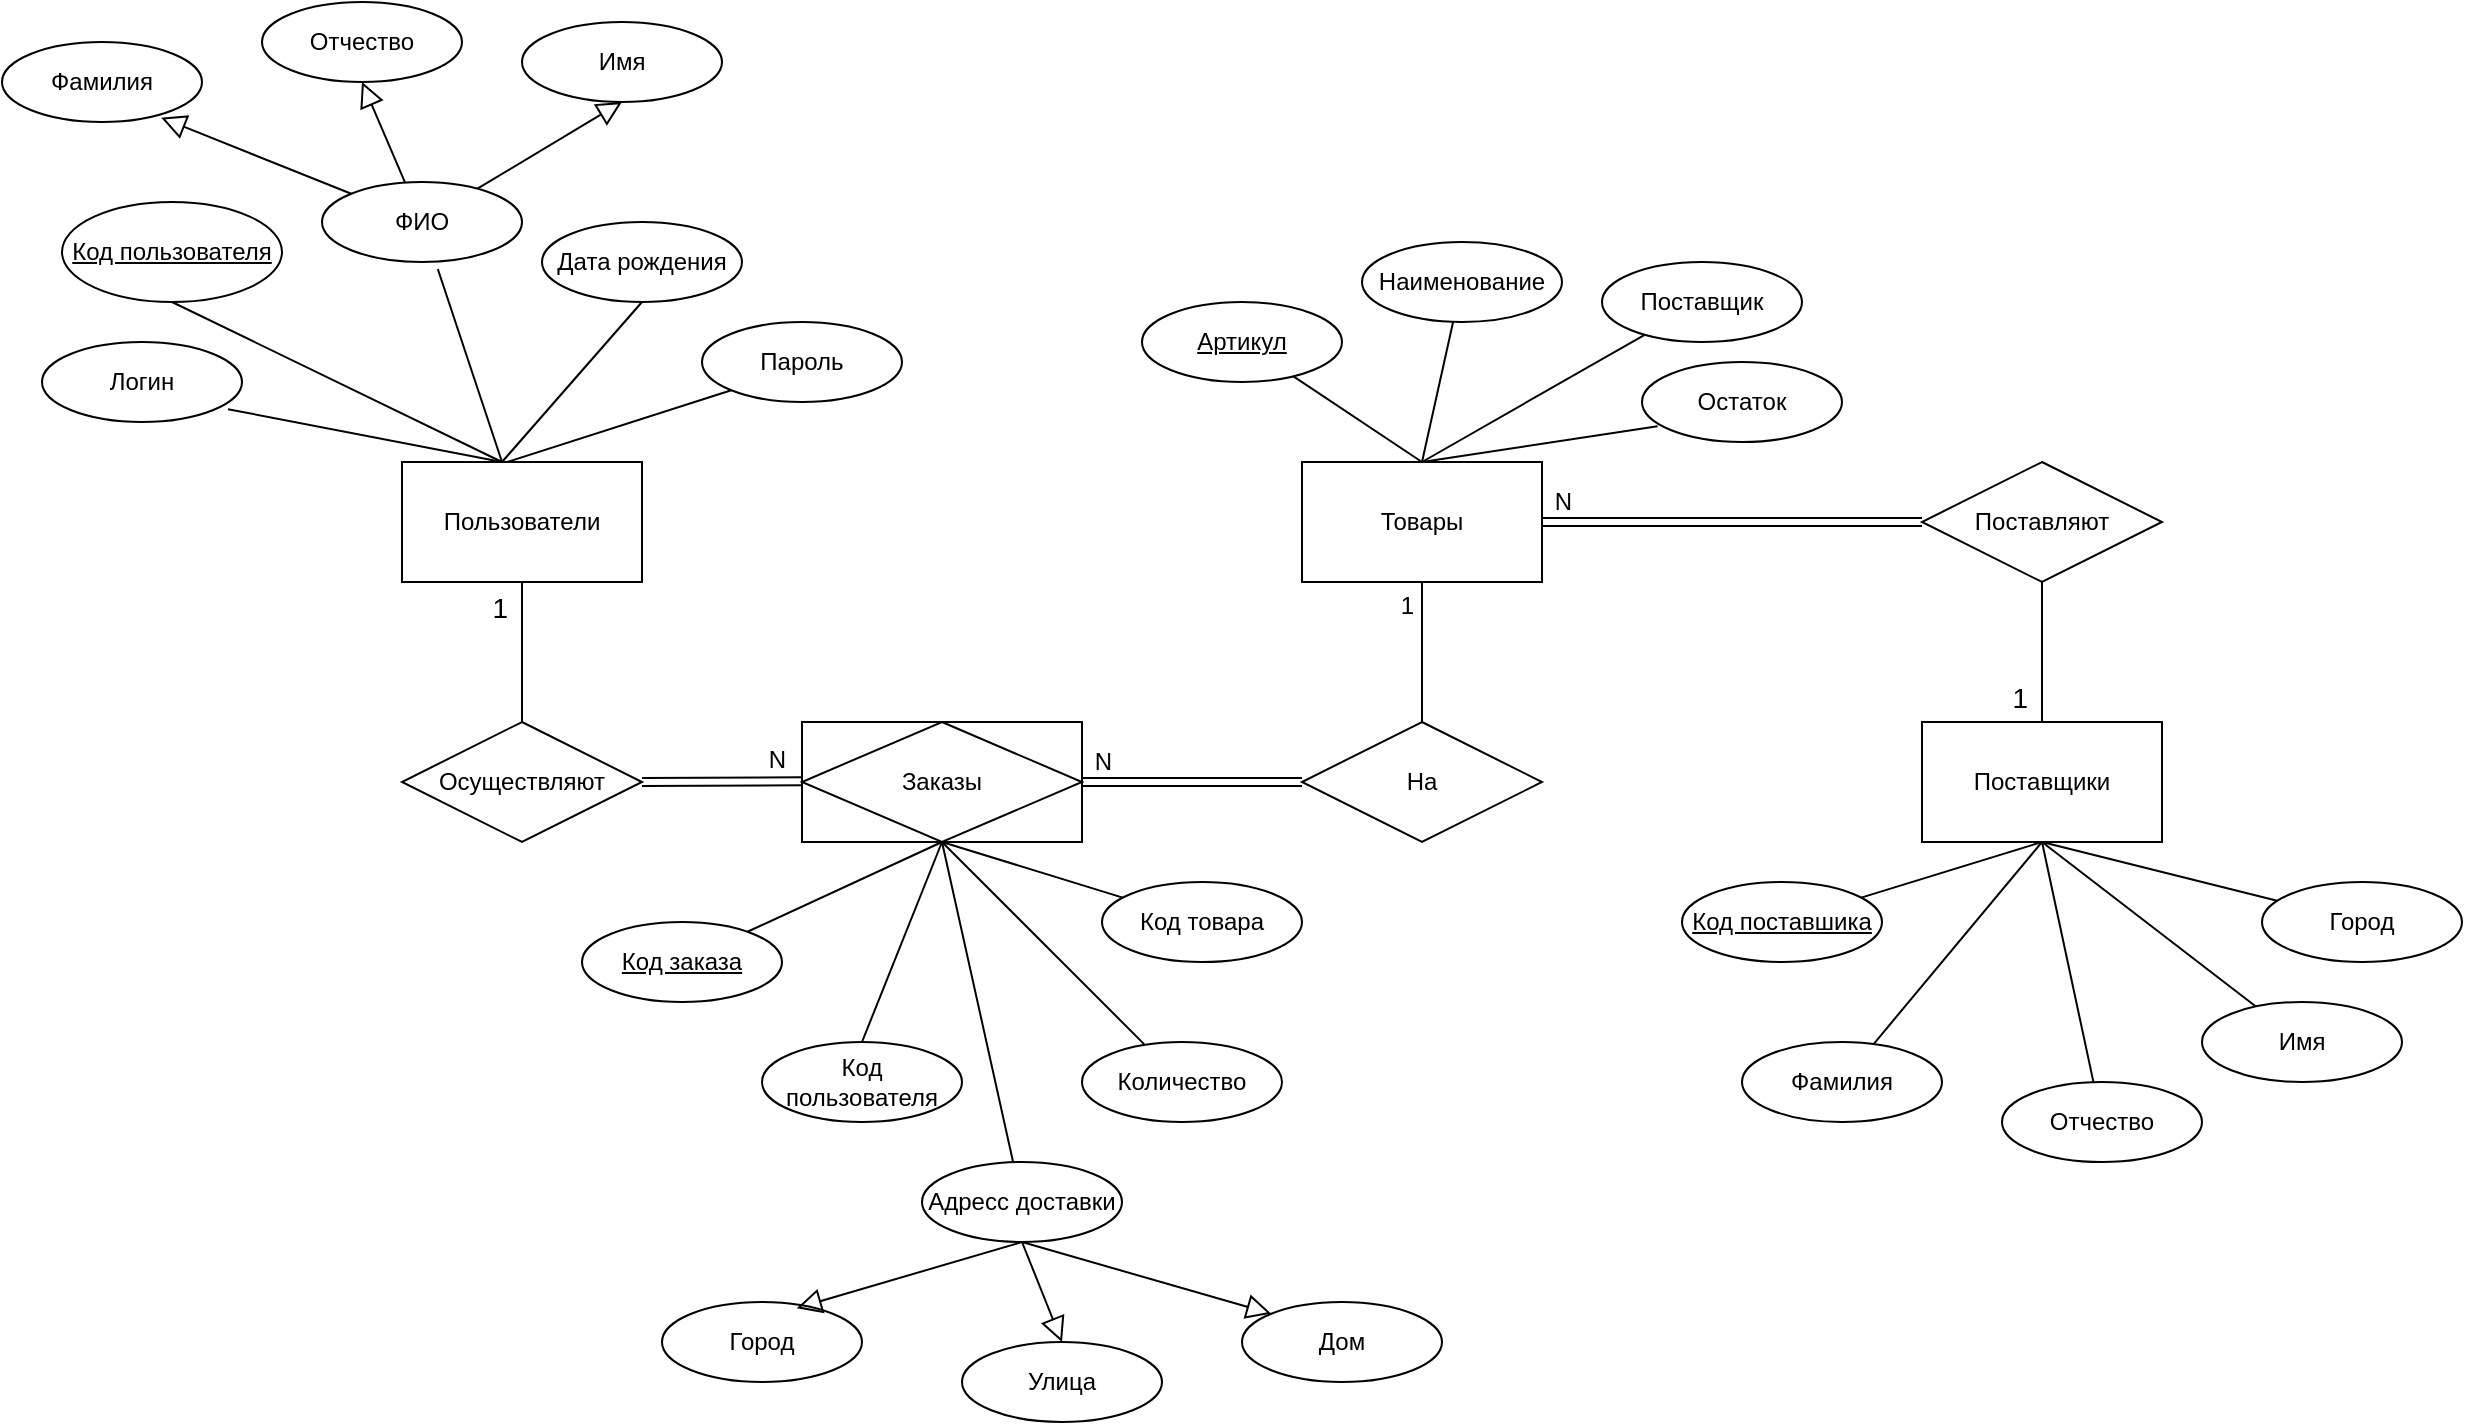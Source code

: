 <mxfile version="24.7.5" pages="5">
  <diagram id="C0rMQa0Olz1QOOh9Zp8d" name="№1. Нотация Чена">
    <mxGraphModel dx="1994" dy="1868" grid="1" gridSize="10" guides="1" tooltips="1" connect="1" arrows="1" fold="1" page="1" pageScale="1" pageWidth="827" pageHeight="1169" math="0" shadow="0">
      <root>
        <mxCell id="0" />
        <mxCell id="1" parent="0" />
        <mxCell id="o0FwBawmnf_HZgyDPgHJ-6" style="rounded=0;orthogonalLoop=1;jettySize=auto;html=1;entryX=0.5;entryY=1;entryDx=0;entryDy=0;endArrow=none;endFill=0;" parent="1" target="rhDvjRpdWm6zBsLNagTU-11" edge="1">
          <mxGeometry relative="1" as="geometry">
            <mxPoint x="180" y="-570" as="sourcePoint" />
          </mxGeometry>
        </mxCell>
        <mxCell id="o0FwBawmnf_HZgyDPgHJ-8" style="rounded=0;orthogonalLoop=1;jettySize=auto;html=1;entryX=0.5;entryY=1;entryDx=0;entryDy=0;endArrow=none;endFill=0;" parent="1" target="o0FwBawmnf_HZgyDPgHJ-5" edge="1">
          <mxGeometry relative="1" as="geometry">
            <mxPoint x="180" y="-570" as="sourcePoint" />
          </mxGeometry>
        </mxCell>
        <mxCell id="IuENsziyQhMCqxGahM-d-1" value="Пользователи" style="rounded=0;whiteSpace=wrap;html=1;" parent="1" vertex="1">
          <mxGeometry x="130" y="-570" width="120" height="60" as="geometry" />
        </mxCell>
        <mxCell id="WxdlQ3FOGwfkMkdbSI9J-2" value="Товары" style="rounded=0;whiteSpace=wrap;html=1;" parent="1" vertex="1">
          <mxGeometry x="580" y="-570" width="120" height="60" as="geometry" />
        </mxCell>
        <mxCell id="rhDvjRpdWm6zBsLNagTU-9" style="rounded=0;orthogonalLoop=1;jettySize=auto;html=1;entryX=0.5;entryY=0;entryDx=0;entryDy=0;endArrow=none;endFill=0;" parent="1" source="TIL3NsBtSEONYKv-IZ4g-1" target="WxdlQ3FOGwfkMkdbSI9J-2" edge="1">
          <mxGeometry relative="1" as="geometry" />
        </mxCell>
        <mxCell id="TIL3NsBtSEONYKv-IZ4g-1" value="&lt;u&gt;Артикул&lt;/u&gt;" style="ellipse;whiteSpace=wrap;html=1;align=center;" parent="1" vertex="1">
          <mxGeometry x="500" y="-650" width="100" height="40" as="geometry" />
        </mxCell>
        <mxCell id="rhDvjRpdWm6zBsLNagTU-6" style="rounded=0;orthogonalLoop=1;jettySize=auto;html=1;entryX=0.5;entryY=0;entryDx=0;entryDy=0;endArrow=none;endFill=0;" parent="1" source="TIL3NsBtSEONYKv-IZ4g-2" target="WxdlQ3FOGwfkMkdbSI9J-2" edge="1">
          <mxGeometry relative="1" as="geometry" />
        </mxCell>
        <mxCell id="TIL3NsBtSEONYKv-IZ4g-2" value="Наименование" style="ellipse;whiteSpace=wrap;html=1;align=center;" parent="1" vertex="1">
          <mxGeometry x="610" y="-680" width="100" height="40" as="geometry" />
        </mxCell>
        <mxCell id="rhDvjRpdWm6zBsLNagTU-7" style="rounded=0;orthogonalLoop=1;jettySize=auto;html=1;entryX=0.5;entryY=0;entryDx=0;entryDy=0;endArrow=none;endFill=0;" parent="1" source="rhDvjRpdWm6zBsLNagTU-3" target="WxdlQ3FOGwfkMkdbSI9J-2" edge="1">
          <mxGeometry relative="1" as="geometry" />
        </mxCell>
        <mxCell id="rhDvjRpdWm6zBsLNagTU-3" value="Поставщик" style="ellipse;whiteSpace=wrap;html=1;align=center;" parent="1" vertex="1">
          <mxGeometry x="730" y="-670" width="100" height="40" as="geometry" />
        </mxCell>
        <mxCell id="rhDvjRpdWm6zBsLNagTU-8" style="rounded=0;orthogonalLoop=1;jettySize=auto;html=1;entryX=0.5;entryY=0;entryDx=0;entryDy=0;endArrow=none;endFill=0;exitX=0.078;exitY=0.803;exitDx=0;exitDy=0;exitPerimeter=0;" parent="1" source="rhDvjRpdWm6zBsLNagTU-4" target="WxdlQ3FOGwfkMkdbSI9J-2" edge="1">
          <mxGeometry relative="1" as="geometry">
            <mxPoint x="760.6" y="-585.2" as="sourcePoint" />
          </mxGeometry>
        </mxCell>
        <mxCell id="rhDvjRpdWm6zBsLNagTU-4" value="Остаток" style="ellipse;whiteSpace=wrap;html=1;align=center;" parent="1" vertex="1">
          <mxGeometry x="750" y="-620" width="100" height="40" as="geometry" />
        </mxCell>
        <mxCell id="NsL8CAmI1n_aVIqzr8XW-1" style="rounded=0;orthogonalLoop=1;jettySize=auto;html=1;endArrow=none;endFill=0;exitX=0.5;exitY=1;exitDx=0;exitDy=0;" parent="1" source="rhDvjRpdWm6zBsLNagTU-10" target="HEi2kMoe7DNAwKT5SXKG-1" edge="1">
          <mxGeometry relative="1" as="geometry" />
        </mxCell>
        <mxCell id="NsL8CAmI1n_aVIqzr8XW-2" style="rounded=0;orthogonalLoop=1;jettySize=auto;html=1;entryX=0.5;entryY=0;entryDx=0;entryDy=0;endArrow=none;endFill=0;exitX=0.5;exitY=1;exitDx=0;exitDy=0;" parent="1" source="rhDvjRpdWm6zBsLNagTU-10" target="HEi2kMoe7DNAwKT5SXKG-2" edge="1">
          <mxGeometry relative="1" as="geometry" />
        </mxCell>
        <mxCell id="rhDvjRpdWm6zBsLNagTU-10" value="Заказы" style="shape=associativeEntity;whiteSpace=wrap;html=1;align=center;" parent="1" vertex="1">
          <mxGeometry x="330" y="-440" width="140" height="60" as="geometry" />
        </mxCell>
        <mxCell id="rhDvjRpdWm6zBsLNagTU-11" value="&lt;u&gt;Код пользователя&lt;/u&gt;" style="ellipse;whiteSpace=wrap;html=1;align=center;" parent="1" vertex="1">
          <mxGeometry x="-40" y="-700" width="110" height="50" as="geometry" />
        </mxCell>
        <mxCell id="o0FwBawmnf_HZgyDPgHJ-2" style="rounded=0;orthogonalLoop=1;jettySize=auto;html=1;entryX=0.796;entryY=0.946;entryDx=0;entryDy=0;endArrow=block;endFill=0;entryPerimeter=0;endSize=10;" parent="1" source="rhDvjRpdWm6zBsLNagTU-12" target="o0FwBawmnf_HZgyDPgHJ-1" edge="1">
          <mxGeometry relative="1" as="geometry" />
        </mxCell>
        <mxCell id="o0FwBawmnf_HZgyDPgHJ-3" style="rounded=0;orthogonalLoop=1;jettySize=auto;html=1;entryX=0.5;entryY=1;entryDx=0;entryDy=0;endArrow=block;endFill=0;endSize=10;" parent="1" source="rhDvjRpdWm6zBsLNagTU-12" target="rhDvjRpdWm6zBsLNagTU-14" edge="1">
          <mxGeometry relative="1" as="geometry">
            <mxPoint x="120" y="-750" as="targetPoint" />
          </mxGeometry>
        </mxCell>
        <mxCell id="o0FwBawmnf_HZgyDPgHJ-4" style="rounded=0;orthogonalLoop=1;jettySize=auto;html=1;entryX=0.5;entryY=1;entryDx=0;entryDy=0;endArrow=block;endFill=0;endSize=10;" parent="1" source="rhDvjRpdWm6zBsLNagTU-12" target="rhDvjRpdWm6zBsLNagTU-13" edge="1">
          <mxGeometry relative="1" as="geometry" />
        </mxCell>
        <mxCell id="rhDvjRpdWm6zBsLNagTU-12" value="ФИО" style="ellipse;whiteSpace=wrap;html=1;align=center;" parent="1" vertex="1">
          <mxGeometry x="90" y="-710" width="100" height="40" as="geometry" />
        </mxCell>
        <mxCell id="rhDvjRpdWm6zBsLNagTU-13" value="Имя" style="ellipse;whiteSpace=wrap;html=1;align=center;" parent="1" vertex="1">
          <mxGeometry x="190" y="-790" width="100" height="40" as="geometry" />
        </mxCell>
        <mxCell id="rhDvjRpdWm6zBsLNagTU-14" value="Отчество" style="ellipse;whiteSpace=wrap;html=1;align=center;" parent="1" vertex="1">
          <mxGeometry x="60" y="-800" width="100" height="40" as="geometry" />
        </mxCell>
        <mxCell id="o0FwBawmnf_HZgyDPgHJ-1" value="Фамилия" style="ellipse;whiteSpace=wrap;html=1;align=center;" parent="1" vertex="1">
          <mxGeometry x="-70" y="-780" width="100" height="40" as="geometry" />
        </mxCell>
        <mxCell id="o0FwBawmnf_HZgyDPgHJ-5" value="Дата рождения" style="ellipse;whiteSpace=wrap;html=1;align=center;" parent="1" vertex="1">
          <mxGeometry x="200" y="-690" width="100" height="40" as="geometry" />
        </mxCell>
        <mxCell id="o0FwBawmnf_HZgyDPgHJ-7" style="rounded=0;orthogonalLoop=1;jettySize=auto;html=1;entryX=0.579;entryY=1.087;entryDx=0;entryDy=0;entryPerimeter=0;endArrow=none;endFill=0;" parent="1" source="IuENsziyQhMCqxGahM-d-1" target="rhDvjRpdWm6zBsLNagTU-12" edge="1">
          <mxGeometry relative="1" as="geometry" />
        </mxCell>
        <mxCell id="o0FwBawmnf_HZgyDPgHJ-12" value="Осуществляют" style="shape=rhombus;perimeter=rhombusPerimeter;whiteSpace=wrap;html=1;align=center;" parent="1" vertex="1">
          <mxGeometry x="130" y="-440" width="120" height="60" as="geometry" />
        </mxCell>
        <mxCell id="o0FwBawmnf_HZgyDPgHJ-13" value="На" style="shape=rhombus;perimeter=rhombusPerimeter;whiteSpace=wrap;html=1;align=center;" parent="1" vertex="1">
          <mxGeometry x="580" y="-440" width="120" height="60" as="geometry" />
        </mxCell>
        <mxCell id="o0FwBawmnf_HZgyDPgHJ-14" value="" style="endArrow=none;html=1;rounded=0;entryX=0.5;entryY=1;entryDx=0;entryDy=0;exitX=0.5;exitY=0;exitDx=0;exitDy=0;" parent="1" source="o0FwBawmnf_HZgyDPgHJ-12" target="IuENsziyQhMCqxGahM-d-1" edge="1">
          <mxGeometry relative="1" as="geometry">
            <mxPoint x="194" y="-440" as="sourcePoint" />
            <mxPoint x="130" y="-450" as="targetPoint" />
          </mxGeometry>
        </mxCell>
        <mxCell id="o0FwBawmnf_HZgyDPgHJ-15" value="1" style="resizable=0;html=1;whiteSpace=wrap;align=right;verticalAlign=bottom;fontSize=14;" parent="o0FwBawmnf_HZgyDPgHJ-14" connectable="0" vertex="1">
          <mxGeometry x="1" relative="1" as="geometry">
            <mxPoint x="-6" y="23" as="offset" />
          </mxGeometry>
        </mxCell>
        <mxCell id="o0FwBawmnf_HZgyDPgHJ-16" value="" style="shape=link;html=1;rounded=0;exitX=1;exitY=0.5;exitDx=0;exitDy=0;" parent="1" source="o0FwBawmnf_HZgyDPgHJ-12" edge="1">
          <mxGeometry relative="1" as="geometry">
            <mxPoint x="260" y="-430" as="sourcePoint" />
            <mxPoint x="330" y="-410.32" as="targetPoint" />
          </mxGeometry>
        </mxCell>
        <mxCell id="o0FwBawmnf_HZgyDPgHJ-17" value="N" style="resizable=0;html=1;whiteSpace=wrap;align=right;verticalAlign=bottom;" parent="o0FwBawmnf_HZgyDPgHJ-16" connectable="0" vertex="1">
          <mxGeometry x="1" relative="1" as="geometry">
            <mxPoint x="-6" y="-2" as="offset" />
          </mxGeometry>
        </mxCell>
        <mxCell id="o0FwBawmnf_HZgyDPgHJ-20" value="" style="endArrow=none;html=1;rounded=0;entryX=0.5;entryY=1;entryDx=0;entryDy=0;exitX=0.5;exitY=0;exitDx=0;exitDy=0;" parent="1" source="o0FwBawmnf_HZgyDPgHJ-13" target="WxdlQ3FOGwfkMkdbSI9J-2" edge="1">
          <mxGeometry relative="1" as="geometry">
            <mxPoint x="640" y="-450" as="sourcePoint" />
            <mxPoint x="640" y="-510" as="targetPoint" />
          </mxGeometry>
        </mxCell>
        <mxCell id="o0FwBawmnf_HZgyDPgHJ-21" value="1" style="resizable=0;html=1;whiteSpace=wrap;align=right;verticalAlign=bottom;" parent="o0FwBawmnf_HZgyDPgHJ-20" connectable="0" vertex="1">
          <mxGeometry x="1" relative="1" as="geometry">
            <mxPoint x="-3" y="20" as="offset" />
          </mxGeometry>
        </mxCell>
        <mxCell id="o0FwBawmnf_HZgyDPgHJ-22" value="" style="shape=link;html=1;rounded=0;exitX=0;exitY=0.5;exitDx=0;exitDy=0;entryX=1;entryY=0.5;entryDx=0;entryDy=0;" parent="1" source="o0FwBawmnf_HZgyDPgHJ-13" target="rhDvjRpdWm6zBsLNagTU-10" edge="1">
          <mxGeometry relative="1" as="geometry">
            <mxPoint x="500" y="-389.68" as="sourcePoint" />
            <mxPoint x="590" y="-350" as="targetPoint" />
          </mxGeometry>
        </mxCell>
        <mxCell id="o0FwBawmnf_HZgyDPgHJ-23" value="N" style="resizable=0;html=1;whiteSpace=wrap;align=right;verticalAlign=bottom;" parent="o0FwBawmnf_HZgyDPgHJ-22" connectable="0" vertex="1">
          <mxGeometry x="1" relative="1" as="geometry">
            <mxPoint x="16" y="-2" as="offset" />
          </mxGeometry>
        </mxCell>
        <mxCell id="HEi2kMoe7DNAwKT5SXKG-1" value="&lt;u&gt;Код заказа&lt;/u&gt;" style="ellipse;whiteSpace=wrap;html=1;align=center;" parent="1" vertex="1">
          <mxGeometry x="220" y="-340" width="100" height="40" as="geometry" />
        </mxCell>
        <mxCell id="HEi2kMoe7DNAwKT5SXKG-2" value="Код пользователя" style="ellipse;whiteSpace=wrap;html=1;align=center;" parent="1" vertex="1">
          <mxGeometry x="310" y="-280" width="100" height="40" as="geometry" />
        </mxCell>
        <mxCell id="NsL8CAmI1n_aVIqzr8XW-3" style="rounded=0;orthogonalLoop=1;jettySize=auto;html=1;entryX=0.5;entryY=1;entryDx=0;entryDy=0;endArrow=none;endFill=0;" parent="1" source="K-O-1CLnjGgCWrSk-N9a-1" target="rhDvjRpdWm6zBsLNagTU-10" edge="1">
          <mxGeometry relative="1" as="geometry" />
        </mxCell>
        <mxCell id="K-O-1CLnjGgCWrSk-N9a-1" value="Код товара" style="ellipse;whiteSpace=wrap;html=1;align=center;" parent="1" vertex="1">
          <mxGeometry x="480" y="-360" width="100" height="40" as="geometry" />
        </mxCell>
        <mxCell id="NsL8CAmI1n_aVIqzr8XW-5" style="rounded=0;orthogonalLoop=1;jettySize=auto;html=1;entryX=0.5;entryY=1;entryDx=0;entryDy=0;endArrow=none;endFill=0;" parent="1" source="K-O-1CLnjGgCWrSk-N9a-2" target="rhDvjRpdWm6zBsLNagTU-10" edge="1">
          <mxGeometry relative="1" as="geometry" />
        </mxCell>
        <mxCell id="K-O-1CLnjGgCWrSk-N9a-2" value="Количество" style="ellipse;whiteSpace=wrap;html=1;align=center;" parent="1" vertex="1">
          <mxGeometry x="470" y="-280" width="100" height="40" as="geometry" />
        </mxCell>
        <mxCell id="NsL8CAmI1n_aVIqzr8XW-4" style="rounded=0;orthogonalLoop=1;jettySize=auto;html=1;endArrow=none;endFill=0;" parent="1" source="1ElXhHsPkBg7FmPzgE9N-1" edge="1">
          <mxGeometry relative="1" as="geometry">
            <mxPoint x="400" y="-380" as="targetPoint" />
          </mxGeometry>
        </mxCell>
        <mxCell id="1ElXhHsPkBg7FmPzgE9N-1" value="Адресс доставки" style="ellipse;whiteSpace=wrap;html=1;align=center;" parent="1" vertex="1">
          <mxGeometry x="390" y="-220" width="100" height="40" as="geometry" />
        </mxCell>
        <mxCell id="1ElXhHsPkBg7FmPzgE9N-3" value="Город" style="ellipse;whiteSpace=wrap;html=1;align=center;" parent="1" vertex="1">
          <mxGeometry x="260" y="-150" width="100" height="40" as="geometry" />
        </mxCell>
        <mxCell id="1ElXhHsPkBg7FmPzgE9N-4" value="Улица" style="ellipse;whiteSpace=wrap;html=1;align=center;" parent="1" vertex="1">
          <mxGeometry x="410" y="-130" width="100" height="40" as="geometry" />
        </mxCell>
        <mxCell id="1ElXhHsPkBg7FmPzgE9N-5" value="Дом" style="ellipse;whiteSpace=wrap;html=1;align=center;" parent="1" vertex="1">
          <mxGeometry x="550" y="-150" width="100" height="40" as="geometry" />
        </mxCell>
        <mxCell id="1ElXhHsPkBg7FmPzgE9N-7" style="rounded=0;orthogonalLoop=1;jettySize=auto;html=1;entryX=0.674;entryY=0.077;entryDx=0;entryDy=0;endArrow=block;endFill=0;exitX=0.5;exitY=1;exitDx=0;exitDy=0;entryPerimeter=0;endSize=10;" parent="1" source="1ElXhHsPkBg7FmPzgE9N-1" target="1ElXhHsPkBg7FmPzgE9N-3" edge="1">
          <mxGeometry relative="1" as="geometry">
            <mxPoint x="380" y="-155" as="targetPoint" />
            <mxPoint x="402" y="-105" as="sourcePoint" />
          </mxGeometry>
        </mxCell>
        <mxCell id="1ElXhHsPkBg7FmPzgE9N-8" style="rounded=0;orthogonalLoop=1;jettySize=auto;html=1;entryX=0.5;entryY=0;entryDx=0;entryDy=0;endArrow=block;endFill=0;exitX=0.5;exitY=1;exitDx=0;exitDy=0;endSize=10;" parent="1" source="1ElXhHsPkBg7FmPzgE9N-1" target="1ElXhHsPkBg7FmPzgE9N-4" edge="1">
          <mxGeometry relative="1" as="geometry">
            <mxPoint x="376.5" y="-145.2" as="targetPoint" />
            <mxPoint x="470.5" y="-170.2" as="sourcePoint" />
          </mxGeometry>
        </mxCell>
        <mxCell id="1ElXhHsPkBg7FmPzgE9N-11" style="rounded=0;orthogonalLoop=1;jettySize=auto;html=1;entryX=0;entryY=0;entryDx=0;entryDy=0;endArrow=block;endFill=0;exitX=0.5;exitY=1;exitDx=0;exitDy=0;endSize=10;" parent="1" source="1ElXhHsPkBg7FmPzgE9N-1" target="1ElXhHsPkBg7FmPzgE9N-5" edge="1">
          <mxGeometry relative="1" as="geometry">
            <mxPoint x="460" y="-130" as="targetPoint" />
            <mxPoint x="440" y="-180" as="sourcePoint" />
            <Array as="points" />
          </mxGeometry>
        </mxCell>
        <mxCell id="tYYds9lBmkTYQ6cuw8ld-1" value="Пароль" style="ellipse;whiteSpace=wrap;html=1;align=center;" parent="1" vertex="1">
          <mxGeometry x="280" y="-640" width="100" height="40" as="geometry" />
        </mxCell>
        <mxCell id="tYYds9lBmkTYQ6cuw8ld-2" style="rounded=0;orthogonalLoop=1;jettySize=auto;html=1;entryX=0;entryY=1;entryDx=0;entryDy=0;endArrow=none;endFill=0;exitX=0.436;exitY=0.001;exitDx=0;exitDy=0;exitPerimeter=0;" parent="1" source="IuENsziyQhMCqxGahM-d-1" target="tYYds9lBmkTYQ6cuw8ld-1" edge="1">
          <mxGeometry relative="1" as="geometry">
            <mxPoint x="220" y="-550" as="sourcePoint" />
            <mxPoint x="305" y="-610" as="targetPoint" />
          </mxGeometry>
        </mxCell>
        <mxCell id="tYYds9lBmkTYQ6cuw8ld-3" value="Логин" style="ellipse;whiteSpace=wrap;html=1;align=center;" parent="1" vertex="1">
          <mxGeometry x="-50" y="-630" width="100" height="40" as="geometry" />
        </mxCell>
        <mxCell id="tYYds9lBmkTYQ6cuw8ld-4" style="rounded=0;orthogonalLoop=1;jettySize=auto;html=1;entryX=0.93;entryY=0.84;entryDx=0;entryDy=0;endArrow=none;endFill=0;entryPerimeter=0;" parent="1" target="tYYds9lBmkTYQ6cuw8ld-3" edge="1">
          <mxGeometry relative="1" as="geometry">
            <mxPoint x="180" y="-570" as="sourcePoint" />
            <mxPoint x="-10" y="-610" as="targetPoint" />
          </mxGeometry>
        </mxCell>
        <mxCell id="UziGadtvVE6cLk3_MdIv-1" value="Поставщики" style="rounded=0;whiteSpace=wrap;html=1;" parent="1" vertex="1">
          <mxGeometry x="890" y="-440" width="120" height="60" as="geometry" />
        </mxCell>
        <mxCell id="UziGadtvVE6cLk3_MdIv-2" value="Поставляют" style="shape=rhombus;perimeter=rhombusPerimeter;whiteSpace=wrap;html=1;align=center;" parent="1" vertex="1">
          <mxGeometry x="890" y="-570" width="120" height="60" as="geometry" />
        </mxCell>
        <mxCell id="UziGadtvVE6cLk3_MdIv-3" value="" style="shape=link;html=1;rounded=0;exitX=0;exitY=0.5;exitDx=0;exitDy=0;entryX=1;entryY=0.5;entryDx=0;entryDy=0;" parent="1" source="UziGadtvVE6cLk3_MdIv-2" target="WxdlQ3FOGwfkMkdbSI9J-2" edge="1">
          <mxGeometry relative="1" as="geometry">
            <mxPoint x="855" y="-540.37" as="sourcePoint" />
            <mxPoint x="745" y="-540.37" as="targetPoint" />
          </mxGeometry>
        </mxCell>
        <mxCell id="UziGadtvVE6cLk3_MdIv-4" value="N" style="resizable=0;html=1;whiteSpace=wrap;align=right;verticalAlign=bottom;" parent="UziGadtvVE6cLk3_MdIv-3" connectable="0" vertex="1">
          <mxGeometry x="1" relative="1" as="geometry">
            <mxPoint x="16" y="-2" as="offset" />
          </mxGeometry>
        </mxCell>
        <mxCell id="UziGadtvVE6cLk3_MdIv-7" value="" style="endArrow=none;html=1;rounded=0;entryX=0.5;entryY=1;entryDx=0;entryDy=0;exitX=0.5;exitY=0;exitDx=0;exitDy=0;" parent="1" source="UziGadtvVE6cLk3_MdIv-1" target="UziGadtvVE6cLk3_MdIv-2" edge="1">
          <mxGeometry relative="1" as="geometry">
            <mxPoint x="930" y="-460" as="sourcePoint" />
            <mxPoint x="970" y="-480" as="targetPoint" />
          </mxGeometry>
        </mxCell>
        <mxCell id="UziGadtvVE6cLk3_MdIv-8" value="1" style="resizable=0;html=1;whiteSpace=wrap;align=right;verticalAlign=bottom;fontSize=14;" parent="UziGadtvVE6cLk3_MdIv-7" connectable="0" vertex="1">
          <mxGeometry x="1" relative="1" as="geometry">
            <mxPoint x="-6" y="68" as="offset" />
          </mxGeometry>
        </mxCell>
        <mxCell id="QFvlOlTBhytDXeLGckAX-6" style="rounded=0;orthogonalLoop=1;jettySize=auto;html=1;entryX=0.5;entryY=1;entryDx=0;entryDy=0;endArrow=none;endFill=0;" parent="1" source="UziGadtvVE6cLk3_MdIv-9" target="UziGadtvVE6cLk3_MdIv-1" edge="1">
          <mxGeometry relative="1" as="geometry" />
        </mxCell>
        <mxCell id="UziGadtvVE6cLk3_MdIv-9" value="&lt;u&gt;Код поставшика&lt;/u&gt;" style="ellipse;whiteSpace=wrap;html=1;align=center;" parent="1" vertex="1">
          <mxGeometry x="770" y="-360" width="100" height="40" as="geometry" />
        </mxCell>
        <mxCell id="QFvlOlTBhytDXeLGckAX-7" style="rounded=0;orthogonalLoop=1;jettySize=auto;html=1;entryX=0.5;entryY=1;entryDx=0;entryDy=0;endArrow=none;endFill=0;" parent="1" source="QFvlOlTBhytDXeLGckAX-1" target="UziGadtvVE6cLk3_MdIv-1" edge="1">
          <mxGeometry relative="1" as="geometry" />
        </mxCell>
        <mxCell id="QFvlOlTBhytDXeLGckAX-1" value="&lt;span&gt;Фамилия&lt;/span&gt;" style="ellipse;whiteSpace=wrap;html=1;align=center;fontStyle=0" parent="1" vertex="1">
          <mxGeometry x="800" y="-280" width="100" height="40" as="geometry" />
        </mxCell>
        <mxCell id="QFvlOlTBhytDXeLGckAX-9" style="rounded=0;orthogonalLoop=1;jettySize=auto;html=1;entryX=0.5;entryY=1;entryDx=0;entryDy=0;endArrow=none;endFill=0;" parent="1" source="QFvlOlTBhytDXeLGckAX-2" target="UziGadtvVE6cLk3_MdIv-1" edge="1">
          <mxGeometry relative="1" as="geometry" />
        </mxCell>
        <mxCell id="QFvlOlTBhytDXeLGckAX-2" value="&lt;span&gt;Имя&lt;/span&gt;" style="ellipse;whiteSpace=wrap;html=1;align=center;fontStyle=0" parent="1" vertex="1">
          <mxGeometry x="1030" y="-300" width="100" height="40" as="geometry" />
        </mxCell>
        <mxCell id="QFvlOlTBhytDXeLGckAX-8" style="rounded=0;orthogonalLoop=1;jettySize=auto;html=1;entryX=0.5;entryY=1;entryDx=0;entryDy=0;endArrow=none;endFill=0;" parent="1" source="QFvlOlTBhytDXeLGckAX-3" target="UziGadtvVE6cLk3_MdIv-1" edge="1">
          <mxGeometry relative="1" as="geometry" />
        </mxCell>
        <mxCell id="QFvlOlTBhytDXeLGckAX-3" value="&lt;span&gt;Отчество&lt;/span&gt;" style="ellipse;whiteSpace=wrap;html=1;align=center;fontStyle=0" parent="1" vertex="1">
          <mxGeometry x="930" y="-260" width="100" height="40" as="geometry" />
        </mxCell>
        <mxCell id="QFvlOlTBhytDXeLGckAX-10" style="rounded=0;orthogonalLoop=1;jettySize=auto;html=1;entryX=0.5;entryY=1;entryDx=0;entryDy=0;endArrow=none;endFill=0;" parent="1" source="QFvlOlTBhytDXeLGckAX-4" target="UziGadtvVE6cLk3_MdIv-1" edge="1">
          <mxGeometry relative="1" as="geometry" />
        </mxCell>
        <mxCell id="QFvlOlTBhytDXeLGckAX-4" value="&lt;span&gt;Город&lt;/span&gt;" style="ellipse;whiteSpace=wrap;html=1;align=center;fontStyle=0" parent="1" vertex="1">
          <mxGeometry x="1060" y="-360" width="100" height="40" as="geometry" />
        </mxCell>
      </root>
    </mxGraphModel>
  </diagram>
  <diagram id="Q4ZGwjjQSBGG-6-HoBCX" name="№1 Нотация Crow&#39;s Foot">
    <mxGraphModel dx="1500" dy="2068" grid="1" gridSize="10" guides="1" tooltips="1" connect="1" arrows="1" fold="1" page="1" pageScale="1" pageWidth="827" pageHeight="1169" math="0" shadow="0">
      <root>
        <mxCell id="0" />
        <mxCell id="1" parent="0" />
        <mxCell id="bHdvetVQXq-9o1Imj1YD-1" value="users" style="shape=table;startSize=30;container=1;collapsible=1;childLayout=tableLayout;fixedRows=1;rowLines=0;fontStyle=1;align=center;resizeLast=1;html=1;" parent="1" vertex="1">
          <mxGeometry x="10" y="-754" width="180" height="240" as="geometry" />
        </mxCell>
        <mxCell id="bHdvetVQXq-9o1Imj1YD-2" value="" style="shape=tableRow;horizontal=0;startSize=0;swimlaneHead=0;swimlaneBody=0;fillColor=none;collapsible=0;dropTarget=0;points=[[0,0.5],[1,0.5]];portConstraint=eastwest;top=0;left=0;right=0;bottom=1;" parent="bHdvetVQXq-9o1Imj1YD-1" vertex="1">
          <mxGeometry y="30" width="180" height="30" as="geometry" />
        </mxCell>
        <mxCell id="bHdvetVQXq-9o1Imj1YD-3" value="PK" style="shape=partialRectangle;connectable=0;fillColor=none;top=0;left=0;bottom=0;right=0;fontStyle=1;overflow=hidden;whiteSpace=wrap;html=1;" parent="bHdvetVQXq-9o1Imj1YD-2" vertex="1">
          <mxGeometry width="30" height="30" as="geometry">
            <mxRectangle width="30" height="30" as="alternateBounds" />
          </mxGeometry>
        </mxCell>
        <mxCell id="bHdvetVQXq-9o1Imj1YD-4" value="user_id" style="shape=partialRectangle;connectable=0;fillColor=none;top=0;left=0;bottom=0;right=0;align=left;spacingLeft=6;fontStyle=5;overflow=hidden;whiteSpace=wrap;html=1;" parent="bHdvetVQXq-9o1Imj1YD-2" vertex="1">
          <mxGeometry x="30" width="150" height="30" as="geometry">
            <mxRectangle width="150" height="30" as="alternateBounds" />
          </mxGeometry>
        </mxCell>
        <mxCell id="bHdvetVQXq-9o1Imj1YD-5" value="" style="shape=tableRow;horizontal=0;startSize=0;swimlaneHead=0;swimlaneBody=0;fillColor=none;collapsible=0;dropTarget=0;points=[[0,0.5],[1,0.5]];portConstraint=eastwest;top=0;left=0;right=0;bottom=0;" parent="bHdvetVQXq-9o1Imj1YD-1" vertex="1">
          <mxGeometry y="60" width="180" height="30" as="geometry" />
        </mxCell>
        <mxCell id="bHdvetVQXq-9o1Imj1YD-6" value="" style="shape=partialRectangle;connectable=0;fillColor=none;top=0;left=0;bottom=0;right=0;editable=1;overflow=hidden;whiteSpace=wrap;html=1;" parent="bHdvetVQXq-9o1Imj1YD-5" vertex="1">
          <mxGeometry width="30" height="30" as="geometry">
            <mxRectangle width="30" height="30" as="alternateBounds" />
          </mxGeometry>
        </mxCell>
        <mxCell id="bHdvetVQXq-9o1Imj1YD-7" value="login" style="shape=partialRectangle;connectable=0;fillColor=none;top=0;left=0;bottom=0;right=0;align=left;spacingLeft=6;overflow=hidden;whiteSpace=wrap;html=1;" parent="bHdvetVQXq-9o1Imj1YD-5" vertex="1">
          <mxGeometry x="30" width="150" height="30" as="geometry">
            <mxRectangle width="150" height="30" as="alternateBounds" />
          </mxGeometry>
        </mxCell>
        <mxCell id="bHdvetVQXq-9o1Imj1YD-8" value="" style="shape=tableRow;horizontal=0;startSize=0;swimlaneHead=0;swimlaneBody=0;fillColor=none;collapsible=0;dropTarget=0;points=[[0,0.5],[1,0.5]];portConstraint=eastwest;top=0;left=0;right=0;bottom=0;" parent="bHdvetVQXq-9o1Imj1YD-1" vertex="1">
          <mxGeometry y="90" width="180" height="30" as="geometry" />
        </mxCell>
        <mxCell id="bHdvetVQXq-9o1Imj1YD-9" value="" style="shape=partialRectangle;connectable=0;fillColor=none;top=0;left=0;bottom=0;right=0;editable=1;overflow=hidden;whiteSpace=wrap;html=1;" parent="bHdvetVQXq-9o1Imj1YD-8" vertex="1">
          <mxGeometry width="30" height="30" as="geometry">
            <mxRectangle width="30" height="30" as="alternateBounds" />
          </mxGeometry>
        </mxCell>
        <mxCell id="bHdvetVQXq-9o1Imj1YD-10" value="password" style="shape=partialRectangle;connectable=0;fillColor=none;top=0;left=0;bottom=0;right=0;align=left;spacingLeft=6;overflow=hidden;whiteSpace=wrap;html=1;" parent="bHdvetVQXq-9o1Imj1YD-8" vertex="1">
          <mxGeometry x="30" width="150" height="30" as="geometry">
            <mxRectangle width="150" height="30" as="alternateBounds" />
          </mxGeometry>
        </mxCell>
        <mxCell id="bHdvetVQXq-9o1Imj1YD-36" value="" style="shape=tableRow;horizontal=0;startSize=0;swimlaneHead=0;swimlaneBody=0;fillColor=none;collapsible=0;dropTarget=0;points=[[0,0.5],[1,0.5]];portConstraint=eastwest;top=0;left=0;right=0;bottom=0;" parent="bHdvetVQXq-9o1Imj1YD-1" vertex="1">
          <mxGeometry y="120" width="180" height="30" as="geometry" />
        </mxCell>
        <mxCell id="bHdvetVQXq-9o1Imj1YD-37" value="" style="shape=partialRectangle;connectable=0;fillColor=none;top=0;left=0;bottom=0;right=0;editable=1;overflow=hidden;whiteSpace=wrap;html=1;" parent="bHdvetVQXq-9o1Imj1YD-36" vertex="1">
          <mxGeometry width="30" height="30" as="geometry">
            <mxRectangle width="30" height="30" as="alternateBounds" />
          </mxGeometry>
        </mxCell>
        <mxCell id="bHdvetVQXq-9o1Imj1YD-38" value="user_surname" style="shape=partialRectangle;connectable=0;fillColor=none;top=0;left=0;bottom=0;right=0;align=left;spacingLeft=6;overflow=hidden;whiteSpace=wrap;html=1;" parent="bHdvetVQXq-9o1Imj1YD-36" vertex="1">
          <mxGeometry x="30" width="150" height="30" as="geometry">
            <mxRectangle width="150" height="30" as="alternateBounds" />
          </mxGeometry>
        </mxCell>
        <mxCell id="bHdvetVQXq-9o1Imj1YD-33" value="" style="shape=tableRow;horizontal=0;startSize=0;swimlaneHead=0;swimlaneBody=0;fillColor=none;collapsible=0;dropTarget=0;points=[[0,0.5],[1,0.5]];portConstraint=eastwest;top=0;left=0;right=0;bottom=0;" parent="bHdvetVQXq-9o1Imj1YD-1" vertex="1">
          <mxGeometry y="150" width="180" height="30" as="geometry" />
        </mxCell>
        <mxCell id="bHdvetVQXq-9o1Imj1YD-34" value="" style="shape=partialRectangle;connectable=0;fillColor=none;top=0;left=0;bottom=0;right=0;editable=1;overflow=hidden;whiteSpace=wrap;html=1;" parent="bHdvetVQXq-9o1Imj1YD-33" vertex="1">
          <mxGeometry width="30" height="30" as="geometry">
            <mxRectangle width="30" height="30" as="alternateBounds" />
          </mxGeometry>
        </mxCell>
        <mxCell id="bHdvetVQXq-9o1Imj1YD-35" value="user_name" style="shape=partialRectangle;connectable=0;fillColor=none;top=0;left=0;bottom=0;right=0;align=left;spacingLeft=6;overflow=hidden;whiteSpace=wrap;html=1;" parent="bHdvetVQXq-9o1Imj1YD-33" vertex="1">
          <mxGeometry x="30" width="150" height="30" as="geometry">
            <mxRectangle width="150" height="30" as="alternateBounds" />
          </mxGeometry>
        </mxCell>
        <mxCell id="bHdvetVQXq-9o1Imj1YD-30" value="" style="shape=tableRow;horizontal=0;startSize=0;swimlaneHead=0;swimlaneBody=0;fillColor=none;collapsible=0;dropTarget=0;points=[[0,0.5],[1,0.5]];portConstraint=eastwest;top=0;left=0;right=0;bottom=0;" parent="bHdvetVQXq-9o1Imj1YD-1" vertex="1">
          <mxGeometry y="180" width="180" height="30" as="geometry" />
        </mxCell>
        <mxCell id="bHdvetVQXq-9o1Imj1YD-31" value="" style="shape=partialRectangle;connectable=0;fillColor=none;top=0;left=0;bottom=0;right=0;editable=1;overflow=hidden;whiteSpace=wrap;html=1;" parent="bHdvetVQXq-9o1Imj1YD-30" vertex="1">
          <mxGeometry width="30" height="30" as="geometry">
            <mxRectangle width="30" height="30" as="alternateBounds" />
          </mxGeometry>
        </mxCell>
        <mxCell id="bHdvetVQXq-9o1Imj1YD-32" value="user_patronymic" style="shape=partialRectangle;connectable=0;fillColor=none;top=0;left=0;bottom=0;right=0;align=left;spacingLeft=6;overflow=hidden;whiteSpace=wrap;html=1;" parent="bHdvetVQXq-9o1Imj1YD-30" vertex="1">
          <mxGeometry x="30" width="150" height="30" as="geometry">
            <mxRectangle width="150" height="30" as="alternateBounds" />
          </mxGeometry>
        </mxCell>
        <mxCell id="bHdvetVQXq-9o1Imj1YD-11" value="" style="shape=tableRow;horizontal=0;startSize=0;swimlaneHead=0;swimlaneBody=0;fillColor=none;collapsible=0;dropTarget=0;points=[[0,0.5],[1,0.5]];portConstraint=eastwest;top=0;left=0;right=0;bottom=0;" parent="bHdvetVQXq-9o1Imj1YD-1" vertex="1">
          <mxGeometry y="210" width="180" height="30" as="geometry" />
        </mxCell>
        <mxCell id="bHdvetVQXq-9o1Imj1YD-12" value="" style="shape=partialRectangle;connectable=0;fillColor=none;top=0;left=0;bottom=0;right=0;editable=1;overflow=hidden;whiteSpace=wrap;html=1;" parent="bHdvetVQXq-9o1Imj1YD-11" vertex="1">
          <mxGeometry width="30" height="30" as="geometry">
            <mxRectangle width="30" height="30" as="alternateBounds" />
          </mxGeometry>
        </mxCell>
        <mxCell id="bHdvetVQXq-9o1Imj1YD-13" value="date_of_birth" style="shape=partialRectangle;connectable=0;fillColor=none;top=0;left=0;bottom=0;right=0;align=left;spacingLeft=6;overflow=hidden;whiteSpace=wrap;html=1;" parent="bHdvetVQXq-9o1Imj1YD-11" vertex="1">
          <mxGeometry x="30" width="150" height="30" as="geometry">
            <mxRectangle width="150" height="30" as="alternateBounds" />
          </mxGeometry>
        </mxCell>
        <mxCell id="bHdvetVQXq-9o1Imj1YD-42" value="products" style="shape=table;startSize=30;container=1;collapsible=1;childLayout=tableLayout;fixedRows=1;rowLines=0;fontStyle=1;align=center;resizeLast=1;html=1;" parent="1" vertex="1">
          <mxGeometry x="630" y="-734" width="180" height="150" as="geometry" />
        </mxCell>
        <mxCell id="bHdvetVQXq-9o1Imj1YD-43" value="" style="shape=tableRow;horizontal=0;startSize=0;swimlaneHead=0;swimlaneBody=0;fillColor=none;collapsible=0;dropTarget=0;points=[[0,0.5],[1,0.5]];portConstraint=eastwest;top=0;left=0;right=0;bottom=1;" parent="bHdvetVQXq-9o1Imj1YD-42" vertex="1">
          <mxGeometry y="30" width="180" height="30" as="geometry" />
        </mxCell>
        <mxCell id="bHdvetVQXq-9o1Imj1YD-44" value="PK" style="shape=partialRectangle;connectable=0;fillColor=none;top=0;left=0;bottom=0;right=0;fontStyle=1;overflow=hidden;whiteSpace=wrap;html=1;" parent="bHdvetVQXq-9o1Imj1YD-43" vertex="1">
          <mxGeometry width="30" height="30" as="geometry">
            <mxRectangle width="30" height="30" as="alternateBounds" />
          </mxGeometry>
        </mxCell>
        <mxCell id="bHdvetVQXq-9o1Imj1YD-45" value="prd_id" style="shape=partialRectangle;connectable=0;fillColor=none;top=0;left=0;bottom=0;right=0;align=left;spacingLeft=6;fontStyle=5;overflow=hidden;whiteSpace=wrap;html=1;" parent="bHdvetVQXq-9o1Imj1YD-43" vertex="1">
          <mxGeometry x="30" width="150" height="30" as="geometry">
            <mxRectangle width="150" height="30" as="alternateBounds" />
          </mxGeometry>
        </mxCell>
        <mxCell id="bHdvetVQXq-9o1Imj1YD-46" value="" style="shape=tableRow;horizontal=0;startSize=0;swimlaneHead=0;swimlaneBody=0;fillColor=none;collapsible=0;dropTarget=0;points=[[0,0.5],[1,0.5]];portConstraint=eastwest;top=0;left=0;right=0;bottom=0;" parent="bHdvetVQXq-9o1Imj1YD-42" vertex="1">
          <mxGeometry y="60" width="180" height="30" as="geometry" />
        </mxCell>
        <mxCell id="bHdvetVQXq-9o1Imj1YD-47" value="" style="shape=partialRectangle;connectable=0;fillColor=none;top=0;left=0;bottom=0;right=0;editable=1;overflow=hidden;whiteSpace=wrap;html=1;" parent="bHdvetVQXq-9o1Imj1YD-46" vertex="1">
          <mxGeometry width="30" height="30" as="geometry">
            <mxRectangle width="30" height="30" as="alternateBounds" />
          </mxGeometry>
        </mxCell>
        <mxCell id="bHdvetVQXq-9o1Imj1YD-48" value="title" style="shape=partialRectangle;connectable=0;fillColor=none;top=0;left=0;bottom=0;right=0;align=left;spacingLeft=6;overflow=hidden;whiteSpace=wrap;html=1;" parent="bHdvetVQXq-9o1Imj1YD-46" vertex="1">
          <mxGeometry x="30" width="150" height="30" as="geometry">
            <mxRectangle width="150" height="30" as="alternateBounds" />
          </mxGeometry>
        </mxCell>
        <mxCell id="bHdvetVQXq-9o1Imj1YD-49" value="" style="shape=tableRow;horizontal=0;startSize=0;swimlaneHead=0;swimlaneBody=0;fillColor=none;collapsible=0;dropTarget=0;points=[[0,0.5],[1,0.5]];portConstraint=eastwest;top=0;left=0;right=0;bottom=0;" parent="bHdvetVQXq-9o1Imj1YD-42" vertex="1">
          <mxGeometry y="90" width="180" height="30" as="geometry" />
        </mxCell>
        <mxCell id="bHdvetVQXq-9o1Imj1YD-50" value="" style="shape=partialRectangle;connectable=0;fillColor=none;top=0;left=0;bottom=0;right=0;editable=1;overflow=hidden;whiteSpace=wrap;html=1;" parent="bHdvetVQXq-9o1Imj1YD-49" vertex="1">
          <mxGeometry width="30" height="30" as="geometry">
            <mxRectangle width="30" height="30" as="alternateBounds" />
          </mxGeometry>
        </mxCell>
        <mxCell id="bHdvetVQXq-9o1Imj1YD-51" value="spl_id" style="shape=partialRectangle;connectable=0;fillColor=none;top=0;left=0;bottom=0;right=0;align=left;spacingLeft=6;overflow=hidden;whiteSpace=wrap;html=1;" parent="bHdvetVQXq-9o1Imj1YD-49" vertex="1">
          <mxGeometry x="30" width="150" height="30" as="geometry">
            <mxRectangle width="150" height="30" as="alternateBounds" />
          </mxGeometry>
        </mxCell>
        <mxCell id="bHdvetVQXq-9o1Imj1YD-52" value="" style="shape=tableRow;horizontal=0;startSize=0;swimlaneHead=0;swimlaneBody=0;fillColor=none;collapsible=0;dropTarget=0;points=[[0,0.5],[1,0.5]];portConstraint=eastwest;top=0;left=0;right=0;bottom=0;" parent="bHdvetVQXq-9o1Imj1YD-42" vertex="1">
          <mxGeometry y="120" width="180" height="30" as="geometry" />
        </mxCell>
        <mxCell id="bHdvetVQXq-9o1Imj1YD-53" value="" style="shape=partialRectangle;connectable=0;fillColor=none;top=0;left=0;bottom=0;right=0;editable=1;overflow=hidden;whiteSpace=wrap;html=1;" parent="bHdvetVQXq-9o1Imj1YD-52" vertex="1">
          <mxGeometry width="30" height="30" as="geometry">
            <mxRectangle width="30" height="30" as="alternateBounds" />
          </mxGeometry>
        </mxCell>
        <mxCell id="bHdvetVQXq-9o1Imj1YD-54" value="&lt;span style=&quot;white-space-collapse: preserve;&quot; data-src-align=&quot;0:10&quot; class=&quot;EzKURWReUAB5oZgtQNkl&quot;&gt;prd_quantity&lt;/span&gt;" style="shape=partialRectangle;connectable=0;fillColor=none;top=0;left=0;bottom=0;right=0;align=left;spacingLeft=6;overflow=hidden;whiteSpace=wrap;html=1;" parent="bHdvetVQXq-9o1Imj1YD-52" vertex="1">
          <mxGeometry x="30" width="150" height="30" as="geometry">
            <mxRectangle width="150" height="30" as="alternateBounds" />
          </mxGeometry>
        </mxCell>
        <mxCell id="mi0BU3TvlJNzu3FSTOWu-38" value="&lt;div style=&quot;text-align: center;&quot;&gt;FK&lt;/div&gt;" style="text;whiteSpace=wrap;html=1;" parent="1" vertex="1">
          <mxGeometry x="635" y="-643" width="20" height="30" as="geometry" />
        </mxCell>
        <mxCell id="q-w_zvHJCAg9KTbGXXLr-11" value="suppliers" style="shape=table;startSize=30;container=1;collapsible=1;childLayout=tableLayout;fixedRows=1;rowLines=0;fontStyle=1;align=center;resizeLast=1;html=1;" parent="1" vertex="1">
          <mxGeometry x="950" y="-564" width="180" height="180" as="geometry" />
        </mxCell>
        <mxCell id="q-w_zvHJCAg9KTbGXXLr-12" value="" style="shape=tableRow;horizontal=0;startSize=0;swimlaneHead=0;swimlaneBody=0;fillColor=none;collapsible=0;dropTarget=0;points=[[0,0.5],[1,0.5]];portConstraint=eastwest;top=0;left=0;right=0;bottom=1;" parent="q-w_zvHJCAg9KTbGXXLr-11" vertex="1">
          <mxGeometry y="30" width="180" height="30" as="geometry" />
        </mxCell>
        <mxCell id="q-w_zvHJCAg9KTbGXXLr-13" value="PK" style="shape=partialRectangle;connectable=0;fillColor=none;top=0;left=0;bottom=0;right=0;fontStyle=1;overflow=hidden;whiteSpace=wrap;html=1;" parent="q-w_zvHJCAg9KTbGXXLr-12" vertex="1">
          <mxGeometry width="30" height="30" as="geometry">
            <mxRectangle width="30" height="30" as="alternateBounds" />
          </mxGeometry>
        </mxCell>
        <mxCell id="q-w_zvHJCAg9KTbGXXLr-14" value="spl_id" style="shape=partialRectangle;connectable=0;fillColor=none;top=0;left=0;bottom=0;right=0;align=left;spacingLeft=6;fontStyle=5;overflow=hidden;whiteSpace=wrap;html=1;" parent="q-w_zvHJCAg9KTbGXXLr-12" vertex="1">
          <mxGeometry x="30" width="150" height="30" as="geometry">
            <mxRectangle width="150" height="30" as="alternateBounds" />
          </mxGeometry>
        </mxCell>
        <mxCell id="q-w_zvHJCAg9KTbGXXLr-15" value="" style="shape=tableRow;horizontal=0;startSize=0;swimlaneHead=0;swimlaneBody=0;fillColor=none;collapsible=0;dropTarget=0;points=[[0,0.5],[1,0.5]];portConstraint=eastwest;top=0;left=0;right=0;bottom=0;" parent="q-w_zvHJCAg9KTbGXXLr-11" vertex="1">
          <mxGeometry y="60" width="180" height="30" as="geometry" />
        </mxCell>
        <mxCell id="q-w_zvHJCAg9KTbGXXLr-16" value="" style="shape=partialRectangle;connectable=0;fillColor=none;top=0;left=0;bottom=0;right=0;editable=1;overflow=hidden;whiteSpace=wrap;html=1;" parent="q-w_zvHJCAg9KTbGXXLr-15" vertex="1">
          <mxGeometry width="30" height="30" as="geometry">
            <mxRectangle width="30" height="30" as="alternateBounds" />
          </mxGeometry>
        </mxCell>
        <mxCell id="q-w_zvHJCAg9KTbGXXLr-17" value="spl_surmane" style="shape=partialRectangle;connectable=0;fillColor=none;top=0;left=0;bottom=0;right=0;align=left;spacingLeft=6;overflow=hidden;whiteSpace=wrap;html=1;" parent="q-w_zvHJCAg9KTbGXXLr-15" vertex="1">
          <mxGeometry x="30" width="150" height="30" as="geometry">
            <mxRectangle width="150" height="30" as="alternateBounds" />
          </mxGeometry>
        </mxCell>
        <mxCell id="q-w_zvHJCAg9KTbGXXLr-18" value="" style="shape=tableRow;horizontal=0;startSize=0;swimlaneHead=0;swimlaneBody=0;fillColor=none;collapsible=0;dropTarget=0;points=[[0,0.5],[1,0.5]];portConstraint=eastwest;top=0;left=0;right=0;bottom=0;" parent="q-w_zvHJCAg9KTbGXXLr-11" vertex="1">
          <mxGeometry y="90" width="180" height="30" as="geometry" />
        </mxCell>
        <mxCell id="q-w_zvHJCAg9KTbGXXLr-19" value="" style="shape=partialRectangle;connectable=0;fillColor=none;top=0;left=0;bottom=0;right=0;editable=1;overflow=hidden;whiteSpace=wrap;html=1;" parent="q-w_zvHJCAg9KTbGXXLr-18" vertex="1">
          <mxGeometry width="30" height="30" as="geometry">
            <mxRectangle width="30" height="30" as="alternateBounds" />
          </mxGeometry>
        </mxCell>
        <mxCell id="q-w_zvHJCAg9KTbGXXLr-20" value="spl_name" style="shape=partialRectangle;connectable=0;fillColor=none;top=0;left=0;bottom=0;right=0;align=left;spacingLeft=6;overflow=hidden;whiteSpace=wrap;html=1;" parent="q-w_zvHJCAg9KTbGXXLr-18" vertex="1">
          <mxGeometry x="30" width="150" height="30" as="geometry">
            <mxRectangle width="150" height="30" as="alternateBounds" />
          </mxGeometry>
        </mxCell>
        <mxCell id="q-w_zvHJCAg9KTbGXXLr-30" value="" style="shape=tableRow;horizontal=0;startSize=0;swimlaneHead=0;swimlaneBody=0;fillColor=none;collapsible=0;dropTarget=0;points=[[0,0.5],[1,0.5]];portConstraint=eastwest;top=0;left=0;right=0;bottom=0;" parent="q-w_zvHJCAg9KTbGXXLr-11" vertex="1">
          <mxGeometry y="120" width="180" height="30" as="geometry" />
        </mxCell>
        <mxCell id="q-w_zvHJCAg9KTbGXXLr-31" value="" style="shape=partialRectangle;connectable=0;fillColor=none;top=0;left=0;bottom=0;right=0;editable=1;overflow=hidden;whiteSpace=wrap;html=1;" parent="q-w_zvHJCAg9KTbGXXLr-30" vertex="1">
          <mxGeometry width="30" height="30" as="geometry">
            <mxRectangle width="30" height="30" as="alternateBounds" />
          </mxGeometry>
        </mxCell>
        <mxCell id="q-w_zvHJCAg9KTbGXXLr-32" value="spl_patronymic" style="shape=partialRectangle;connectable=0;fillColor=none;top=0;left=0;bottom=0;right=0;align=left;spacingLeft=6;overflow=hidden;whiteSpace=wrap;html=1;" parent="q-w_zvHJCAg9KTbGXXLr-30" vertex="1">
          <mxGeometry x="30" width="150" height="30" as="geometry">
            <mxRectangle width="150" height="30" as="alternateBounds" />
          </mxGeometry>
        </mxCell>
        <mxCell id="q-w_zvHJCAg9KTbGXXLr-27" value="" style="shape=tableRow;horizontal=0;startSize=0;swimlaneHead=0;swimlaneBody=0;fillColor=none;collapsible=0;dropTarget=0;points=[[0,0.5],[1,0.5]];portConstraint=eastwest;top=0;left=0;right=0;bottom=0;" parent="q-w_zvHJCAg9KTbGXXLr-11" vertex="1">
          <mxGeometry y="150" width="180" height="30" as="geometry" />
        </mxCell>
        <mxCell id="q-w_zvHJCAg9KTbGXXLr-28" value="" style="shape=partialRectangle;connectable=0;fillColor=none;top=0;left=0;bottom=0;right=0;editable=1;overflow=hidden;whiteSpace=wrap;html=1;" parent="q-w_zvHJCAg9KTbGXXLr-27" vertex="1">
          <mxGeometry width="30" height="30" as="geometry">
            <mxRectangle width="30" height="30" as="alternateBounds" />
          </mxGeometry>
        </mxCell>
        <mxCell id="q-w_zvHJCAg9KTbGXXLr-29" value="spl_city" style="shape=partialRectangle;connectable=0;fillColor=none;top=0;left=0;bottom=0;right=0;align=left;spacingLeft=6;overflow=hidden;whiteSpace=wrap;html=1;" parent="q-w_zvHJCAg9KTbGXXLr-27" vertex="1">
          <mxGeometry x="30" width="150" height="30" as="geometry">
            <mxRectangle width="150" height="30" as="alternateBounds" />
          </mxGeometry>
        </mxCell>
        <mxCell id="5RJEMWvCAuXnxtOQWFmp-1" value="&lt;span style=&quot;white-space: pre-wrap;&quot; data-src-align=&quot;0:6&quot; class=&quot;EzKURWReUAB5oZgtQNkl&quot;&gt;orders&lt;/span&gt;" style="shape=table;startSize=30;container=1;collapsible=1;childLayout=tableLayout;fixedRows=1;rowLines=0;fontStyle=1;align=center;resizeLast=1;html=1;" parent="1" vertex="1">
          <mxGeometry x="330" y="-514" width="180" height="240" as="geometry" />
        </mxCell>
        <mxCell id="5RJEMWvCAuXnxtOQWFmp-2" value="" style="shape=tableRow;horizontal=0;startSize=0;swimlaneHead=0;swimlaneBody=0;fillColor=none;collapsible=0;dropTarget=0;points=[[0,0.5],[1,0.5]];portConstraint=eastwest;top=0;left=0;right=0;bottom=1;" parent="5RJEMWvCAuXnxtOQWFmp-1" vertex="1">
          <mxGeometry y="30" width="180" height="30" as="geometry" />
        </mxCell>
        <mxCell id="5RJEMWvCAuXnxtOQWFmp-3" value="PK" style="shape=partialRectangle;connectable=0;fillColor=none;top=0;left=0;bottom=0;right=0;fontStyle=1;overflow=hidden;whiteSpace=wrap;html=1;" parent="5RJEMWvCAuXnxtOQWFmp-2" vertex="1">
          <mxGeometry width="30" height="30" as="geometry">
            <mxRectangle width="30" height="30" as="alternateBounds" />
          </mxGeometry>
        </mxCell>
        <mxCell id="5RJEMWvCAuXnxtOQWFmp-4" value="ord_id" style="shape=partialRectangle;connectable=0;fillColor=none;top=0;left=0;bottom=0;right=0;align=left;spacingLeft=6;fontStyle=5;overflow=hidden;whiteSpace=wrap;html=1;" parent="5RJEMWvCAuXnxtOQWFmp-2" vertex="1">
          <mxGeometry x="30" width="150" height="30" as="geometry">
            <mxRectangle width="150" height="30" as="alternateBounds" />
          </mxGeometry>
        </mxCell>
        <mxCell id="5RJEMWvCAuXnxtOQWFmp-5" value="" style="shape=tableRow;horizontal=0;startSize=0;swimlaneHead=0;swimlaneBody=0;fillColor=none;collapsible=0;dropTarget=0;points=[[0,0.5],[1,0.5]];portConstraint=eastwest;top=0;left=0;right=0;bottom=0;" parent="5RJEMWvCAuXnxtOQWFmp-1" vertex="1">
          <mxGeometry y="60" width="180" height="30" as="geometry" />
        </mxCell>
        <mxCell id="5RJEMWvCAuXnxtOQWFmp-6" value="" style="shape=partialRectangle;connectable=0;fillColor=none;top=0;left=0;bottom=0;right=0;editable=1;overflow=hidden;whiteSpace=wrap;html=1;" parent="5RJEMWvCAuXnxtOQWFmp-5" vertex="1">
          <mxGeometry width="30" height="30" as="geometry">
            <mxRectangle width="30" height="30" as="alternateBounds" />
          </mxGeometry>
        </mxCell>
        <mxCell id="5RJEMWvCAuXnxtOQWFmp-7" value="usr_id" style="shape=partialRectangle;connectable=0;fillColor=none;top=0;left=0;bottom=0;right=0;align=left;spacingLeft=6;overflow=hidden;whiteSpace=wrap;html=1;" parent="5RJEMWvCAuXnxtOQWFmp-5" vertex="1">
          <mxGeometry x="30" width="150" height="30" as="geometry">
            <mxRectangle width="150" height="30" as="alternateBounds" />
          </mxGeometry>
        </mxCell>
        <mxCell id="5RJEMWvCAuXnxtOQWFmp-8" value="" style="shape=tableRow;horizontal=0;startSize=0;swimlaneHead=0;swimlaneBody=0;fillColor=none;collapsible=0;dropTarget=0;points=[[0,0.5],[1,0.5]];portConstraint=eastwest;top=0;left=0;right=0;bottom=0;" parent="5RJEMWvCAuXnxtOQWFmp-1" vertex="1">
          <mxGeometry y="90" width="180" height="30" as="geometry" />
        </mxCell>
        <mxCell id="5RJEMWvCAuXnxtOQWFmp-9" value="" style="shape=partialRectangle;connectable=0;fillColor=none;top=0;left=0;bottom=0;right=0;editable=1;overflow=hidden;whiteSpace=wrap;html=1;" parent="5RJEMWvCAuXnxtOQWFmp-8" vertex="1">
          <mxGeometry width="30" height="30" as="geometry">
            <mxRectangle width="30" height="30" as="alternateBounds" />
          </mxGeometry>
        </mxCell>
        <mxCell id="5RJEMWvCAuXnxtOQWFmp-10" value="prd_id" style="shape=partialRectangle;connectable=0;fillColor=none;top=0;left=0;bottom=0;right=0;align=left;spacingLeft=6;overflow=hidden;whiteSpace=wrap;html=1;" parent="5RJEMWvCAuXnxtOQWFmp-8" vertex="1">
          <mxGeometry x="30" width="150" height="30" as="geometry">
            <mxRectangle width="150" height="30" as="alternateBounds" />
          </mxGeometry>
        </mxCell>
        <mxCell id="5RJEMWvCAuXnxtOQWFmp-11" value="" style="shape=tableRow;horizontal=0;startSize=0;swimlaneHead=0;swimlaneBody=0;fillColor=none;collapsible=0;dropTarget=0;points=[[0,0.5],[1,0.5]];portConstraint=eastwest;top=0;left=0;right=0;bottom=0;" parent="5RJEMWvCAuXnxtOQWFmp-1" vertex="1">
          <mxGeometry y="120" width="180" height="30" as="geometry" />
        </mxCell>
        <mxCell id="5RJEMWvCAuXnxtOQWFmp-12" value="" style="shape=partialRectangle;connectable=0;fillColor=none;top=0;left=0;bottom=0;right=0;editable=1;overflow=hidden;whiteSpace=wrap;html=1;" parent="5RJEMWvCAuXnxtOQWFmp-11" vertex="1">
          <mxGeometry width="30" height="30" as="geometry">
            <mxRectangle width="30" height="30" as="alternateBounds" />
          </mxGeometry>
        </mxCell>
        <mxCell id="5RJEMWvCAuXnxtOQWFmp-13" value="ord_quantity" style="shape=partialRectangle;connectable=0;fillColor=none;top=0;left=0;bottom=0;right=0;align=left;spacingLeft=6;overflow=hidden;whiteSpace=wrap;html=1;" parent="5RJEMWvCAuXnxtOQWFmp-11" vertex="1">
          <mxGeometry x="30" width="150" height="30" as="geometry">
            <mxRectangle width="150" height="30" as="alternateBounds" />
          </mxGeometry>
        </mxCell>
        <mxCell id="5RJEMWvCAuXnxtOQWFmp-14" value="" style="shape=tableRow;horizontal=0;startSize=0;swimlaneHead=0;swimlaneBody=0;fillColor=none;collapsible=0;dropTarget=0;points=[[0,0.5],[1,0.5]];portConstraint=eastwest;top=0;left=0;right=0;bottom=0;" parent="5RJEMWvCAuXnxtOQWFmp-1" vertex="1">
          <mxGeometry y="150" width="180" height="30" as="geometry" />
        </mxCell>
        <mxCell id="5RJEMWvCAuXnxtOQWFmp-15" value="" style="shape=partialRectangle;connectable=0;fillColor=none;top=0;left=0;bottom=0;right=0;editable=1;overflow=hidden;whiteSpace=wrap;html=1;" parent="5RJEMWvCAuXnxtOQWFmp-14" vertex="1">
          <mxGeometry width="30" height="30" as="geometry">
            <mxRectangle width="30" height="30" as="alternateBounds" />
          </mxGeometry>
        </mxCell>
        <mxCell id="5RJEMWvCAuXnxtOQWFmp-16" value="ord_city" style="shape=partialRectangle;connectable=0;fillColor=none;top=0;left=0;bottom=0;right=0;align=left;spacingLeft=6;overflow=hidden;whiteSpace=wrap;html=1;" parent="5RJEMWvCAuXnxtOQWFmp-14" vertex="1">
          <mxGeometry x="30" width="150" height="30" as="geometry">
            <mxRectangle width="150" height="30" as="alternateBounds" />
          </mxGeometry>
        </mxCell>
        <mxCell id="5RJEMWvCAuXnxtOQWFmp-17" value="" style="shape=tableRow;horizontal=0;startSize=0;swimlaneHead=0;swimlaneBody=0;fillColor=none;collapsible=0;dropTarget=0;points=[[0,0.5],[1,0.5]];portConstraint=eastwest;top=0;left=0;right=0;bottom=0;" parent="5RJEMWvCAuXnxtOQWFmp-1" vertex="1">
          <mxGeometry y="180" width="180" height="30" as="geometry" />
        </mxCell>
        <mxCell id="5RJEMWvCAuXnxtOQWFmp-18" value="" style="shape=partialRectangle;connectable=0;fillColor=none;top=0;left=0;bottom=0;right=0;editable=1;overflow=hidden;whiteSpace=wrap;html=1;" parent="5RJEMWvCAuXnxtOQWFmp-17" vertex="1">
          <mxGeometry width="30" height="30" as="geometry">
            <mxRectangle width="30" height="30" as="alternateBounds" />
          </mxGeometry>
        </mxCell>
        <mxCell id="5RJEMWvCAuXnxtOQWFmp-19" value="ord_street" style="shape=partialRectangle;connectable=0;fillColor=none;top=0;left=0;bottom=0;right=0;align=left;spacingLeft=6;overflow=hidden;whiteSpace=wrap;html=1;" parent="5RJEMWvCAuXnxtOQWFmp-17" vertex="1">
          <mxGeometry x="30" width="150" height="30" as="geometry">
            <mxRectangle width="150" height="30" as="alternateBounds" />
          </mxGeometry>
        </mxCell>
        <mxCell id="5RJEMWvCAuXnxtOQWFmp-20" value="" style="shape=tableRow;horizontal=0;startSize=0;swimlaneHead=0;swimlaneBody=0;fillColor=none;collapsible=0;dropTarget=0;points=[[0,0.5],[1,0.5]];portConstraint=eastwest;top=0;left=0;right=0;bottom=0;" parent="5RJEMWvCAuXnxtOQWFmp-1" vertex="1">
          <mxGeometry y="210" width="180" height="30" as="geometry" />
        </mxCell>
        <mxCell id="5RJEMWvCAuXnxtOQWFmp-21" value="" style="shape=partialRectangle;connectable=0;fillColor=none;top=0;left=0;bottom=0;right=0;editable=1;overflow=hidden;whiteSpace=wrap;html=1;" parent="5RJEMWvCAuXnxtOQWFmp-20" vertex="1">
          <mxGeometry width="30" height="30" as="geometry">
            <mxRectangle width="30" height="30" as="alternateBounds" />
          </mxGeometry>
        </mxCell>
        <mxCell id="5RJEMWvCAuXnxtOQWFmp-22" value="ord_house" style="shape=partialRectangle;connectable=0;fillColor=none;top=0;left=0;bottom=0;right=0;align=left;spacingLeft=6;overflow=hidden;whiteSpace=wrap;html=1;" parent="5RJEMWvCAuXnxtOQWFmp-20" vertex="1">
          <mxGeometry x="30" width="150" height="30" as="geometry">
            <mxRectangle width="150" height="30" as="alternateBounds" />
          </mxGeometry>
        </mxCell>
        <mxCell id="qrFsLz0M0zipkxl735Wd-1" value="&lt;div style=&quot;text-align: center;&quot;&gt;FK&lt;/div&gt;" style="text;whiteSpace=wrap;html=1;" parent="1" vertex="1">
          <mxGeometry x="336" y="-452" width="20" height="30" as="geometry" />
        </mxCell>
        <mxCell id="qrFsLz0M0zipkxl735Wd-2" value="&lt;div style=&quot;text-align: center;&quot;&gt;FK&lt;/div&gt;" style="text;whiteSpace=wrap;html=1;" parent="1" vertex="1">
          <mxGeometry x="336" y="-422" width="20" height="30" as="geometry" />
        </mxCell>
        <mxCell id="JszSDaprAsmsUCUYWjpO-4" value="" style="edgeStyle=entityRelationEdgeStyle;fontSize=12;html=1;endArrow=ERzeroToMany;startArrow=ERmandOne;rounded=0;entryX=0;entryY=0.5;entryDx=0;entryDy=0;exitX=1;exitY=0.5;exitDx=0;exitDy=0;targetPerimeterSpacing=0;endSize=11;startSize=11;" parent="1" source="bHdvetVQXq-9o1Imj1YD-36" target="5RJEMWvCAuXnxtOQWFmp-11" edge="1">
          <mxGeometry width="100" height="100" relative="1" as="geometry">
            <mxPoint x="160" y="-344" as="sourcePoint" />
            <mxPoint x="260" y="-444" as="targetPoint" />
          </mxGeometry>
        </mxCell>
        <mxCell id="xVO9E8MEQupo9riY6w8w-1" value="&lt;font style=&quot;font-size: 13px;&quot;&gt;Осуществляет&lt;/font&gt;" style="edgeLabel;html=1;align=center;verticalAlign=middle;resizable=0;points=[];" parent="JszSDaprAsmsUCUYWjpO-4" vertex="1" connectable="0">
          <mxGeometry x="-0.064" y="-1" relative="1" as="geometry">
            <mxPoint as="offset" />
          </mxGeometry>
        </mxCell>
        <mxCell id="JszSDaprAsmsUCUYWjpO-6" value="" style="edgeStyle=entityRelationEdgeStyle;fontSize=12;html=1;endArrow=ERzeroToMany;startArrow=ERmandOne;rounded=0;entryX=1;entryY=0.5;entryDx=0;entryDy=0;targetPerimeterSpacing=0;endSize=11;startSize=11;exitX=0;exitY=0.5;exitDx=0;exitDy=0;" parent="1" source="bHdvetVQXq-9o1Imj1YD-46" target="5RJEMWvCAuXnxtOQWFmp-11" edge="1">
          <mxGeometry width="100" height="100" relative="1" as="geometry">
            <mxPoint x="580" y="-574" as="sourcePoint" />
            <mxPoint x="524" y="-439" as="targetPoint" />
            <Array as="points">
              <mxPoint x="540" y="-554" />
            </Array>
          </mxGeometry>
        </mxCell>
        <mxCell id="xVO9E8MEQupo9riY6w8w-2" value="&lt;font style=&quot;font-size: 13px;&quot;&gt;На&lt;/font&gt;" style="edgeLabel;html=1;align=center;verticalAlign=middle;resizable=0;points=[];" parent="JszSDaprAsmsUCUYWjpO-6" vertex="1" connectable="0">
          <mxGeometry x="0.016" y="-1" relative="1" as="geometry">
            <mxPoint as="offset" />
          </mxGeometry>
        </mxCell>
        <mxCell id="JszSDaprAsmsUCUYWjpO-7" value="" style="edgeStyle=entityRelationEdgeStyle;fontSize=12;html=1;endArrow=ERzeroToMany;startArrow=ERmandOne;rounded=0;entryX=1;entryY=0.5;entryDx=0;entryDy=0;targetPerimeterSpacing=0;endSize=11;startSize=11;exitX=0;exitY=0.5;exitDx=0;exitDy=0;" parent="1" source="q-w_zvHJCAg9KTbGXXLr-18" target="bHdvetVQXq-9o1Imj1YD-42" edge="1">
          <mxGeometry width="100" height="100" relative="1" as="geometry">
            <mxPoint x="860" y="-624" as="sourcePoint" />
            <mxPoint x="790" y="-324" as="targetPoint" />
            <Array as="points">
              <mxPoint x="820" y="-499" />
            </Array>
          </mxGeometry>
        </mxCell>
        <mxCell id="xVO9E8MEQupo9riY6w8w-7" value="&lt;font style=&quot;font-size: 13px;&quot;&gt;Поставляют&lt;/font&gt;" style="edgeLabel;html=1;align=center;verticalAlign=middle;resizable=0;points=[];" parent="JszSDaprAsmsUCUYWjpO-7" vertex="1" connectable="0">
          <mxGeometry x="0.054" y="2" relative="1" as="geometry">
            <mxPoint as="offset" />
          </mxGeometry>
        </mxCell>
      </root>
    </mxGraphModel>
  </diagram>
  <diagram id="jwAXBAT_H0_jC5QQ1V_7" name="№1 Физическая модель">
    <mxGraphModel dx="1877" dy="1798" grid="1" gridSize="10" guides="1" tooltips="1" connect="1" arrows="1" fold="1" page="1" pageScale="1" pageWidth="827" pageHeight="1169" math="0" shadow="0">
      <root>
        <mxCell id="0" />
        <mxCell id="1" parent="0" />
        <mxCell id="yDCrXVHBhT1dKy9iZsH--1" value="users" style="shape=table;startSize=30;container=1;collapsible=1;childLayout=tableLayout;fixedRows=1;rowLines=0;fontStyle=1;align=center;resizeLast=1;html=1;" parent="1" vertex="1">
          <mxGeometry x="-60" y="-754" width="230" height="240" as="geometry" />
        </mxCell>
        <mxCell id="yDCrXVHBhT1dKy9iZsH--2" value="" style="shape=tableRow;horizontal=0;startSize=0;swimlaneHead=0;swimlaneBody=0;fillColor=none;collapsible=0;dropTarget=0;points=[[0,0.5],[1,0.5]];portConstraint=eastwest;top=0;left=0;right=0;bottom=1;" parent="yDCrXVHBhT1dKy9iZsH--1" vertex="1">
          <mxGeometry y="30" width="230" height="30" as="geometry" />
        </mxCell>
        <mxCell id="yDCrXVHBhT1dKy9iZsH--3" value="PK" style="shape=partialRectangle;connectable=0;fillColor=none;top=0;left=0;bottom=0;right=0;fontStyle=1;overflow=hidden;whiteSpace=wrap;html=1;" parent="yDCrXVHBhT1dKy9iZsH--2" vertex="1">
          <mxGeometry width="30" height="30" as="geometry">
            <mxRectangle width="30" height="30" as="alternateBounds" />
          </mxGeometry>
        </mxCell>
        <mxCell id="yDCrXVHBhT1dKy9iZsH--4" value="user_id: Int: Not Null" style="shape=partialRectangle;connectable=0;fillColor=none;top=0;left=0;bottom=0;right=0;align=left;spacingLeft=6;fontStyle=5;overflow=hidden;whiteSpace=wrap;html=1;" parent="yDCrXVHBhT1dKy9iZsH--2" vertex="1">
          <mxGeometry x="30" width="200" height="30" as="geometry">
            <mxRectangle width="200" height="30" as="alternateBounds" />
          </mxGeometry>
        </mxCell>
        <mxCell id="yDCrXVHBhT1dKy9iZsH--5" value="" style="shape=tableRow;horizontal=0;startSize=0;swimlaneHead=0;swimlaneBody=0;fillColor=none;collapsible=0;dropTarget=0;points=[[0,0.5],[1,0.5]];portConstraint=eastwest;top=0;left=0;right=0;bottom=0;" parent="yDCrXVHBhT1dKy9iZsH--1" vertex="1">
          <mxGeometry y="60" width="230" height="30" as="geometry" />
        </mxCell>
        <mxCell id="yDCrXVHBhT1dKy9iZsH--6" value="" style="shape=partialRectangle;connectable=0;fillColor=none;top=0;left=0;bottom=0;right=0;editable=1;overflow=hidden;whiteSpace=wrap;html=1;" parent="yDCrXVHBhT1dKy9iZsH--5" vertex="1">
          <mxGeometry width="30" height="30" as="geometry">
            <mxRectangle width="30" height="30" as="alternateBounds" />
          </mxGeometry>
        </mxCell>
        <mxCell id="yDCrXVHBhT1dKy9iZsH--7" value="login: varchar[50]: Not Null" style="shape=partialRectangle;connectable=0;fillColor=none;top=0;left=0;bottom=0;right=0;align=left;spacingLeft=6;overflow=hidden;whiteSpace=wrap;html=1;" parent="yDCrXVHBhT1dKy9iZsH--5" vertex="1">
          <mxGeometry x="30" width="200" height="30" as="geometry">
            <mxRectangle width="200" height="30" as="alternateBounds" />
          </mxGeometry>
        </mxCell>
        <mxCell id="yDCrXVHBhT1dKy9iZsH--8" value="" style="shape=tableRow;horizontal=0;startSize=0;swimlaneHead=0;swimlaneBody=0;fillColor=none;collapsible=0;dropTarget=0;points=[[0,0.5],[1,0.5]];portConstraint=eastwest;top=0;left=0;right=0;bottom=0;" parent="yDCrXVHBhT1dKy9iZsH--1" vertex="1">
          <mxGeometry y="90" width="230" height="30" as="geometry" />
        </mxCell>
        <mxCell id="yDCrXVHBhT1dKy9iZsH--9" value="" style="shape=partialRectangle;connectable=0;fillColor=none;top=0;left=0;bottom=0;right=0;editable=1;overflow=hidden;whiteSpace=wrap;html=1;" parent="yDCrXVHBhT1dKy9iZsH--8" vertex="1">
          <mxGeometry width="30" height="30" as="geometry">
            <mxRectangle width="30" height="30" as="alternateBounds" />
          </mxGeometry>
        </mxCell>
        <mxCell id="yDCrXVHBhT1dKy9iZsH--10" value="password: varchar[40]: Not Null" style="shape=partialRectangle;connectable=0;fillColor=none;top=0;left=0;bottom=0;right=0;align=left;spacingLeft=6;overflow=hidden;whiteSpace=wrap;html=1;" parent="yDCrXVHBhT1dKy9iZsH--8" vertex="1">
          <mxGeometry x="30" width="200" height="30" as="geometry">
            <mxRectangle width="200" height="30" as="alternateBounds" />
          </mxGeometry>
        </mxCell>
        <mxCell id="yDCrXVHBhT1dKy9iZsH--11" value="" style="shape=tableRow;horizontal=0;startSize=0;swimlaneHead=0;swimlaneBody=0;fillColor=none;collapsible=0;dropTarget=0;points=[[0,0.5],[1,0.5]];portConstraint=eastwest;top=0;left=0;right=0;bottom=0;" parent="yDCrXVHBhT1dKy9iZsH--1" vertex="1">
          <mxGeometry y="120" width="230" height="30" as="geometry" />
        </mxCell>
        <mxCell id="yDCrXVHBhT1dKy9iZsH--12" value="" style="shape=partialRectangle;connectable=0;fillColor=none;top=0;left=0;bottom=0;right=0;editable=1;overflow=hidden;whiteSpace=wrap;html=1;" parent="yDCrXVHBhT1dKy9iZsH--11" vertex="1">
          <mxGeometry width="30" height="30" as="geometry">
            <mxRectangle width="30" height="30" as="alternateBounds" />
          </mxGeometry>
        </mxCell>
        <mxCell id="yDCrXVHBhT1dKy9iZsH--13" value="user_surname: varchar[30]: Null" style="shape=partialRectangle;connectable=0;fillColor=none;top=0;left=0;bottom=0;right=0;align=left;spacingLeft=6;overflow=hidden;whiteSpace=wrap;html=1;" parent="yDCrXVHBhT1dKy9iZsH--11" vertex="1">
          <mxGeometry x="30" width="200" height="30" as="geometry">
            <mxRectangle width="200" height="30" as="alternateBounds" />
          </mxGeometry>
        </mxCell>
        <mxCell id="yDCrXVHBhT1dKy9iZsH--14" value="" style="shape=tableRow;horizontal=0;startSize=0;swimlaneHead=0;swimlaneBody=0;fillColor=none;collapsible=0;dropTarget=0;points=[[0,0.5],[1,0.5]];portConstraint=eastwest;top=0;left=0;right=0;bottom=0;" parent="yDCrXVHBhT1dKy9iZsH--1" vertex="1">
          <mxGeometry y="150" width="230" height="30" as="geometry" />
        </mxCell>
        <mxCell id="yDCrXVHBhT1dKy9iZsH--15" value="" style="shape=partialRectangle;connectable=0;fillColor=none;top=0;left=0;bottom=0;right=0;editable=1;overflow=hidden;whiteSpace=wrap;html=1;" parent="yDCrXVHBhT1dKy9iZsH--14" vertex="1">
          <mxGeometry width="30" height="30" as="geometry">
            <mxRectangle width="30" height="30" as="alternateBounds" />
          </mxGeometry>
        </mxCell>
        <mxCell id="yDCrXVHBhT1dKy9iZsH--16" value="user_name: varchar[25]: Null" style="shape=partialRectangle;connectable=0;fillColor=none;top=0;left=0;bottom=0;right=0;align=left;spacingLeft=6;overflow=hidden;whiteSpace=wrap;html=1;" parent="yDCrXVHBhT1dKy9iZsH--14" vertex="1">
          <mxGeometry x="30" width="200" height="30" as="geometry">
            <mxRectangle width="200" height="30" as="alternateBounds" />
          </mxGeometry>
        </mxCell>
        <mxCell id="yDCrXVHBhT1dKy9iZsH--17" value="" style="shape=tableRow;horizontal=0;startSize=0;swimlaneHead=0;swimlaneBody=0;fillColor=none;collapsible=0;dropTarget=0;points=[[0,0.5],[1,0.5]];portConstraint=eastwest;top=0;left=0;right=0;bottom=0;" parent="yDCrXVHBhT1dKy9iZsH--1" vertex="1">
          <mxGeometry y="180" width="230" height="30" as="geometry" />
        </mxCell>
        <mxCell id="yDCrXVHBhT1dKy9iZsH--18" value="" style="shape=partialRectangle;connectable=0;fillColor=none;top=0;left=0;bottom=0;right=0;editable=1;overflow=hidden;whiteSpace=wrap;html=1;" parent="yDCrXVHBhT1dKy9iZsH--17" vertex="1">
          <mxGeometry width="30" height="30" as="geometry">
            <mxRectangle width="30" height="30" as="alternateBounds" />
          </mxGeometry>
        </mxCell>
        <mxCell id="yDCrXVHBhT1dKy9iZsH--19" value="user_patronymic: varchar[25]: Null" style="shape=partialRectangle;connectable=0;fillColor=none;top=0;left=0;bottom=0;right=0;align=left;spacingLeft=6;overflow=hidden;whiteSpace=wrap;html=1;" parent="yDCrXVHBhT1dKy9iZsH--17" vertex="1">
          <mxGeometry x="30" width="200" height="30" as="geometry">
            <mxRectangle width="200" height="30" as="alternateBounds" />
          </mxGeometry>
        </mxCell>
        <mxCell id="yDCrXVHBhT1dKy9iZsH--20" value="" style="shape=tableRow;horizontal=0;startSize=0;swimlaneHead=0;swimlaneBody=0;fillColor=none;collapsible=0;dropTarget=0;points=[[0,0.5],[1,0.5]];portConstraint=eastwest;top=0;left=0;right=0;bottom=0;" parent="yDCrXVHBhT1dKy9iZsH--1" vertex="1">
          <mxGeometry y="210" width="230" height="30" as="geometry" />
        </mxCell>
        <mxCell id="yDCrXVHBhT1dKy9iZsH--21" value="" style="shape=partialRectangle;connectable=0;fillColor=none;top=0;left=0;bottom=0;right=0;editable=1;overflow=hidden;whiteSpace=wrap;html=1;" parent="yDCrXVHBhT1dKy9iZsH--20" vertex="1">
          <mxGeometry width="30" height="30" as="geometry">
            <mxRectangle width="30" height="30" as="alternateBounds" />
          </mxGeometry>
        </mxCell>
        <mxCell id="yDCrXVHBhT1dKy9iZsH--22" value="date_of_birth: date: Null" style="shape=partialRectangle;connectable=0;fillColor=none;top=0;left=0;bottom=0;right=0;align=left;spacingLeft=6;overflow=hidden;whiteSpace=wrap;html=1;" parent="yDCrXVHBhT1dKy9iZsH--20" vertex="1">
          <mxGeometry x="30" width="200" height="30" as="geometry">
            <mxRectangle width="200" height="30" as="alternateBounds" />
          </mxGeometry>
        </mxCell>
        <mxCell id="yDCrXVHBhT1dKy9iZsH--23" value="products" style="shape=table;startSize=30;container=1;collapsible=1;childLayout=tableLayout;fixedRows=1;rowLines=0;fontStyle=1;align=center;resizeLast=1;html=1;" parent="1" vertex="1">
          <mxGeometry x="620" y="-754" width="220" height="150" as="geometry" />
        </mxCell>
        <mxCell id="yDCrXVHBhT1dKy9iZsH--24" value="" style="shape=tableRow;horizontal=0;startSize=0;swimlaneHead=0;swimlaneBody=0;fillColor=none;collapsible=0;dropTarget=0;points=[[0,0.5],[1,0.5]];portConstraint=eastwest;top=0;left=0;right=0;bottom=1;" parent="yDCrXVHBhT1dKy9iZsH--23" vertex="1">
          <mxGeometry y="30" width="220" height="30" as="geometry" />
        </mxCell>
        <mxCell id="yDCrXVHBhT1dKy9iZsH--25" value="PK" style="shape=partialRectangle;connectable=0;fillColor=none;top=0;left=0;bottom=0;right=0;fontStyle=1;overflow=hidden;whiteSpace=wrap;html=1;" parent="yDCrXVHBhT1dKy9iZsH--24" vertex="1">
          <mxGeometry width="30" height="30" as="geometry">
            <mxRectangle width="30" height="30" as="alternateBounds" />
          </mxGeometry>
        </mxCell>
        <mxCell id="yDCrXVHBhT1dKy9iZsH--26" value="prd_id:&amp;nbsp;int: Not Null" style="shape=partialRectangle;connectable=0;fillColor=none;top=0;left=0;bottom=0;right=0;align=left;spacingLeft=6;fontStyle=5;overflow=hidden;whiteSpace=wrap;html=1;" parent="yDCrXVHBhT1dKy9iZsH--24" vertex="1">
          <mxGeometry x="30" width="190" height="30" as="geometry">
            <mxRectangle width="190" height="30" as="alternateBounds" />
          </mxGeometry>
        </mxCell>
        <mxCell id="yDCrXVHBhT1dKy9iZsH--27" value="" style="shape=tableRow;horizontal=0;startSize=0;swimlaneHead=0;swimlaneBody=0;fillColor=none;collapsible=0;dropTarget=0;points=[[0,0.5],[1,0.5]];portConstraint=eastwest;top=0;left=0;right=0;bottom=0;" parent="yDCrXVHBhT1dKy9iZsH--23" vertex="1">
          <mxGeometry y="60" width="220" height="30" as="geometry" />
        </mxCell>
        <mxCell id="yDCrXVHBhT1dKy9iZsH--28" value="" style="shape=partialRectangle;connectable=0;fillColor=none;top=0;left=0;bottom=0;right=0;editable=1;overflow=hidden;whiteSpace=wrap;html=1;" parent="yDCrXVHBhT1dKy9iZsH--27" vertex="1">
          <mxGeometry width="30" height="30" as="geometry">
            <mxRectangle width="30" height="30" as="alternateBounds" />
          </mxGeometry>
        </mxCell>
        <mxCell id="yDCrXVHBhT1dKy9iZsH--29" value="title: varchar[10]: Not Null" style="shape=partialRectangle;connectable=0;fillColor=none;top=0;left=0;bottom=0;right=0;align=left;spacingLeft=6;overflow=hidden;whiteSpace=wrap;html=1;" parent="yDCrXVHBhT1dKy9iZsH--27" vertex="1">
          <mxGeometry x="30" width="190" height="30" as="geometry">
            <mxRectangle width="190" height="30" as="alternateBounds" />
          </mxGeometry>
        </mxCell>
        <mxCell id="yDCrXVHBhT1dKy9iZsH--30" value="" style="shape=tableRow;horizontal=0;startSize=0;swimlaneHead=0;swimlaneBody=0;fillColor=none;collapsible=0;dropTarget=0;points=[[0,0.5],[1,0.5]];portConstraint=eastwest;top=0;left=0;right=0;bottom=0;" parent="yDCrXVHBhT1dKy9iZsH--23" vertex="1">
          <mxGeometry y="90" width="220" height="30" as="geometry" />
        </mxCell>
        <mxCell id="yDCrXVHBhT1dKy9iZsH--31" value="" style="shape=partialRectangle;connectable=0;fillColor=none;top=0;left=0;bottom=0;right=0;editable=1;overflow=hidden;whiteSpace=wrap;html=1;" parent="yDCrXVHBhT1dKy9iZsH--30" vertex="1">
          <mxGeometry width="30" height="30" as="geometry">
            <mxRectangle width="30" height="30" as="alternateBounds" />
          </mxGeometry>
        </mxCell>
        <mxCell id="yDCrXVHBhT1dKy9iZsH--32" value="spl_id: int: Not Null" style="shape=partialRectangle;connectable=0;fillColor=none;top=0;left=0;bottom=0;right=0;align=left;spacingLeft=6;overflow=hidden;whiteSpace=wrap;html=1;" parent="yDCrXVHBhT1dKy9iZsH--30" vertex="1">
          <mxGeometry x="30" width="190" height="30" as="geometry">
            <mxRectangle width="190" height="30" as="alternateBounds" />
          </mxGeometry>
        </mxCell>
        <mxCell id="yDCrXVHBhT1dKy9iZsH--33" value="" style="shape=tableRow;horizontal=0;startSize=0;swimlaneHead=0;swimlaneBody=0;fillColor=none;collapsible=0;dropTarget=0;points=[[0,0.5],[1,0.5]];portConstraint=eastwest;top=0;left=0;right=0;bottom=0;" parent="yDCrXVHBhT1dKy9iZsH--23" vertex="1">
          <mxGeometry y="120" width="220" height="30" as="geometry" />
        </mxCell>
        <mxCell id="yDCrXVHBhT1dKy9iZsH--34" value="" style="shape=partialRectangle;connectable=0;fillColor=none;top=0;left=0;bottom=0;right=0;editable=1;overflow=hidden;whiteSpace=wrap;html=1;" parent="yDCrXVHBhT1dKy9iZsH--33" vertex="1">
          <mxGeometry width="30" height="30" as="geometry">
            <mxRectangle width="30" height="30" as="alternateBounds" />
          </mxGeometry>
        </mxCell>
        <mxCell id="yDCrXVHBhT1dKy9iZsH--35" value="&lt;span style=&quot;white-space-collapse: preserve;&quot; data-src-align=&quot;0:10&quot; class=&quot;EzKURWReUAB5oZgtQNkl&quot;&gt;prd_quantity: i&lt;/span&gt;nt[200]: Not Null" style="shape=partialRectangle;connectable=0;fillColor=none;top=0;left=0;bottom=0;right=0;align=left;spacingLeft=6;overflow=hidden;whiteSpace=wrap;html=1;" parent="yDCrXVHBhT1dKy9iZsH--33" vertex="1">
          <mxGeometry x="30" width="190" height="30" as="geometry">
            <mxRectangle width="190" height="30" as="alternateBounds" />
          </mxGeometry>
        </mxCell>
        <mxCell id="yDCrXVHBhT1dKy9iZsH--36" value="&lt;div style=&quot;text-align: center;&quot;&gt;FK&lt;/div&gt;" style="text;whiteSpace=wrap;html=1;" parent="1" vertex="1">
          <mxGeometry x="626" y="-664" width="20" height="30" as="geometry" />
        </mxCell>
        <mxCell id="yDCrXVHBhT1dKy9iZsH--37" value="suppliers" style="shape=table;startSize=30;container=1;collapsible=1;childLayout=tableLayout;fixedRows=1;rowLines=0;fontStyle=1;align=center;resizeLast=1;html=1;" parent="1" vertex="1">
          <mxGeometry x="950" y="-564" width="240" height="180" as="geometry" />
        </mxCell>
        <mxCell id="yDCrXVHBhT1dKy9iZsH--38" value="" style="shape=tableRow;horizontal=0;startSize=0;swimlaneHead=0;swimlaneBody=0;fillColor=none;collapsible=0;dropTarget=0;points=[[0,0.5],[1,0.5]];portConstraint=eastwest;top=0;left=0;right=0;bottom=1;" parent="yDCrXVHBhT1dKy9iZsH--37" vertex="1">
          <mxGeometry y="30" width="240" height="30" as="geometry" />
        </mxCell>
        <mxCell id="yDCrXVHBhT1dKy9iZsH--39" value="PK" style="shape=partialRectangle;connectable=0;fillColor=none;top=0;left=0;bottom=0;right=0;fontStyle=1;overflow=hidden;whiteSpace=wrap;html=1;" parent="yDCrXVHBhT1dKy9iZsH--38" vertex="1">
          <mxGeometry width="30" height="30" as="geometry">
            <mxRectangle width="30" height="30" as="alternateBounds" />
          </mxGeometry>
        </mxCell>
        <mxCell id="yDCrXVHBhT1dKy9iZsH--40" value="spl_id:&amp;nbsp;int: Not Null" style="shape=partialRectangle;connectable=0;fillColor=none;top=0;left=0;bottom=0;right=0;align=left;spacingLeft=6;fontStyle=5;overflow=hidden;whiteSpace=wrap;html=1;" parent="yDCrXVHBhT1dKy9iZsH--38" vertex="1">
          <mxGeometry x="30" width="210" height="30" as="geometry">
            <mxRectangle width="210" height="30" as="alternateBounds" />
          </mxGeometry>
        </mxCell>
        <mxCell id="yDCrXVHBhT1dKy9iZsH--41" value="" style="shape=tableRow;horizontal=0;startSize=0;swimlaneHead=0;swimlaneBody=0;fillColor=none;collapsible=0;dropTarget=0;points=[[0,0.5],[1,0.5]];portConstraint=eastwest;top=0;left=0;right=0;bottom=0;" parent="yDCrXVHBhT1dKy9iZsH--37" vertex="1">
          <mxGeometry y="60" width="240" height="30" as="geometry" />
        </mxCell>
        <mxCell id="yDCrXVHBhT1dKy9iZsH--42" value="" style="shape=partialRectangle;connectable=0;fillColor=none;top=0;left=0;bottom=0;right=0;editable=1;overflow=hidden;whiteSpace=wrap;html=1;" parent="yDCrXVHBhT1dKy9iZsH--41" vertex="1">
          <mxGeometry width="30" height="30" as="geometry">
            <mxRectangle width="30" height="30" as="alternateBounds" />
          </mxGeometry>
        </mxCell>
        <mxCell id="yDCrXVHBhT1dKy9iZsH--43" value="spl_surmane: varchar[20]: Not Null" style="shape=partialRectangle;connectable=0;fillColor=none;top=0;left=0;bottom=0;right=0;align=left;spacingLeft=6;overflow=hidden;whiteSpace=wrap;html=1;" parent="yDCrXVHBhT1dKy9iZsH--41" vertex="1">
          <mxGeometry x="30" width="210" height="30" as="geometry">
            <mxRectangle width="210" height="30" as="alternateBounds" />
          </mxGeometry>
        </mxCell>
        <mxCell id="yDCrXVHBhT1dKy9iZsH--44" value="" style="shape=tableRow;horizontal=0;startSize=0;swimlaneHead=0;swimlaneBody=0;fillColor=none;collapsible=0;dropTarget=0;points=[[0,0.5],[1,0.5]];portConstraint=eastwest;top=0;left=0;right=0;bottom=0;" parent="yDCrXVHBhT1dKy9iZsH--37" vertex="1">
          <mxGeometry y="90" width="240" height="30" as="geometry" />
        </mxCell>
        <mxCell id="yDCrXVHBhT1dKy9iZsH--45" value="" style="shape=partialRectangle;connectable=0;fillColor=none;top=0;left=0;bottom=0;right=0;editable=1;overflow=hidden;whiteSpace=wrap;html=1;" parent="yDCrXVHBhT1dKy9iZsH--44" vertex="1">
          <mxGeometry width="30" height="30" as="geometry">
            <mxRectangle width="30" height="30" as="alternateBounds" />
          </mxGeometry>
        </mxCell>
        <mxCell id="yDCrXVHBhT1dKy9iZsH--46" value="spl_name: varchar[20]: Not Null" style="shape=partialRectangle;connectable=0;fillColor=none;top=0;left=0;bottom=0;right=0;align=left;spacingLeft=6;overflow=hidden;whiteSpace=wrap;html=1;" parent="yDCrXVHBhT1dKy9iZsH--44" vertex="1">
          <mxGeometry x="30" width="210" height="30" as="geometry">
            <mxRectangle width="210" height="30" as="alternateBounds" />
          </mxGeometry>
        </mxCell>
        <mxCell id="yDCrXVHBhT1dKy9iZsH--47" value="" style="shape=tableRow;horizontal=0;startSize=0;swimlaneHead=0;swimlaneBody=0;fillColor=none;collapsible=0;dropTarget=0;points=[[0,0.5],[1,0.5]];portConstraint=eastwest;top=0;left=0;right=0;bottom=0;" parent="yDCrXVHBhT1dKy9iZsH--37" vertex="1">
          <mxGeometry y="120" width="240" height="30" as="geometry" />
        </mxCell>
        <mxCell id="yDCrXVHBhT1dKy9iZsH--48" value="" style="shape=partialRectangle;connectable=0;fillColor=none;top=0;left=0;bottom=0;right=0;editable=1;overflow=hidden;whiteSpace=wrap;html=1;" parent="yDCrXVHBhT1dKy9iZsH--47" vertex="1">
          <mxGeometry width="30" height="30" as="geometry">
            <mxRectangle width="30" height="30" as="alternateBounds" />
          </mxGeometry>
        </mxCell>
        <mxCell id="yDCrXVHBhT1dKy9iZsH--49" value="spl_patronymic: varchar[20]: Not Null" style="shape=partialRectangle;connectable=0;fillColor=none;top=0;left=0;bottom=0;right=0;align=left;spacingLeft=6;overflow=hidden;whiteSpace=wrap;html=1;" parent="yDCrXVHBhT1dKy9iZsH--47" vertex="1">
          <mxGeometry x="30" width="210" height="30" as="geometry">
            <mxRectangle width="210" height="30" as="alternateBounds" />
          </mxGeometry>
        </mxCell>
        <mxCell id="yDCrXVHBhT1dKy9iZsH--50" value="" style="shape=tableRow;horizontal=0;startSize=0;swimlaneHead=0;swimlaneBody=0;fillColor=none;collapsible=0;dropTarget=0;points=[[0,0.5],[1,0.5]];portConstraint=eastwest;top=0;left=0;right=0;bottom=0;" parent="yDCrXVHBhT1dKy9iZsH--37" vertex="1">
          <mxGeometry y="150" width="240" height="30" as="geometry" />
        </mxCell>
        <mxCell id="yDCrXVHBhT1dKy9iZsH--51" value="" style="shape=partialRectangle;connectable=0;fillColor=none;top=0;left=0;bottom=0;right=0;editable=1;overflow=hidden;whiteSpace=wrap;html=1;" parent="yDCrXVHBhT1dKy9iZsH--50" vertex="1">
          <mxGeometry width="30" height="30" as="geometry">
            <mxRectangle width="30" height="30" as="alternateBounds" />
          </mxGeometry>
        </mxCell>
        <mxCell id="yDCrXVHBhT1dKy9iZsH--52" value="spl_city: varchar[10]: Not Null" style="shape=partialRectangle;connectable=0;fillColor=none;top=0;left=0;bottom=0;right=0;align=left;spacingLeft=6;overflow=hidden;whiteSpace=wrap;html=1;" parent="yDCrXVHBhT1dKy9iZsH--50" vertex="1">
          <mxGeometry x="30" width="210" height="30" as="geometry">
            <mxRectangle width="210" height="30" as="alternateBounds" />
          </mxGeometry>
        </mxCell>
        <mxCell id="yDCrXVHBhT1dKy9iZsH--53" value="&lt;span style=&quot;white-space: pre-wrap;&quot; data-src-align=&quot;0:6&quot; class=&quot;EzKURWReUAB5oZgtQNkl&quot;&gt;orders&lt;/span&gt;" style="shape=table;startSize=30;container=1;collapsible=1;childLayout=tableLayout;fixedRows=1;rowLines=0;fontStyle=1;align=center;resizeLast=1;html=1;" parent="1" vertex="1">
          <mxGeometry x="300" y="-514" width="230" height="240" as="geometry" />
        </mxCell>
        <mxCell id="yDCrXVHBhT1dKy9iZsH--54" value="" style="shape=tableRow;horizontal=0;startSize=0;swimlaneHead=0;swimlaneBody=0;fillColor=none;collapsible=0;dropTarget=0;points=[[0,0.5],[1,0.5]];portConstraint=eastwest;top=0;left=0;right=0;bottom=1;" parent="yDCrXVHBhT1dKy9iZsH--53" vertex="1">
          <mxGeometry y="30" width="230" height="30" as="geometry" />
        </mxCell>
        <mxCell id="yDCrXVHBhT1dKy9iZsH--55" value="PK" style="shape=partialRectangle;connectable=0;fillColor=none;top=0;left=0;bottom=0;right=0;fontStyle=1;overflow=hidden;whiteSpace=wrap;html=1;" parent="yDCrXVHBhT1dKy9iZsH--54" vertex="1">
          <mxGeometry width="30" height="30" as="geometry">
            <mxRectangle width="30" height="30" as="alternateBounds" />
          </mxGeometry>
        </mxCell>
        <mxCell id="yDCrXVHBhT1dKy9iZsH--56" value="ord_id: int: Not Null" style="shape=partialRectangle;connectable=0;fillColor=none;top=0;left=0;bottom=0;right=0;align=left;spacingLeft=6;fontStyle=5;overflow=hidden;whiteSpace=wrap;html=1;" parent="yDCrXVHBhT1dKy9iZsH--54" vertex="1">
          <mxGeometry x="30" width="200" height="30" as="geometry">
            <mxRectangle width="200" height="30" as="alternateBounds" />
          </mxGeometry>
        </mxCell>
        <mxCell id="yDCrXVHBhT1dKy9iZsH--57" value="" style="shape=tableRow;horizontal=0;startSize=0;swimlaneHead=0;swimlaneBody=0;fillColor=none;collapsible=0;dropTarget=0;points=[[0,0.5],[1,0.5]];portConstraint=eastwest;top=0;left=0;right=0;bottom=0;" parent="yDCrXVHBhT1dKy9iZsH--53" vertex="1">
          <mxGeometry y="60" width="230" height="30" as="geometry" />
        </mxCell>
        <mxCell id="yDCrXVHBhT1dKy9iZsH--58" value="" style="shape=partialRectangle;connectable=0;fillColor=none;top=0;left=0;bottom=0;right=0;editable=1;overflow=hidden;whiteSpace=wrap;html=1;" parent="yDCrXVHBhT1dKy9iZsH--57" vertex="1">
          <mxGeometry width="30" height="30" as="geometry">
            <mxRectangle width="30" height="30" as="alternateBounds" />
          </mxGeometry>
        </mxCell>
        <mxCell id="yDCrXVHBhT1dKy9iZsH--59" value="usr_id: int: Not Null" style="shape=partialRectangle;connectable=0;fillColor=none;top=0;left=0;bottom=0;right=0;align=left;spacingLeft=6;overflow=hidden;whiteSpace=wrap;html=1;" parent="yDCrXVHBhT1dKy9iZsH--57" vertex="1">
          <mxGeometry x="30" width="200" height="30" as="geometry">
            <mxRectangle width="200" height="30" as="alternateBounds" />
          </mxGeometry>
        </mxCell>
        <mxCell id="yDCrXVHBhT1dKy9iZsH--60" value="" style="shape=tableRow;horizontal=0;startSize=0;swimlaneHead=0;swimlaneBody=0;fillColor=none;collapsible=0;dropTarget=0;points=[[0,0.5],[1,0.5]];portConstraint=eastwest;top=0;left=0;right=0;bottom=0;" parent="yDCrXVHBhT1dKy9iZsH--53" vertex="1">
          <mxGeometry y="90" width="230" height="30" as="geometry" />
        </mxCell>
        <mxCell id="yDCrXVHBhT1dKy9iZsH--61" value="" style="shape=partialRectangle;connectable=0;fillColor=none;top=0;left=0;bottom=0;right=0;editable=1;overflow=hidden;whiteSpace=wrap;html=1;" parent="yDCrXVHBhT1dKy9iZsH--60" vertex="1">
          <mxGeometry width="30" height="30" as="geometry">
            <mxRectangle width="30" height="30" as="alternateBounds" />
          </mxGeometry>
        </mxCell>
        <mxCell id="yDCrXVHBhT1dKy9iZsH--62" value="prd_id: int: Not Null" style="shape=partialRectangle;connectable=0;fillColor=none;top=0;left=0;bottom=0;right=0;align=left;spacingLeft=6;overflow=hidden;whiteSpace=wrap;html=1;" parent="yDCrXVHBhT1dKy9iZsH--60" vertex="1">
          <mxGeometry x="30" width="200" height="30" as="geometry">
            <mxRectangle width="200" height="30" as="alternateBounds" />
          </mxGeometry>
        </mxCell>
        <mxCell id="yDCrXVHBhT1dKy9iZsH--63" value="" style="shape=tableRow;horizontal=0;startSize=0;swimlaneHead=0;swimlaneBody=0;fillColor=none;collapsible=0;dropTarget=0;points=[[0,0.5],[1,0.5]];portConstraint=eastwest;top=0;left=0;right=0;bottom=0;" parent="yDCrXVHBhT1dKy9iZsH--53" vertex="1">
          <mxGeometry y="120" width="230" height="30" as="geometry" />
        </mxCell>
        <mxCell id="yDCrXVHBhT1dKy9iZsH--64" value="" style="shape=partialRectangle;connectable=0;fillColor=none;top=0;left=0;bottom=0;right=0;editable=1;overflow=hidden;whiteSpace=wrap;html=1;" parent="yDCrXVHBhT1dKy9iZsH--63" vertex="1">
          <mxGeometry width="30" height="30" as="geometry">
            <mxRectangle width="30" height="30" as="alternateBounds" />
          </mxGeometry>
        </mxCell>
        <mxCell id="yDCrXVHBhT1dKy9iZsH--65" value="ord_quantity: int[200]: Not Null" style="shape=partialRectangle;connectable=0;fillColor=none;top=0;left=0;bottom=0;right=0;align=left;spacingLeft=6;overflow=hidden;whiteSpace=wrap;html=1;" parent="yDCrXVHBhT1dKy9iZsH--63" vertex="1">
          <mxGeometry x="30" width="200" height="30" as="geometry">
            <mxRectangle width="200" height="30" as="alternateBounds" />
          </mxGeometry>
        </mxCell>
        <mxCell id="yDCrXVHBhT1dKy9iZsH--66" value="" style="shape=tableRow;horizontal=0;startSize=0;swimlaneHead=0;swimlaneBody=0;fillColor=none;collapsible=0;dropTarget=0;points=[[0,0.5],[1,0.5]];portConstraint=eastwest;top=0;left=0;right=0;bottom=0;" parent="yDCrXVHBhT1dKy9iZsH--53" vertex="1">
          <mxGeometry y="150" width="230" height="30" as="geometry" />
        </mxCell>
        <mxCell id="yDCrXVHBhT1dKy9iZsH--67" value="" style="shape=partialRectangle;connectable=0;fillColor=none;top=0;left=0;bottom=0;right=0;editable=1;overflow=hidden;whiteSpace=wrap;html=1;" parent="yDCrXVHBhT1dKy9iZsH--66" vertex="1">
          <mxGeometry width="30" height="30" as="geometry">
            <mxRectangle width="30" height="30" as="alternateBounds" />
          </mxGeometry>
        </mxCell>
        <mxCell id="yDCrXVHBhT1dKy9iZsH--68" value="ord_city: varchar[10]: Not Null" style="shape=partialRectangle;connectable=0;fillColor=none;top=0;left=0;bottom=0;right=0;align=left;spacingLeft=6;overflow=hidden;whiteSpace=wrap;html=1;" parent="yDCrXVHBhT1dKy9iZsH--66" vertex="1">
          <mxGeometry x="30" width="200" height="30" as="geometry">
            <mxRectangle width="200" height="30" as="alternateBounds" />
          </mxGeometry>
        </mxCell>
        <mxCell id="yDCrXVHBhT1dKy9iZsH--69" value="" style="shape=tableRow;horizontal=0;startSize=0;swimlaneHead=0;swimlaneBody=0;fillColor=none;collapsible=0;dropTarget=0;points=[[0,0.5],[1,0.5]];portConstraint=eastwest;top=0;left=0;right=0;bottom=0;" parent="yDCrXVHBhT1dKy9iZsH--53" vertex="1">
          <mxGeometry y="180" width="230" height="30" as="geometry" />
        </mxCell>
        <mxCell id="yDCrXVHBhT1dKy9iZsH--70" value="" style="shape=partialRectangle;connectable=0;fillColor=none;top=0;left=0;bottom=0;right=0;editable=1;overflow=hidden;whiteSpace=wrap;html=1;" parent="yDCrXVHBhT1dKy9iZsH--69" vertex="1">
          <mxGeometry width="30" height="30" as="geometry">
            <mxRectangle width="30" height="30" as="alternateBounds" />
          </mxGeometry>
        </mxCell>
        <mxCell id="yDCrXVHBhT1dKy9iZsH--71" value="ord_street: varchar[20]: Not Null" style="shape=partialRectangle;connectable=0;fillColor=none;top=0;left=0;bottom=0;right=0;align=left;spacingLeft=6;overflow=hidden;whiteSpace=wrap;html=1;" parent="yDCrXVHBhT1dKy9iZsH--69" vertex="1">
          <mxGeometry x="30" width="200" height="30" as="geometry">
            <mxRectangle width="200" height="30" as="alternateBounds" />
          </mxGeometry>
        </mxCell>
        <mxCell id="yDCrXVHBhT1dKy9iZsH--72" value="" style="shape=tableRow;horizontal=0;startSize=0;swimlaneHead=0;swimlaneBody=0;fillColor=none;collapsible=0;dropTarget=0;points=[[0,0.5],[1,0.5]];portConstraint=eastwest;top=0;left=0;right=0;bottom=0;" parent="yDCrXVHBhT1dKy9iZsH--53" vertex="1">
          <mxGeometry y="210" width="230" height="30" as="geometry" />
        </mxCell>
        <mxCell id="yDCrXVHBhT1dKy9iZsH--73" value="" style="shape=partialRectangle;connectable=0;fillColor=none;top=0;left=0;bottom=0;right=0;editable=1;overflow=hidden;whiteSpace=wrap;html=1;" parent="yDCrXVHBhT1dKy9iZsH--72" vertex="1">
          <mxGeometry width="30" height="30" as="geometry">
            <mxRectangle width="30" height="30" as="alternateBounds" />
          </mxGeometry>
        </mxCell>
        <mxCell id="yDCrXVHBhT1dKy9iZsH--74" value="ord_house: int: Not Null" style="shape=partialRectangle;connectable=0;fillColor=none;top=0;left=0;bottom=0;right=0;align=left;spacingLeft=6;overflow=hidden;whiteSpace=wrap;html=1;" parent="yDCrXVHBhT1dKy9iZsH--72" vertex="1">
          <mxGeometry x="30" width="200" height="30" as="geometry">
            <mxRectangle width="200" height="30" as="alternateBounds" />
          </mxGeometry>
        </mxCell>
        <mxCell id="yDCrXVHBhT1dKy9iZsH--75" value="&lt;div style=&quot;text-align: center;&quot;&gt;FK&lt;/div&gt;" style="text;whiteSpace=wrap;html=1;" parent="1" vertex="1">
          <mxGeometry x="307" y="-454" width="20" height="30" as="geometry" />
        </mxCell>
        <mxCell id="yDCrXVHBhT1dKy9iZsH--76" value="&lt;div style=&quot;text-align: center;&quot;&gt;FK&lt;/div&gt;" style="text;whiteSpace=wrap;html=1;" parent="1" vertex="1">
          <mxGeometry x="307" y="-424" width="20" height="30" as="geometry" />
        </mxCell>
        <mxCell id="yDCrXVHBhT1dKy9iZsH--77" value="" style="edgeStyle=entityRelationEdgeStyle;fontSize=12;html=1;endArrow=ERzeroToMany;startArrow=ERmandOne;rounded=0;entryX=0;entryY=0.5;entryDx=0;entryDy=0;exitX=1;exitY=0.5;exitDx=0;exitDy=0;targetPerimeterSpacing=0;endSize=11;startSize=11;" parent="1" source="yDCrXVHBhT1dKy9iZsH--11" target="yDCrXVHBhT1dKy9iZsH--63" edge="1">
          <mxGeometry width="100" height="100" relative="1" as="geometry">
            <mxPoint x="160" y="-344" as="sourcePoint" />
            <mxPoint x="260" y="-444" as="targetPoint" />
          </mxGeometry>
        </mxCell>
        <mxCell id="jM5YJZYx7rvhY_0p85Ml-1" value="Осуществляют" style="edgeLabel;html=1;align=center;verticalAlign=middle;resizable=0;points=[];" parent="yDCrXVHBhT1dKy9iZsH--77" vertex="1" connectable="0">
          <mxGeometry x="-0.058" y="-2" relative="1" as="geometry">
            <mxPoint as="offset" />
          </mxGeometry>
        </mxCell>
        <mxCell id="yDCrXVHBhT1dKy9iZsH--78" value="" style="edgeStyle=entityRelationEdgeStyle;fontSize=12;html=1;endArrow=ERzeroToMany;startArrow=ERmandOne;rounded=0;entryX=1;entryY=0.5;entryDx=0;entryDy=0;targetPerimeterSpacing=0;endSize=11;startSize=11;exitX=0;exitY=0.5;exitDx=0;exitDy=0;" parent="1" source="yDCrXVHBhT1dKy9iZsH--27" target="yDCrXVHBhT1dKy9iZsH--63" edge="1">
          <mxGeometry width="100" height="100" relative="1" as="geometry">
            <mxPoint x="580" y="-574" as="sourcePoint" />
            <mxPoint x="524" y="-439" as="targetPoint" />
            <Array as="points">
              <mxPoint x="540" y="-554" />
            </Array>
          </mxGeometry>
        </mxCell>
        <mxCell id="jM5YJZYx7rvhY_0p85Ml-2" value="На" style="edgeLabel;html=1;align=center;verticalAlign=middle;resizable=0;points=[];" parent="yDCrXVHBhT1dKy9iZsH--78" vertex="1" connectable="0">
          <mxGeometry x="-0.051" y="-1" relative="1" as="geometry">
            <mxPoint x="1" as="offset" />
          </mxGeometry>
        </mxCell>
        <mxCell id="yDCrXVHBhT1dKy9iZsH--79" value="" style="edgeStyle=entityRelationEdgeStyle;fontSize=12;html=1;endArrow=ERzeroToMany;startArrow=ERmandOne;rounded=0;entryX=1;entryY=0.5;entryDx=0;entryDy=0;targetPerimeterSpacing=0;endSize=11;startSize=11;exitX=0;exitY=0.5;exitDx=0;exitDy=0;" parent="1" source="yDCrXVHBhT1dKy9iZsH--44" target="yDCrXVHBhT1dKy9iZsH--23" edge="1">
          <mxGeometry width="100" height="100" relative="1" as="geometry">
            <mxPoint x="860" y="-624" as="sourcePoint" />
            <mxPoint x="790" y="-324" as="targetPoint" />
            <Array as="points">
              <mxPoint x="820" y="-499" />
            </Array>
          </mxGeometry>
        </mxCell>
        <mxCell id="jM5YJZYx7rvhY_0p85Ml-3" value="Поставляют" style="edgeLabel;html=1;align=center;verticalAlign=middle;resizable=0;points=[];" parent="yDCrXVHBhT1dKy9iZsH--79" vertex="1" connectable="0">
          <mxGeometry x="-0.088" y="3" relative="1" as="geometry">
            <mxPoint as="offset" />
          </mxGeometry>
        </mxCell>
      </root>
    </mxGraphModel>
  </diagram>
  <diagram id="S_xbpInz1Ibbu9eKopkq" name="№2. Нотация Чена">
    <mxGraphModel dx="1050" dy="1798" grid="1" gridSize="10" guides="1" tooltips="1" connect="1" arrows="1" fold="1" page="1" pageScale="1" pageWidth="827" pageHeight="1169" math="0" shadow="0">
      <root>
        <mxCell id="0" />
        <mxCell id="1" parent="0" />
        <mxCell id="n53KFY0o-k3IB68FiPkw-1" style="edgeStyle=orthogonalEdgeStyle;rounded=0;orthogonalLoop=1;jettySize=auto;html=1;entryX=0.5;entryY=1;entryDx=0;entryDy=0;endArrow=none;endFill=0;" edge="1" parent="1" source="n53KFY0o-k3IB68FiPkw-2" target="n53KFY0o-k3IB68FiPkw-135">
          <mxGeometry relative="1" as="geometry" />
        </mxCell>
        <mxCell id="n53KFY0o-k3IB68FiPkw-2" value="Клиенты" style="whiteSpace=wrap;html=1;align=center;" vertex="1" parent="1">
          <mxGeometry x="240" y="200" width="100" height="40" as="geometry" />
        </mxCell>
        <mxCell id="n53KFY0o-k3IB68FiPkw-3" style="rounded=0;orthogonalLoop=1;jettySize=auto;html=1;entryX=0;entryY=0.5;entryDx=0;entryDy=0;endArrow=none;endFill=0;" edge="1" parent="1" source="n53KFY0o-k3IB68FiPkw-4" target="n53KFY0o-k3IB68FiPkw-2">
          <mxGeometry relative="1" as="geometry" />
        </mxCell>
        <mxCell id="n53KFY0o-k3IB68FiPkw-4" value="Код_клиента" style="ellipse;whiteSpace=wrap;html=1;align=center;" vertex="1" parent="1">
          <mxGeometry x="120" y="319.5" width="100" height="40" as="geometry" />
        </mxCell>
        <mxCell id="n53KFY0o-k3IB68FiPkw-5" style="rounded=0;orthogonalLoop=1;jettySize=auto;html=1;entryX=0;entryY=0.5;entryDx=0;entryDy=0;endArrow=none;endFill=0;" edge="1" parent="1" source="n53KFY0o-k3IB68FiPkw-6" target="n53KFY0o-k3IB68FiPkw-2">
          <mxGeometry relative="1" as="geometry" />
        </mxCell>
        <mxCell id="n53KFY0o-k3IB68FiPkw-6" value="Фамилия" style="ellipse;whiteSpace=wrap;html=1;align=center;" vertex="1" parent="1">
          <mxGeometry x="30" y="289.5" width="100" height="40" as="geometry" />
        </mxCell>
        <mxCell id="n53KFY0o-k3IB68FiPkw-7" style="rounded=0;orthogonalLoop=1;jettySize=auto;html=1;entryX=0;entryY=0.5;entryDx=0;entryDy=0;endArrow=none;endFill=0;" edge="1" parent="1" source="n53KFY0o-k3IB68FiPkw-8" target="n53KFY0o-k3IB68FiPkw-2">
          <mxGeometry relative="1" as="geometry" />
        </mxCell>
        <mxCell id="n53KFY0o-k3IB68FiPkw-8" value="Имя" style="ellipse;whiteSpace=wrap;html=1;align=center;" vertex="1" parent="1">
          <mxGeometry x="20" y="238.5" width="100" height="40" as="geometry" />
        </mxCell>
        <mxCell id="n53KFY0o-k3IB68FiPkw-9" style="rounded=0;orthogonalLoop=1;jettySize=auto;html=1;entryX=0;entryY=0.5;entryDx=0;entryDy=0;endArrow=none;endFill=0;" edge="1" parent="1" source="n53KFY0o-k3IB68FiPkw-10" target="n53KFY0o-k3IB68FiPkw-2">
          <mxGeometry relative="1" as="geometry" />
        </mxCell>
        <mxCell id="n53KFY0o-k3IB68FiPkw-10" value="Отчество" style="ellipse;whiteSpace=wrap;html=1;align=center;" vertex="1" parent="1">
          <mxGeometry x="20" y="187.5" width="100" height="40" as="geometry" />
        </mxCell>
        <mxCell id="n53KFY0o-k3IB68FiPkw-11" style="rounded=0;orthogonalLoop=1;jettySize=auto;html=1;entryX=0;entryY=0.5;entryDx=0;entryDy=0;endArrow=none;endFill=0;" edge="1" parent="1" source="n53KFY0o-k3IB68FiPkw-12" target="n53KFY0o-k3IB68FiPkw-2">
          <mxGeometry relative="1" as="geometry" />
        </mxCell>
        <mxCell id="n53KFY0o-k3IB68FiPkw-12" value="Номер_тел" style="ellipse;whiteSpace=wrap;html=1;align=center;" vertex="1" parent="1">
          <mxGeometry x="20" y="138.5" width="100" height="40" as="geometry" />
        </mxCell>
        <mxCell id="n53KFY0o-k3IB68FiPkw-13" style="rounded=0;orthogonalLoop=1;jettySize=auto;html=1;entryX=0;entryY=0.5;entryDx=0;entryDy=0;endArrow=none;endFill=0;" edge="1" parent="1" source="n53KFY0o-k3IB68FiPkw-14" target="n53KFY0o-k3IB68FiPkw-2">
          <mxGeometry relative="1" as="geometry" />
        </mxCell>
        <mxCell id="n53KFY0o-k3IB68FiPkw-14" value="Эл_почта" style="ellipse;whiteSpace=wrap;html=1;align=center;" vertex="1" parent="1">
          <mxGeometry x="70" y="98.5" width="100" height="40" as="geometry" />
        </mxCell>
        <mxCell id="n53KFY0o-k3IB68FiPkw-15" style="rounded=0;orthogonalLoop=1;jettySize=auto;html=1;entryX=0;entryY=0.5;entryDx=0;entryDy=0;endArrow=none;endFill=0;" edge="1" parent="1" source="n53KFY0o-k3IB68FiPkw-16" target="n53KFY0o-k3IB68FiPkw-2">
          <mxGeometry relative="1" as="geometry" />
        </mxCell>
        <mxCell id="n53KFY0o-k3IB68FiPkw-16" value="Адрес" style="ellipse;whiteSpace=wrap;html=1;align=center;" vertex="1" parent="1">
          <mxGeometry x="150" y="58.5" width="100" height="40" as="geometry" />
        </mxCell>
        <mxCell id="n53KFY0o-k3IB68FiPkw-17" style="rounded=0;orthogonalLoop=1;jettySize=auto;html=1;entryX=0;entryY=0.5;entryDx=0;entryDy=0;endArrow=none;endFill=0;" edge="1" parent="1" source="n53KFY0o-k3IB68FiPkw-18" target="n53KFY0o-k3IB68FiPkw-70">
          <mxGeometry relative="1" as="geometry" />
        </mxCell>
        <mxCell id="n53KFY0o-k3IB68FiPkw-18" value="Абонементы" style="whiteSpace=wrap;html=1;align=center;" vertex="1" parent="1">
          <mxGeometry x="720" y="190" width="100" height="40" as="geometry" />
        </mxCell>
        <mxCell id="n53KFY0o-k3IB68FiPkw-19" style="rounded=0;orthogonalLoop=1;jettySize=auto;html=1;entryX=0.5;entryY=0;entryDx=0;entryDy=0;endArrow=none;endFill=0;" edge="1" parent="1" source="n53KFY0o-k3IB68FiPkw-20" target="n53KFY0o-k3IB68FiPkw-18">
          <mxGeometry relative="1" as="geometry" />
        </mxCell>
        <mxCell id="n53KFY0o-k3IB68FiPkw-20" value="Код_абонем" style="ellipse;whiteSpace=wrap;html=1;align=center;" vertex="1" parent="1">
          <mxGeometry x="570" y="120" width="100" height="40" as="geometry" />
        </mxCell>
        <mxCell id="n53KFY0o-k3IB68FiPkw-21" style="rounded=0;orthogonalLoop=1;jettySize=auto;html=1;endArrow=none;endFill=0;entryX=0.5;entryY=0;entryDx=0;entryDy=0;" edge="1" parent="1" source="n53KFY0o-k3IB68FiPkw-22" target="n53KFY0o-k3IB68FiPkw-18">
          <mxGeometry relative="1" as="geometry" />
        </mxCell>
        <mxCell id="n53KFY0o-k3IB68FiPkw-22" value="Тип" style="ellipse;whiteSpace=wrap;html=1;align=center;" vertex="1" parent="1">
          <mxGeometry x="710" y="19" width="100" height="40" as="geometry" />
        </mxCell>
        <mxCell id="n53KFY0o-k3IB68FiPkw-23" style="rounded=0;orthogonalLoop=1;jettySize=auto;html=1;entryX=0.5;entryY=0;entryDx=0;entryDy=0;endArrow=none;endFill=0;" edge="1" parent="1" source="n53KFY0o-k3IB68FiPkw-24" target="n53KFY0o-k3IB68FiPkw-18">
          <mxGeometry relative="1" as="geometry" />
        </mxCell>
        <mxCell id="n53KFY0o-k3IB68FiPkw-24" value="Цена" style="ellipse;whiteSpace=wrap;html=1;align=center;" vertex="1" parent="1">
          <mxGeometry x="800" y="70" width="100" height="40" as="geometry" />
        </mxCell>
        <mxCell id="n53KFY0o-k3IB68FiPkw-25" style="rounded=0;orthogonalLoop=1;jettySize=auto;html=1;endArrow=none;endFill=0;" edge="1" parent="1" source="n53KFY0o-k3IB68FiPkw-26">
          <mxGeometry relative="1" as="geometry">
            <mxPoint x="770" y="190" as="targetPoint" />
          </mxGeometry>
        </mxCell>
        <mxCell id="n53KFY0o-k3IB68FiPkw-26" value="Код_зала" style="ellipse;whiteSpace=wrap;html=1;align=center;" vertex="1" parent="1">
          <mxGeometry x="870" y="120" width="100" height="40" as="geometry" />
        </mxCell>
        <mxCell id="n53KFY0o-k3IB68FiPkw-27" style="rounded=0;orthogonalLoop=1;jettySize=auto;html=1;endArrow=none;endFill=0;" edge="1" parent="1" source="n53KFY0o-k3IB68FiPkw-30" target="n53KFY0o-k3IB68FiPkw-42">
          <mxGeometry relative="1" as="geometry" />
        </mxCell>
        <mxCell id="n53KFY0o-k3IB68FiPkw-28" style="rounded=0;orthogonalLoop=1;jettySize=auto;html=1;entryX=1;entryY=0.5;entryDx=0;entryDy=0;endArrow=none;endFill=0;" edge="1" parent="1" source="n53KFY0o-k3IB68FiPkw-30" target="n53KFY0o-k3IB68FiPkw-40">
          <mxGeometry relative="1" as="geometry" />
        </mxCell>
        <mxCell id="n53KFY0o-k3IB68FiPkw-29" style="rounded=0;orthogonalLoop=1;jettySize=auto;html=1;endArrow=none;endFill=0;" edge="1" parent="1" source="n53KFY0o-k3IB68FiPkw-30" target="n53KFY0o-k3IB68FiPkw-62">
          <mxGeometry relative="1" as="geometry" />
        </mxCell>
        <mxCell id="n53KFY0o-k3IB68FiPkw-30" value="Продажи" style="whiteSpace=wrap;html=1;align=center;" vertex="1" parent="1">
          <mxGeometry x="510" y="530" width="100" height="40" as="geometry" />
        </mxCell>
        <mxCell id="n53KFY0o-k3IB68FiPkw-31" style="rounded=0;orthogonalLoop=1;jettySize=auto;html=1;entryX=0.5;entryY=0;entryDx=0;entryDy=0;endArrow=none;endFill=0;" edge="1" parent="1" source="n53KFY0o-k3IB68FiPkw-32" target="n53KFY0o-k3IB68FiPkw-30">
          <mxGeometry relative="1" as="geometry" />
        </mxCell>
        <mxCell id="n53KFY0o-k3IB68FiPkw-32" value="Код_прод" style="ellipse;whiteSpace=wrap;html=1;align=center;" vertex="1" parent="1">
          <mxGeometry x="330" y="470" width="100" height="40" as="geometry" />
        </mxCell>
        <mxCell id="n53KFY0o-k3IB68FiPkw-33" value="Код_клиента" style="ellipse;whiteSpace=wrap;html=1;align=center;" vertex="1" parent="1">
          <mxGeometry x="330" y="410" width="100" height="40" as="geometry" />
        </mxCell>
        <mxCell id="n53KFY0o-k3IB68FiPkw-34" style="rounded=0;orthogonalLoop=1;jettySize=auto;html=1;entryX=0.5;entryY=0;entryDx=0;entryDy=0;endArrow=none;endFill=0;" edge="1" parent="1" source="n53KFY0o-k3IB68FiPkw-35" target="n53KFY0o-k3IB68FiPkw-30">
          <mxGeometry relative="1" as="geometry" />
        </mxCell>
        <mxCell id="n53KFY0o-k3IB68FiPkw-35" value="Дата_нач" style="ellipse;whiteSpace=wrap;html=1;align=center;" vertex="1" parent="1">
          <mxGeometry x="414" y="320" width="100" height="40" as="geometry" />
        </mxCell>
        <mxCell id="n53KFY0o-k3IB68FiPkw-36" style="rounded=0;orthogonalLoop=1;jettySize=auto;html=1;entryX=0.5;entryY=0;entryDx=0;entryDy=0;endArrow=none;endFill=0;" edge="1" parent="1" source="n53KFY0o-k3IB68FiPkw-38" target="n53KFY0o-k3IB68FiPkw-30">
          <mxGeometry relative="1" as="geometry" />
        </mxCell>
        <mxCell id="n53KFY0o-k3IB68FiPkw-37" style="rounded=0;orthogonalLoop=1;jettySize=auto;html=1;exitX=0.746;exitY=0.963;exitDx=0;exitDy=0;entryX=0.5;entryY=0;entryDx=0;entryDy=0;endArrow=none;endFill=0;exitPerimeter=0;" edge="1" parent="1" source="n53KFY0o-k3IB68FiPkw-33" target="n53KFY0o-k3IB68FiPkw-30">
          <mxGeometry relative="1" as="geometry" />
        </mxCell>
        <mxCell id="n53KFY0o-k3IB68FiPkw-38" value="Код_абонем" style="ellipse;whiteSpace=wrap;html=1;align=center;" vertex="1" parent="1">
          <mxGeometry x="340" y="360" width="100" height="40" as="geometry" />
        </mxCell>
        <mxCell id="n53KFY0o-k3IB68FiPkw-39" style="rounded=0;orthogonalLoop=1;jettySize=auto;html=1;entryX=0.5;entryY=1;entryDx=0;entryDy=0;endArrow=none;endFill=0;" edge="1" parent="1" source="n53KFY0o-k3IB68FiPkw-40" target="n53KFY0o-k3IB68FiPkw-2">
          <mxGeometry relative="1" as="geometry">
            <mxPoint x="290" y="360" as="targetPoint" />
          </mxGeometry>
        </mxCell>
        <mxCell id="n53KFY0o-k3IB68FiPkw-40" value="Приносят" style="shape=rhombus;perimeter=rhombusPerimeter;whiteSpace=wrap;html=1;align=center;" vertex="1" parent="1">
          <mxGeometry x="230" y="520" width="120" height="60" as="geometry" />
        </mxCell>
        <mxCell id="n53KFY0o-k3IB68FiPkw-41" style="rounded=0;orthogonalLoop=1;jettySize=auto;html=1;entryX=0.5;entryY=1;entryDx=0;entryDy=0;endArrow=none;endFill=0;" edge="1" parent="1" source="n53KFY0o-k3IB68FiPkw-42" target="n53KFY0o-k3IB68FiPkw-18">
          <mxGeometry relative="1" as="geometry">
            <mxPoint x="770" y="350" as="targetPoint" />
          </mxGeometry>
        </mxCell>
        <mxCell id="n53KFY0o-k3IB68FiPkw-42" value="С" style="shape=rhombus;perimeter=rhombusPerimeter;whiteSpace=wrap;html=1;align=center;" vertex="1" parent="1">
          <mxGeometry x="710" y="520" width="120" height="60" as="geometry" />
        </mxCell>
        <mxCell id="n53KFY0o-k3IB68FiPkw-43" value="M" style="text;html=1;align=center;verticalAlign=middle;resizable=0;points=[];autosize=1;strokeColor=none;fillColor=none;" vertex="1" parent="1">
          <mxGeometry x="480" y="520" width="30" height="30" as="geometry" />
        </mxCell>
        <mxCell id="n53KFY0o-k3IB68FiPkw-44" value="M" style="text;html=1;align=center;verticalAlign=middle;resizable=0;points=[];autosize=1;strokeColor=none;fillColor=none;" vertex="1" parent="1">
          <mxGeometry x="610" y="520" width="30" height="30" as="geometry" />
        </mxCell>
        <mxCell id="n53KFY0o-k3IB68FiPkw-45" value="1" style="text;html=1;align=center;verticalAlign=middle;resizable=0;points=[];autosize=1;strokeColor=none;fillColor=none;" vertex="1" parent="1">
          <mxGeometry x="290" y="240" width="30" height="30" as="geometry" />
        </mxCell>
        <mxCell id="n53KFY0o-k3IB68FiPkw-46" value="1" style="text;html=1;align=center;verticalAlign=middle;resizable=0;points=[];autosize=1;strokeColor=none;fillColor=none;" vertex="1" parent="1">
          <mxGeometry x="740" y="230" width="30" height="30" as="geometry" />
        </mxCell>
        <mxCell id="n53KFY0o-k3IB68FiPkw-47" value="Залы" style="whiteSpace=wrap;html=1;align=center;" vertex="1" parent="1">
          <mxGeometry x="1250" y="189" width="100" height="42" as="geometry" />
        </mxCell>
        <mxCell id="n53KFY0o-k3IB68FiPkw-48" style="rounded=0;orthogonalLoop=1;jettySize=auto;html=1;entryX=0.5;entryY=0;entryDx=0;entryDy=0;endArrow=none;endFill=0;" edge="1" parent="1" target="n53KFY0o-k3IB68FiPkw-47">
          <mxGeometry relative="1" as="geometry">
            <mxPoint x="1161.196" y="150.334" as="sourcePoint" />
          </mxGeometry>
        </mxCell>
        <mxCell id="n53KFY0o-k3IB68FiPkw-49" style="rounded=0;orthogonalLoop=1;jettySize=auto;html=1;endArrow=none;endFill=0;entryX=0.5;entryY=0;entryDx=0;entryDy=0;" edge="1" parent="1" source="n53KFY0o-k3IB68FiPkw-50" target="n53KFY0o-k3IB68FiPkw-47">
          <mxGeometry relative="1" as="geometry" />
        </mxCell>
        <mxCell id="n53KFY0o-k3IB68FiPkw-50" value="Название" style="ellipse;whiteSpace=wrap;html=1;align=center;" vertex="1" parent="1">
          <mxGeometry x="1100" y="69" width="100" height="40" as="geometry" />
        </mxCell>
        <mxCell id="n53KFY0o-k3IB68FiPkw-51" style="rounded=0;orthogonalLoop=1;jettySize=auto;html=1;entryX=0.5;entryY=0;entryDx=0;entryDy=0;endArrow=none;endFill=0;" edge="1" parent="1" source="n53KFY0o-k3IB68FiPkw-52" target="n53KFY0o-k3IB68FiPkw-47">
          <mxGeometry relative="1" as="geometry" />
        </mxCell>
        <mxCell id="n53KFY0o-k3IB68FiPkw-52" value="Вместимость" style="ellipse;whiteSpace=wrap;html=1;align=center;" vertex="1" parent="1">
          <mxGeometry x="1160" y="19" width="100" height="40" as="geometry" />
        </mxCell>
        <mxCell id="n53KFY0o-k3IB68FiPkw-53" style="rounded=0;orthogonalLoop=1;jettySize=auto;html=1;endArrow=none;endFill=0;" edge="1" parent="1">
          <mxGeometry relative="1" as="geometry">
            <mxPoint x="1300" y="29" as="sourcePoint" />
            <mxPoint x="1300" y="189" as="targetPoint" />
          </mxGeometry>
        </mxCell>
        <mxCell id="n53KFY0o-k3IB68FiPkw-54" value="Адрес" style="ellipse;whiteSpace=wrap;html=1;align=center;" vertex="1" parent="1">
          <mxGeometry x="1250" y="-11" width="100" height="40" as="geometry" />
        </mxCell>
        <mxCell id="n53KFY0o-k3IB68FiPkw-55" style="rounded=0;orthogonalLoop=1;jettySize=auto;html=1;endArrow=none;endFill=0;" edge="1" parent="1" source="n53KFY0o-k3IB68FiPkw-56">
          <mxGeometry relative="1" as="geometry">
            <mxPoint x="1300" y="189" as="targetPoint" />
          </mxGeometry>
        </mxCell>
        <mxCell id="n53KFY0o-k3IB68FiPkw-56" value="Ответственный&amp;nbsp;" style="ellipse;whiteSpace=wrap;html=1;align=center;" vertex="1" parent="1">
          <mxGeometry x="1350" y="29" width="100" height="40" as="geometry" />
        </mxCell>
        <mxCell id="n53KFY0o-k3IB68FiPkw-57" style="rounded=0;orthogonalLoop=1;jettySize=auto;html=1;entryX=0.5;entryY=0;entryDx=0;entryDy=0;endArrow=none;endFill=0;" edge="1" parent="1" source="n53KFY0o-k3IB68FiPkw-58" target="n53KFY0o-k3IB68FiPkw-47">
          <mxGeometry relative="1" as="geometry" />
        </mxCell>
        <mxCell id="n53KFY0o-k3IB68FiPkw-58" value="Стоимость" style="ellipse;whiteSpace=wrap;html=1;align=center;" vertex="1" parent="1">
          <mxGeometry x="1390" y="79" width="100" height="40" as="geometry" />
        </mxCell>
        <mxCell id="n53KFY0o-k3IB68FiPkw-59" value="" style="rounded=0;orthogonalLoop=1;jettySize=auto;html=1;endArrow=none;endFill=0;entryX=0.5;entryY=0;entryDx=0;entryDy=0;" edge="1" parent="1" source="n53KFY0o-k3IB68FiPkw-60" target="n53KFY0o-k3IB68FiPkw-47">
          <mxGeometry relative="1" as="geometry" />
        </mxCell>
        <mxCell id="n53KFY0o-k3IB68FiPkw-60" value="Ранг" style="ellipse;whiteSpace=wrap;html=1;align=center;" vertex="1" parent="1">
          <mxGeometry x="1407" y="130" width="100" height="40" as="geometry" />
        </mxCell>
        <mxCell id="n53KFY0o-k3IB68FiPkw-61" value="Код_зала" style="ellipse;whiteSpace=wrap;html=1;align=center;" vertex="1" parent="1">
          <mxGeometry x="1070" y="120" width="100" height="40" as="geometry" />
        </mxCell>
        <mxCell id="n53KFY0o-k3IB68FiPkw-62" value="Дата_окон" style="ellipse;whiteSpace=wrap;html=1;align=center;" vertex="1" parent="1">
          <mxGeometry x="500" y="280" width="100" height="40" as="geometry" />
        </mxCell>
        <mxCell id="n53KFY0o-k3IB68FiPkw-63" value="Дата_прод" style="ellipse;whiteSpace=wrap;html=1;align=center;" vertex="1" parent="1">
          <mxGeometry x="590" y="320" width="100" height="40" as="geometry" />
        </mxCell>
        <mxCell id="n53KFY0o-k3IB68FiPkw-64" value="Количество" style="ellipse;whiteSpace=wrap;html=1;align=center;" vertex="1" parent="1">
          <mxGeometry x="620" y="370" width="100" height="40" as="geometry" />
        </mxCell>
        <mxCell id="n53KFY0o-k3IB68FiPkw-65" value="Скидка" style="ellipse;whiteSpace=wrap;html=1;align=center;" vertex="1" parent="1">
          <mxGeometry x="630" y="420" width="100" height="40" as="geometry" />
        </mxCell>
        <mxCell id="n53KFY0o-k3IB68FiPkw-66" style="rounded=0;orthogonalLoop=1;jettySize=auto;html=1;entryX=0.378;entryY=1.064;entryDx=0;entryDy=0;entryPerimeter=0;endArrow=none;endFill=0;exitX=0.5;exitY=0;exitDx=0;exitDy=0;" edge="1" parent="1" source="n53KFY0o-k3IB68FiPkw-30" target="n53KFY0o-k3IB68FiPkw-65">
          <mxGeometry relative="1" as="geometry" />
        </mxCell>
        <mxCell id="n53KFY0o-k3IB68FiPkw-67" style="rounded=0;orthogonalLoop=1;jettySize=auto;html=1;entryX=0.22;entryY=0.881;entryDx=0;entryDy=0;entryPerimeter=0;endArrow=none;endFill=0;exitX=0.5;exitY=0;exitDx=0;exitDy=0;" edge="1" parent="1" source="n53KFY0o-k3IB68FiPkw-30" target="n53KFY0o-k3IB68FiPkw-64">
          <mxGeometry relative="1" as="geometry" />
        </mxCell>
        <mxCell id="n53KFY0o-k3IB68FiPkw-68" style="rounded=0;orthogonalLoop=1;jettySize=auto;html=1;entryX=0.286;entryY=0.95;entryDx=0;entryDy=0;entryPerimeter=0;endArrow=none;endFill=0;exitX=0.5;exitY=0;exitDx=0;exitDy=0;" edge="1" parent="1" source="n53KFY0o-k3IB68FiPkw-30" target="n53KFY0o-k3IB68FiPkw-63">
          <mxGeometry relative="1" as="geometry" />
        </mxCell>
        <mxCell id="n53KFY0o-k3IB68FiPkw-69" style="rounded=0;orthogonalLoop=1;jettySize=auto;html=1;entryX=0;entryY=0.5;entryDx=0;entryDy=0;exitX=1;exitY=0.5;exitDx=0;exitDy=0;endArrow=none;endFill=0;" edge="1" parent="1" source="n53KFY0o-k3IB68FiPkw-70" target="n53KFY0o-k3IB68FiPkw-47">
          <mxGeometry relative="1" as="geometry">
            <mxPoint x="1080" y="209" as="sourcePoint" />
          </mxGeometry>
        </mxCell>
        <mxCell id="n53KFY0o-k3IB68FiPkw-70" value="Продаются на" style="shape=rhombus;perimeter=rhombusPerimeter;whiteSpace=wrap;html=1;align=center;" vertex="1" parent="1">
          <mxGeometry x="960" y="180" width="120" height="60" as="geometry" />
        </mxCell>
        <mxCell id="n53KFY0o-k3IB68FiPkw-71" value="1" style="text;html=1;align=center;verticalAlign=middle;resizable=0;points=[];autosize=1;strokeColor=none;fillColor=none;" vertex="1" parent="1">
          <mxGeometry x="1220" y="210" width="30" height="30" as="geometry" />
        </mxCell>
        <mxCell id="n53KFY0o-k3IB68FiPkw-72" value="M" style="text;html=1;align=center;verticalAlign=middle;resizable=0;points=[];autosize=1;strokeColor=none;fillColor=none;" vertex="1" parent="1">
          <mxGeometry x="820" y="210" width="30" height="30" as="geometry" />
        </mxCell>
        <mxCell id="n53KFY0o-k3IB68FiPkw-73" style="rounded=0;orthogonalLoop=1;jettySize=auto;html=1;entryX=0.5;entryY=0;entryDx=0;entryDy=0;endArrow=none;endFill=0;" edge="1" parent="1" source="n53KFY0o-k3IB68FiPkw-74" target="n53KFY0o-k3IB68FiPkw-18">
          <mxGeometry relative="1" as="geometry" />
        </mxCell>
        <mxCell id="n53KFY0o-k3IB68FiPkw-74" value="Название" style="ellipse;whiteSpace=wrap;html=1;align=center;" vertex="1" parent="1">
          <mxGeometry x="610" y="59" width="100" height="40" as="geometry" />
        </mxCell>
        <mxCell id="n53KFY0o-k3IB68FiPkw-75" style="edgeStyle=orthogonalEdgeStyle;rounded=0;orthogonalLoop=1;jettySize=auto;html=1;entryX=1;entryY=0.5;entryDx=0;entryDy=0;endArrow=none;endFill=0;" edge="1" parent="1" source="n53KFY0o-k3IB68FiPkw-76" target="n53KFY0o-k3IB68FiPkw-97">
          <mxGeometry relative="1" as="geometry" />
        </mxCell>
        <mxCell id="n53KFY0o-k3IB68FiPkw-76" value="Оборудование" style="whiteSpace=wrap;html=1;align=center;" vertex="1" parent="1">
          <mxGeometry x="1257" y="530" width="100" height="42" as="geometry" />
        </mxCell>
        <mxCell id="n53KFY0o-k3IB68FiPkw-77" style="rounded=0;orthogonalLoop=1;jettySize=auto;html=1;entryX=0.5;entryY=1;entryDx=0;entryDy=0;endArrow=none;endFill=0;" edge="1" parent="1" source="n53KFY0o-k3IB68FiPkw-78" target="n53KFY0o-k3IB68FiPkw-76">
          <mxGeometry relative="1" as="geometry" />
        </mxCell>
        <mxCell id="n53KFY0o-k3IB68FiPkw-78" value="Название" style="ellipse;whiteSpace=wrap;html=1;align=center;" vertex="1" parent="1">
          <mxGeometry x="1147" y="630" width="100" height="40" as="geometry" />
        </mxCell>
        <mxCell id="n53KFY0o-k3IB68FiPkw-79" style="rounded=0;orthogonalLoop=1;jettySize=auto;html=1;entryX=0.5;entryY=1;entryDx=0;entryDy=0;endArrow=none;endFill=0;" edge="1" parent="1" source="n53KFY0o-k3IB68FiPkw-80" target="n53KFY0o-k3IB68FiPkw-76">
          <mxGeometry relative="1" as="geometry" />
        </mxCell>
        <mxCell id="n53KFY0o-k3IB68FiPkw-80" value="Тип" style="ellipse;whiteSpace=wrap;html=1;align=center;" vertex="1" parent="1">
          <mxGeometry x="1177" y="680" width="100" height="40" as="geometry" />
        </mxCell>
        <mxCell id="n53KFY0o-k3IB68FiPkw-81" style="rounded=0;orthogonalLoop=1;jettySize=auto;html=1;entryX=0.5;entryY=1;entryDx=0;entryDy=0;endArrow=none;endFill=0;" edge="1" parent="1" source="n53KFY0o-k3IB68FiPkw-82" target="n53KFY0o-k3IB68FiPkw-76">
          <mxGeometry relative="1" as="geometry" />
        </mxCell>
        <mxCell id="n53KFY0o-k3IB68FiPkw-82" value="Дата_запокупки" style="ellipse;whiteSpace=wrap;html=1;align=center;" vertex="1" parent="1">
          <mxGeometry x="1257" y="730" width="100" height="40" as="geometry" />
        </mxCell>
        <mxCell id="n53KFY0o-k3IB68FiPkw-83" style="rounded=0;orthogonalLoop=1;jettySize=auto;html=1;entryX=0.5;entryY=1;entryDx=0;entryDy=0;endArrow=none;endFill=0;" edge="1" parent="1" source="n53KFY0o-k3IB68FiPkw-84" target="n53KFY0o-k3IB68FiPkw-76">
          <mxGeometry relative="1" as="geometry" />
        </mxCell>
        <mxCell id="n53KFY0o-k3IB68FiPkw-84" value="Страна_произв" style="ellipse;whiteSpace=wrap;html=1;align=center;" vertex="1" parent="1">
          <mxGeometry x="1407" y="570" width="100" height="40" as="geometry" />
        </mxCell>
        <mxCell id="n53KFY0o-k3IB68FiPkw-85" style="rounded=0;orthogonalLoop=1;jettySize=auto;html=1;entryX=0.5;entryY=1;entryDx=0;entryDy=0;endArrow=none;endFill=0;" edge="1" parent="1" source="n53KFY0o-k3IB68FiPkw-86" target="n53KFY0o-k3IB68FiPkw-76">
          <mxGeometry relative="1" as="geometry" />
        </mxCell>
        <mxCell id="n53KFY0o-k3IB68FiPkw-86" value="Завод" style="ellipse;whiteSpace=wrap;html=1;align=center;" vertex="1" parent="1">
          <mxGeometry x="1387" y="624" width="100" height="40" as="geometry" />
        </mxCell>
        <mxCell id="n53KFY0o-k3IB68FiPkw-87" style="rounded=0;orthogonalLoop=1;jettySize=auto;html=1;entryX=0.5;entryY=1;entryDx=0;entryDy=0;endArrow=none;endFill=0;" edge="1" parent="1" source="n53KFY0o-k3IB68FiPkw-88" target="n53KFY0o-k3IB68FiPkw-76">
          <mxGeometry relative="1" as="geometry" />
        </mxCell>
        <mxCell id="n53KFY0o-k3IB68FiPkw-88" value="Грантийный&lt;div&gt;срок&lt;/div&gt;" style="ellipse;whiteSpace=wrap;html=1;align=center;" vertex="1" parent="1">
          <mxGeometry x="1357" y="680" width="100" height="40" as="geometry" />
        </mxCell>
        <mxCell id="n53KFY0o-k3IB68FiPkw-89" style="rounded=0;orthogonalLoop=1;jettySize=auto;html=1;entryX=0.5;entryY=1;entryDx=0;entryDy=0;endArrow=none;endFill=0;" edge="1" parent="1" source="n53KFY0o-k3IB68FiPkw-90" target="n53KFY0o-k3IB68FiPkw-76">
          <mxGeometry relative="1" as="geometry" />
        </mxCell>
        <mxCell id="n53KFY0o-k3IB68FiPkw-90" value="Код_оборуд" style="ellipse;whiteSpace=wrap;html=1;align=center;" vertex="1" parent="1">
          <mxGeometry x="1107" y="572" width="100" height="40" as="geometry" />
        </mxCell>
        <mxCell id="n53KFY0o-k3IB68FiPkw-91" style="rounded=0;orthogonalLoop=1;jettySize=auto;html=1;entryX=1;entryY=1;entryDx=0;entryDy=0;endArrow=none;endFill=0;exitX=0.5;exitY=0;exitDx=0;exitDy=0;" edge="1" parent="1" source="n53KFY0o-k3IB68FiPkw-93" target="n53KFY0o-k3IB68FiPkw-99">
          <mxGeometry relative="1" as="geometry" />
        </mxCell>
        <mxCell id="n53KFY0o-k3IB68FiPkw-92" style="edgeStyle=orthogonalEdgeStyle;rounded=0;orthogonalLoop=1;jettySize=auto;html=1;entryX=0;entryY=0.5;entryDx=0;entryDy=0;endArrow=none;endFill=0;" edge="1" parent="1" source="n53KFY0o-k3IB68FiPkw-93" target="n53KFY0o-k3IB68FiPkw-95">
          <mxGeometry relative="1" as="geometry" />
        </mxCell>
        <mxCell id="n53KFY0o-k3IB68FiPkw-93" value="Тренажеры_по&lt;div&gt;залам&lt;/div&gt;" style="whiteSpace=wrap;html=1;align=center;" vertex="1" parent="1">
          <mxGeometry x="940" y="420" width="100" height="42" as="geometry" />
        </mxCell>
        <mxCell id="n53KFY0o-k3IB68FiPkw-94" style="edgeStyle=orthogonalEdgeStyle;rounded=0;orthogonalLoop=1;jettySize=auto;html=1;entryX=0.5;entryY=1;entryDx=0;entryDy=0;endArrow=none;endFill=0;" edge="1" parent="1" source="n53KFY0o-k3IB68FiPkw-95" target="n53KFY0o-k3IB68FiPkw-47">
          <mxGeometry relative="1" as="geometry" />
        </mxCell>
        <mxCell id="n53KFY0o-k3IB68FiPkw-95" value="В" style="shape=rhombus;perimeter=rhombusPerimeter;whiteSpace=wrap;html=1;align=center;" vertex="1" parent="1">
          <mxGeometry x="1240" y="411" width="120" height="60" as="geometry" />
        </mxCell>
        <mxCell id="n53KFY0o-k3IB68FiPkw-96" style="edgeStyle=orthogonalEdgeStyle;rounded=0;orthogonalLoop=1;jettySize=auto;html=1;entryX=0.5;entryY=1;entryDx=0;entryDy=0;endArrow=none;endFill=0;" edge="1" parent="1" source="n53KFY0o-k3IB68FiPkw-97" target="n53KFY0o-k3IB68FiPkw-93">
          <mxGeometry relative="1" as="geometry" />
        </mxCell>
        <mxCell id="n53KFY0o-k3IB68FiPkw-97" value="Находиться" style="shape=rhombus;perimeter=rhombusPerimeter;whiteSpace=wrap;html=1;align=center;" vertex="1" parent="1">
          <mxGeometry x="930" y="521" width="120" height="60" as="geometry" />
        </mxCell>
        <mxCell id="n53KFY0o-k3IB68FiPkw-98" value="Код_зала" style="ellipse;whiteSpace=wrap;html=1;align=center;" vertex="1" parent="1">
          <mxGeometry x="810" y="361" width="100" height="40" as="geometry" />
        </mxCell>
        <mxCell id="n53KFY0o-k3IB68FiPkw-99" value="Код_оборуд" style="ellipse;whiteSpace=wrap;html=1;align=center;" vertex="1" parent="1">
          <mxGeometry x="830" y="300" width="100" height="40" as="geometry" />
        </mxCell>
        <mxCell id="n53KFY0o-k3IB68FiPkw-100" value="Состояние" style="ellipse;whiteSpace=wrap;html=1;align=center;" vertex="1" parent="1">
          <mxGeometry x="910" y="250" width="100" height="40" as="geometry" />
        </mxCell>
        <mxCell id="n53KFY0o-k3IB68FiPkw-101" value="Дата&lt;div&gt;размещения&lt;/div&gt;" style="ellipse;whiteSpace=wrap;html=1;align=center;" vertex="1" parent="1">
          <mxGeometry x="1020" y="250" width="100" height="40" as="geometry" />
        </mxCell>
        <mxCell id="n53KFY0o-k3IB68FiPkw-102" value="Количество&lt;div&gt;ремонтов&lt;/div&gt;" style="ellipse;whiteSpace=wrap;html=1;align=center;" vertex="1" parent="1">
          <mxGeometry x="1060" y="300" width="100" height="40" as="geometry" />
        </mxCell>
        <mxCell id="n53KFY0o-k3IB68FiPkw-103" value="Дата_последнего&lt;div&gt;обслуживания&lt;/div&gt;" style="ellipse;whiteSpace=wrap;html=1;align=center;" vertex="1" parent="1">
          <mxGeometry x="1050" y="350" width="120" height="50" as="geometry" />
        </mxCell>
        <mxCell id="n53KFY0o-k3IB68FiPkw-104" style="rounded=0;orthogonalLoop=1;jettySize=auto;html=1;endArrow=none;endFill=0;entryX=0.94;entryY=0.759;entryDx=0;entryDy=0;entryPerimeter=0;exitX=0.5;exitY=0;exitDx=0;exitDy=0;" edge="1" parent="1" source="n53KFY0o-k3IB68FiPkw-93" target="n53KFY0o-k3IB68FiPkw-98">
          <mxGeometry relative="1" as="geometry">
            <mxPoint x="920" y="390" as="targetPoint" />
          </mxGeometry>
        </mxCell>
        <mxCell id="n53KFY0o-k3IB68FiPkw-105" style="rounded=0;orthogonalLoop=1;jettySize=auto;html=1;entryX=0.066;entryY=0.759;entryDx=0;entryDy=0;entryPerimeter=0;endArrow=none;endFill=0;exitX=0.5;exitY=0;exitDx=0;exitDy=0;" edge="1" parent="1" source="n53KFY0o-k3IB68FiPkw-93" target="n53KFY0o-k3IB68FiPkw-103">
          <mxGeometry relative="1" as="geometry" />
        </mxCell>
        <mxCell id="n53KFY0o-k3IB68FiPkw-106" style="rounded=0;orthogonalLoop=1;jettySize=auto;html=1;entryX=0.098;entryY=0.789;entryDx=0;entryDy=0;entryPerimeter=0;endArrow=none;endFill=0;exitX=0.5;exitY=0;exitDx=0;exitDy=0;" edge="1" parent="1" source="n53KFY0o-k3IB68FiPkw-93" target="n53KFY0o-k3IB68FiPkw-102">
          <mxGeometry relative="1" as="geometry" />
        </mxCell>
        <mxCell id="n53KFY0o-k3IB68FiPkw-107" style="rounded=0;orthogonalLoop=1;jettySize=auto;html=1;entryX=0.217;entryY=0.929;entryDx=0;entryDy=0;entryPerimeter=0;endArrow=none;endFill=0;exitX=0.5;exitY=0;exitDx=0;exitDy=0;" edge="1" parent="1" source="n53KFY0o-k3IB68FiPkw-93" target="n53KFY0o-k3IB68FiPkw-101">
          <mxGeometry relative="1" as="geometry" />
        </mxCell>
        <mxCell id="n53KFY0o-k3IB68FiPkw-108" style="rounded=0;orthogonalLoop=1;jettySize=auto;html=1;entryX=0.563;entryY=0.996;entryDx=0;entryDy=0;entryPerimeter=0;endArrow=none;endFill=0;exitX=0.5;exitY=0;exitDx=0;exitDy=0;" edge="1" parent="1" source="n53KFY0o-k3IB68FiPkw-93" target="n53KFY0o-k3IB68FiPkw-100">
          <mxGeometry relative="1" as="geometry" />
        </mxCell>
        <mxCell id="n53KFY0o-k3IB68FiPkw-109" style="edgeStyle=orthogonalEdgeStyle;rounded=0;orthogonalLoop=1;jettySize=auto;html=1;entryX=0.5;entryY=1;entryDx=0;entryDy=0;endArrow=none;endFill=0;" edge="1" parent="1" source="n53KFY0o-k3IB68FiPkw-110" target="n53KFY0o-k3IB68FiPkw-137">
          <mxGeometry relative="1" as="geometry" />
        </mxCell>
        <mxCell id="n53KFY0o-k3IB68FiPkw-110" value="Тренеры" style="whiteSpace=wrap;html=1;align=center;" vertex="1" parent="1">
          <mxGeometry x="1730" y="188" width="100" height="42" as="geometry" />
        </mxCell>
        <mxCell id="n53KFY0o-k3IB68FiPkw-111" style="rounded=0;orthogonalLoop=1;jettySize=auto;html=1;entryX=0.5;entryY=1;entryDx=0;entryDy=0;endArrow=none;endFill=0;" edge="1" parent="1" source="n53KFY0o-k3IB68FiPkw-112" target="n53KFY0o-k3IB68FiPkw-110">
          <mxGeometry relative="1" as="geometry" />
        </mxCell>
        <mxCell id="n53KFY0o-k3IB68FiPkw-112" value="Фамилия" style="ellipse;whiteSpace=wrap;html=1;align=center;" vertex="1" parent="1">
          <mxGeometry x="1554" y="300" width="100" height="40" as="geometry" />
        </mxCell>
        <mxCell id="n53KFY0o-k3IB68FiPkw-113" value="Имя" style="ellipse;whiteSpace=wrap;html=1;align=center;" vertex="1" parent="1">
          <mxGeometry x="1580" y="350" width="100" height="40" as="geometry" />
        </mxCell>
        <mxCell id="n53KFY0o-k3IB68FiPkw-114" style="rounded=0;orthogonalLoop=1;jettySize=auto;html=1;exitX=0.737;exitY=0.034;exitDx=0;exitDy=0;entryX=0.5;entryY=1;entryDx=0;entryDy=0;endArrow=none;endFill=0;exitPerimeter=0;" edge="1" parent="1" source="n53KFY0o-k3IB68FiPkw-113" target="n53KFY0o-k3IB68FiPkw-110">
          <mxGeometry relative="1" as="geometry" />
        </mxCell>
        <mxCell id="n53KFY0o-k3IB68FiPkw-115" style="rounded=0;orthogonalLoop=1;jettySize=auto;html=1;entryX=0.5;entryY=1;entryDx=0;entryDy=0;endArrow=none;endFill=0;" edge="1" parent="1" source="n53KFY0o-k3IB68FiPkw-116" target="n53KFY0o-k3IB68FiPkw-110">
          <mxGeometry relative="1" as="geometry" />
        </mxCell>
        <mxCell id="n53KFY0o-k3IB68FiPkw-116" value="Отчество" style="ellipse;whiteSpace=wrap;html=1;align=center;" vertex="1" parent="1">
          <mxGeometry x="1654" y="390" width="100" height="40" as="geometry" />
        </mxCell>
        <mxCell id="n53KFY0o-k3IB68FiPkw-117" style="rounded=0;orthogonalLoop=1;jettySize=auto;html=1;entryX=0.5;entryY=1;entryDx=0;entryDy=0;endArrow=none;endFill=0;" edge="1" parent="1" source="n53KFY0o-k3IB68FiPkw-118" target="n53KFY0o-k3IB68FiPkw-110">
          <mxGeometry relative="1" as="geometry" />
        </mxCell>
        <mxCell id="n53KFY0o-k3IB68FiPkw-118" value="Специализация" style="ellipse;whiteSpace=wrap;html=1;align=center;" vertex="1" parent="1">
          <mxGeometry x="1754" y="400" width="100" height="40" as="geometry" />
        </mxCell>
        <mxCell id="n53KFY0o-k3IB68FiPkw-119" style="rounded=0;orthogonalLoop=1;jettySize=auto;html=1;entryX=0.5;entryY=1;entryDx=0;entryDy=0;endArrow=none;endFill=0;" edge="1" parent="1" source="n53KFY0o-k3IB68FiPkw-120" target="n53KFY0o-k3IB68FiPkw-110">
          <mxGeometry relative="1" as="geometry" />
        </mxCell>
        <mxCell id="n53KFY0o-k3IB68FiPkw-120" value="Номер_тел." style="ellipse;whiteSpace=wrap;html=1;align=center;" vertex="1" parent="1">
          <mxGeometry x="1854" y="380" width="100" height="40" as="geometry" />
        </mxCell>
        <mxCell id="n53KFY0o-k3IB68FiPkw-121" style="rounded=0;orthogonalLoop=1;jettySize=auto;html=1;entryX=0.5;entryY=1;entryDx=0;entryDy=0;endArrow=none;endFill=0;" edge="1" parent="1" source="n53KFY0o-k3IB68FiPkw-122" target="n53KFY0o-k3IB68FiPkw-110">
          <mxGeometry relative="1" as="geometry" />
        </mxCell>
        <mxCell id="n53KFY0o-k3IB68FiPkw-122" value="Стака_в&lt;div&gt;час&lt;/div&gt;" style="ellipse;whiteSpace=wrap;html=1;align=center;" vertex="1" parent="1">
          <mxGeometry x="1890" y="310" width="100" height="40" as="geometry" />
        </mxCell>
        <mxCell id="n53KFY0o-k3IB68FiPkw-123" style="rounded=0;orthogonalLoop=1;jettySize=auto;html=1;entryX=0.5;entryY=1;entryDx=0;entryDy=0;endArrow=none;endFill=0;" edge="1" parent="1" source="n53KFY0o-k3IB68FiPkw-124" target="n53KFY0o-k3IB68FiPkw-110">
          <mxGeometry relative="1" as="geometry" />
        </mxCell>
        <mxCell id="n53KFY0o-k3IB68FiPkw-124" value="Код_тренера" style="ellipse;whiteSpace=wrap;html=1;align=center;" vertex="1" parent="1">
          <mxGeometry x="1540" y="250" width="100" height="40" as="geometry" />
        </mxCell>
        <mxCell id="n53KFY0o-k3IB68FiPkw-125" value="M" style="text;html=1;align=center;verticalAlign=middle;resizable=0;points=[];autosize=1;strokeColor=none;fillColor=none;" vertex="1" parent="1">
          <mxGeometry x="990" y="460" width="30" height="30" as="geometry" />
        </mxCell>
        <mxCell id="n53KFY0o-k3IB68FiPkw-126" value="M" style="text;html=1;align=center;verticalAlign=middle;resizable=0;points=[];autosize=1;strokeColor=none;fillColor=none;" vertex="1" parent="1">
          <mxGeometry x="1040" y="441" width="30" height="30" as="geometry" />
        </mxCell>
        <mxCell id="n53KFY0o-k3IB68FiPkw-127" value="1" style="text;html=1;align=center;verticalAlign=middle;resizable=0;points=[];autosize=1;strokeColor=none;fillColor=none;" vertex="1" parent="1">
          <mxGeometry x="1226" y="521" width="30" height="30" as="geometry" />
        </mxCell>
        <mxCell id="n53KFY0o-k3IB68FiPkw-128" value="1" style="text;html=1;align=center;verticalAlign=middle;resizable=0;points=[];autosize=1;strokeColor=none;fillColor=none;" vertex="1" parent="1">
          <mxGeometry x="1270" y="231" width="30" height="30" as="geometry" />
        </mxCell>
        <mxCell id="n53KFY0o-k3IB68FiPkw-129" style="rounded=0;orthogonalLoop=1;jettySize=auto;html=1;entryX=0;entryY=0.5;entryDx=0;entryDy=0;endArrow=none;endFill=0;" edge="1" parent="1" source="n53KFY0o-k3IB68FiPkw-131" target="n53KFY0o-k3IB68FiPkw-110">
          <mxGeometry relative="1" as="geometry" />
        </mxCell>
        <mxCell id="n53KFY0o-k3IB68FiPkw-130" style="rounded=0;orthogonalLoop=1;jettySize=auto;html=1;entryX=1;entryY=0.5;entryDx=0;entryDy=0;endArrow=none;endFill=0;" edge="1" parent="1" source="n53KFY0o-k3IB68FiPkw-131" target="n53KFY0o-k3IB68FiPkw-47">
          <mxGeometry relative="1" as="geometry" />
        </mxCell>
        <mxCell id="n53KFY0o-k3IB68FiPkw-131" value="Работают" style="shape=rhombus;perimeter=rhombusPerimeter;whiteSpace=wrap;html=1;align=center;" vertex="1" parent="1">
          <mxGeometry x="1507" y="180" width="120" height="60" as="geometry" />
        </mxCell>
        <mxCell id="n53KFY0o-k3IB68FiPkw-132" value="1" style="text;html=1;align=center;verticalAlign=middle;resizable=0;points=[];autosize=1;strokeColor=none;fillColor=none;" vertex="1" parent="1">
          <mxGeometry x="1350" y="209" width="30" height="30" as="geometry" />
        </mxCell>
        <mxCell id="n53KFY0o-k3IB68FiPkw-133" value="M" style="text;html=1;align=center;verticalAlign=middle;resizable=0;points=[];autosize=1;strokeColor=none;fillColor=none;" vertex="1" parent="1">
          <mxGeometry x="1700" y="209" width="30" height="30" as="geometry" />
        </mxCell>
        <mxCell id="n53KFY0o-k3IB68FiPkw-134" style="rounded=0;orthogonalLoop=1;jettySize=auto;html=1;entryX=0;entryY=0.5;entryDx=0;entryDy=0;endArrow=none;endFill=0;" edge="1" parent="1" source="n53KFY0o-k3IB68FiPkw-135" target="n53KFY0o-k3IB68FiPkw-139">
          <mxGeometry relative="1" as="geometry" />
        </mxCell>
        <mxCell id="n53KFY0o-k3IB68FiPkw-135" value="Занимаются" style="shape=rhombus;perimeter=rhombusPerimeter;whiteSpace=wrap;html=1;align=center;" vertex="1" parent="1">
          <mxGeometry x="230" y="-100" width="120" height="60" as="geometry" />
        </mxCell>
        <mxCell id="n53KFY0o-k3IB68FiPkw-136" style="rounded=0;orthogonalLoop=1;jettySize=auto;html=1;entryX=1;entryY=0.5;entryDx=0;entryDy=0;endArrow=none;endFill=0;" edge="1" parent="1" source="n53KFY0o-k3IB68FiPkw-137" target="n53KFY0o-k3IB68FiPkw-139">
          <mxGeometry relative="1" as="geometry" />
        </mxCell>
        <mxCell id="n53KFY0o-k3IB68FiPkw-137" value="С" style="shape=rhombus;perimeter=rhombusPerimeter;whiteSpace=wrap;html=1;align=center;" vertex="1" parent="1">
          <mxGeometry x="1720" y="-100" width="120" height="60" as="geometry" />
        </mxCell>
        <mxCell id="n53KFY0o-k3IB68FiPkw-138" style="rounded=0;orthogonalLoop=1;jettySize=auto;html=1;entryX=0;entryY=1;entryDx=0;entryDy=0;endArrow=none;endFill=0;exitX=0.5;exitY=0;exitDx=0;exitDy=0;" edge="1" parent="1" source="n53KFY0o-k3IB68FiPkw-139" target="n53KFY0o-k3IB68FiPkw-144">
          <mxGeometry relative="1" as="geometry" />
        </mxCell>
        <mxCell id="n53KFY0o-k3IB68FiPkw-139" value="Тренировки" style="whiteSpace=wrap;html=1;align=center;" vertex="1" parent="1">
          <mxGeometry x="930" y="-91" width="100" height="42" as="geometry" />
        </mxCell>
        <mxCell id="n53KFY0o-k3IB68FiPkw-140" value="Код_клиента" style="ellipse;whiteSpace=wrap;html=1;align=center;" vertex="1" parent="1">
          <mxGeometry x="780" y="-163" width="100" height="40" as="geometry" />
        </mxCell>
        <mxCell id="n53KFY0o-k3IB68FiPkw-141" value="Код_тренера" style="ellipse;whiteSpace=wrap;html=1;align=center;" vertex="1" parent="1">
          <mxGeometry x="820" y="-204" width="100" height="40" as="geometry" />
        </mxCell>
        <mxCell id="n53KFY0o-k3IB68FiPkw-142" value="Код_тренера" style="ellipse;whiteSpace=wrap;html=1;align=center;" vertex="1" parent="1">
          <mxGeometry x="880" y="-240" width="100" height="40" as="geometry" />
        </mxCell>
        <mxCell id="n53KFY0o-k3IB68FiPkw-143" value="Дата" style="ellipse;whiteSpace=wrap;html=1;align=center;" vertex="1" parent="1">
          <mxGeometry x="983" y="-240" width="100" height="40" as="geometry" />
        </mxCell>
        <mxCell id="n53KFY0o-k3IB68FiPkw-144" value="Длительность" style="ellipse;whiteSpace=wrap;html=1;align=center;" vertex="1" parent="1">
          <mxGeometry x="1050" y="-204" width="100" height="40" as="geometry" />
        </mxCell>
        <mxCell id="n53KFY0o-k3IB68FiPkw-145" value="Тип" style="ellipse;whiteSpace=wrap;html=1;align=center;" vertex="1" parent="1">
          <mxGeometry x="1077" y="-163" width="100" height="40" as="geometry" />
        </mxCell>
        <mxCell id="n53KFY0o-k3IB68FiPkw-146" style="rounded=0;orthogonalLoop=1;jettySize=auto;html=1;entryX=0.763;entryY=0.886;entryDx=0;entryDy=0;entryPerimeter=0;endArrow=none;endFill=0;exitX=0.5;exitY=0;exitDx=0;exitDy=0;" edge="1" parent="1" source="n53KFY0o-k3IB68FiPkw-139" target="n53KFY0o-k3IB68FiPkw-140">
          <mxGeometry relative="1" as="geometry" />
        </mxCell>
        <mxCell id="n53KFY0o-k3IB68FiPkw-147" style="rounded=0;orthogonalLoop=1;jettySize=auto;html=1;entryX=0.74;entryY=0.925;entryDx=0;entryDy=0;entryPerimeter=0;endArrow=none;endFill=0;exitX=0.5;exitY=0;exitDx=0;exitDy=0;" edge="1" parent="1" source="n53KFY0o-k3IB68FiPkw-139" target="n53KFY0o-k3IB68FiPkw-141">
          <mxGeometry relative="1" as="geometry" />
        </mxCell>
        <mxCell id="n53KFY0o-k3IB68FiPkw-148" style="rounded=0;orthogonalLoop=1;jettySize=auto;html=1;entryX=0.609;entryY=1.025;entryDx=0;entryDy=0;entryPerimeter=0;endArrow=none;endFill=0;exitX=0.5;exitY=0;exitDx=0;exitDy=0;" edge="1" parent="1" source="n53KFY0o-k3IB68FiPkw-139" target="n53KFY0o-k3IB68FiPkw-142">
          <mxGeometry relative="1" as="geometry" />
        </mxCell>
        <mxCell id="n53KFY0o-k3IB68FiPkw-149" style="rounded=0;orthogonalLoop=1;jettySize=auto;html=1;endArrow=none;endFill=0;exitX=0.5;exitY=0;exitDx=0;exitDy=0;" edge="1" parent="1" source="n53KFY0o-k3IB68FiPkw-139">
          <mxGeometry relative="1" as="geometry">
            <mxPoint x="1020" y="-200" as="targetPoint" />
          </mxGeometry>
        </mxCell>
        <mxCell id="n53KFY0o-k3IB68FiPkw-150" style="rounded=0;orthogonalLoop=1;jettySize=auto;html=1;entryX=0.261;entryY=0.886;entryDx=0;entryDy=0;entryPerimeter=0;endArrow=none;endFill=0;exitX=0.5;exitY=0;exitDx=0;exitDy=0;" edge="1" parent="1" source="n53KFY0o-k3IB68FiPkw-139" target="n53KFY0o-k3IB68FiPkw-145">
          <mxGeometry relative="1" as="geometry" />
        </mxCell>
        <mxCell id="n53KFY0o-k3IB68FiPkw-151" value="1" style="text;html=1;align=center;verticalAlign=middle;resizable=0;points=[];autosize=1;strokeColor=none;fillColor=none;" vertex="1" parent="1">
          <mxGeometry x="1750" y="157.5" width="30" height="30" as="geometry" />
        </mxCell>
        <mxCell id="n53KFY0o-k3IB68FiPkw-152" value="M" style="text;html=1;align=center;verticalAlign=middle;resizable=0;points=[];autosize=1;strokeColor=none;fillColor=none;" vertex="1" parent="1">
          <mxGeometry x="1030" y="-70" width="30" height="30" as="geometry" />
        </mxCell>
        <mxCell id="n53KFY0o-k3IB68FiPkw-153" value="M" style="text;html=1;align=center;verticalAlign=middle;resizable=0;points=[];autosize=1;strokeColor=none;fillColor=none;" vertex="1" parent="1">
          <mxGeometry x="900" y="-70" width="30" height="30" as="geometry" />
        </mxCell>
        <mxCell id="n53KFY0o-k3IB68FiPkw-154" value="1" style="text;html=1;align=center;verticalAlign=middle;resizable=0;points=[];autosize=1;strokeColor=none;fillColor=none;" vertex="1" parent="1">
          <mxGeometry x="290" y="170" width="30" height="30" as="geometry" />
        </mxCell>
        <mxCell id="n53KFY0o-k3IB68FiPkw-155" value="Код_зала" style="ellipse;whiteSpace=wrap;html=1;align=center;" vertex="1" parent="1">
          <mxGeometry x="1900" y="250" width="100" height="40" as="geometry" />
        </mxCell>
        <mxCell id="n53KFY0o-k3IB68FiPkw-156" style="rounded=0;orthogonalLoop=1;jettySize=auto;html=1;entryX=0.5;entryY=1;entryDx=0;entryDy=0;endArrow=none;endFill=0;exitX=0.02;exitY=0.332;exitDx=0;exitDy=0;exitPerimeter=0;" edge="1" parent="1" source="n53KFY0o-k3IB68FiPkw-155" target="n53KFY0o-k3IB68FiPkw-110">
          <mxGeometry relative="1" as="geometry">
            <mxPoint x="1923" y="299.93" as="sourcePoint" />
            <mxPoint x="1790" y="216.93" as="targetPoint" />
          </mxGeometry>
        </mxCell>
      </root>
    </mxGraphModel>
  </diagram>
  <diagram id="cQEgOMOwHLW_N_9iWw0R" name="№3. Нотация Чена">
    <mxGraphModel dx="1877" dy="629" grid="1" gridSize="10" guides="1" tooltips="1" connect="1" arrows="1" fold="1" page="1" pageScale="1" pageWidth="827" pageHeight="1169" math="0" shadow="0">
      <root>
        <mxCell id="0" />
        <mxCell id="1" parent="0" />
        <mxCell id="DFq6SZSpChXMLm4HAxa1-1" style="rounded=0;orthogonalLoop=1;jettySize=auto;html=1;entryX=1;entryY=0;entryDx=0;entryDy=0;exitX=0.5;exitY=1;exitDx=0;exitDy=0;endArrow=none;endFill=0;" edge="1" parent="1" source="DFq6SZSpChXMLm4HAxa1-50" target="DFq6SZSpChXMLm4HAxa1-147">
          <mxGeometry relative="1" as="geometry">
            <Array as="points" />
          </mxGeometry>
        </mxCell>
        <mxCell id="DFq6SZSpChXMLm4HAxa1-2" style="rounded=0;orthogonalLoop=1;jettySize=auto;html=1;endArrow=none;endFill=0;exitX=0.5;exitY=1;exitDx=0;exitDy=0;entryX=0.316;entryY=0.051;entryDx=0;entryDy=0;entryPerimeter=0;" edge="1" parent="1" source="DFq6SZSpChXMLm4HAxa1-50" target="DFq6SZSpChXMLm4HAxa1-146">
          <mxGeometry relative="1" as="geometry">
            <mxPoint x="550" y="510" as="targetPoint" />
          </mxGeometry>
        </mxCell>
        <mxCell id="DFq6SZSpChXMLm4HAxa1-3" style="rounded=0;orthogonalLoop=1;jettySize=auto;html=1;entryX=1;entryY=1;entryDx=0;entryDy=0;endArrow=none;endFill=0;exitX=0;exitY=0.5;exitDx=0;exitDy=0;" edge="1" parent="1" source="DFq6SZSpChXMLm4HAxa1-71" target="DFq6SZSpChXMLm4HAxa1-74">
          <mxGeometry relative="1" as="geometry" />
        </mxCell>
        <mxCell id="DFq6SZSpChXMLm4HAxa1-4" style="rounded=0;orthogonalLoop=1;jettySize=auto;html=1;entryX=0.964;entryY=0.608;entryDx=0;entryDy=0;entryPerimeter=0;endArrow=none;endFill=0;exitX=0;exitY=0.5;exitDx=0;exitDy=0;" edge="1" parent="1" source="DFq6SZSpChXMLm4HAxa1-71" target="DFq6SZSpChXMLm4HAxa1-73">
          <mxGeometry relative="1" as="geometry" />
        </mxCell>
        <mxCell id="DFq6SZSpChXMLm4HAxa1-5" style="rounded=0;orthogonalLoop=1;jettySize=auto;html=1;entryX=0.789;entryY=0.906;entryDx=0;entryDy=0;entryPerimeter=0;endArrow=none;endFill=0;exitX=0.5;exitY=0;exitDx=0;exitDy=0;" edge="1" parent="1" source="DFq6SZSpChXMLm4HAxa1-9" target="DFq6SZSpChXMLm4HAxa1-11">
          <mxGeometry relative="1" as="geometry" />
        </mxCell>
        <mxCell id="DFq6SZSpChXMLm4HAxa1-6" style="rounded=0;orthogonalLoop=1;jettySize=auto;html=1;entryX=0.396;entryY=1.004;entryDx=0;entryDy=0;entryPerimeter=0;endArrow=none;endFill=0;exitX=0.5;exitY=0;exitDx=0;exitDy=0;" edge="1" parent="1" source="DFq6SZSpChXMLm4HAxa1-42" target="DFq6SZSpChXMLm4HAxa1-48">
          <mxGeometry relative="1" as="geometry" />
        </mxCell>
        <mxCell id="DFq6SZSpChXMLm4HAxa1-7" style="rounded=0;orthogonalLoop=1;jettySize=auto;html=1;entryX=0.5;entryY=1;entryDx=0;entryDy=0;endArrow=none;endFill=0;" edge="1" parent="1" target="DFq6SZSpChXMLm4HAxa1-12">
          <mxGeometry relative="1" as="geometry">
            <mxPoint x="220" y="220" as="sourcePoint" />
          </mxGeometry>
        </mxCell>
        <mxCell id="DFq6SZSpChXMLm4HAxa1-8" style="rounded=0;orthogonalLoop=1;jettySize=auto;html=1;entryX=0.612;entryY=1.016;entryDx=0;entryDy=0;entryPerimeter=0;endArrow=none;endFill=0;exitX=0.5;exitY=0;exitDx=0;exitDy=0;" edge="1" parent="1" source="DFq6SZSpChXMLm4HAxa1-9" target="DFq6SZSpChXMLm4HAxa1-15">
          <mxGeometry relative="1" as="geometry" />
        </mxCell>
        <mxCell id="DFq6SZSpChXMLm4HAxa1-9" value="Факультеты" style="whiteSpace=wrap;html=1;align=center;" vertex="1" parent="1">
          <mxGeometry x="170" y="220" width="100" height="40" as="geometry" />
        </mxCell>
        <mxCell id="DFq6SZSpChXMLm4HAxa1-10" value="Код_факультета" style="ellipse;whiteSpace=wrap;html=1;align=center;" vertex="1" parent="1">
          <mxGeometry x="30" y="110" width="100" height="40" as="geometry" />
        </mxCell>
        <mxCell id="DFq6SZSpChXMLm4HAxa1-11" value="Наименование" style="ellipse;whiteSpace=wrap;html=1;align=center;" vertex="1" parent="1">
          <mxGeometry x="100" y="60" width="100" height="40" as="geometry" />
        </mxCell>
        <mxCell id="DFq6SZSpChXMLm4HAxa1-12" value="Дата_образования" style="ellipse;whiteSpace=wrap;html=1;align=center;" vertex="1" parent="1">
          <mxGeometry x="150" y="10" width="110" height="40" as="geometry" />
        </mxCell>
        <mxCell id="DFq6SZSpChXMLm4HAxa1-13" value="Декан" style="ellipse;whiteSpace=wrap;html=1;align=center;" vertex="1" parent="1">
          <mxGeometry x="320" y="90" width="110" height="40" as="geometry" />
        </mxCell>
        <mxCell id="DFq6SZSpChXMLm4HAxa1-14" value="Телефон" style="ellipse;whiteSpace=wrap;html=1;align=center;" vertex="1" parent="1">
          <mxGeometry x="340" y="150" width="110" height="40" as="geometry" />
        </mxCell>
        <mxCell id="DFq6SZSpChXMLm4HAxa1-15" value="Эл.почта" style="ellipse;whiteSpace=wrap;html=1;align=center;" vertex="1" parent="1">
          <mxGeometry x="220" y="50" width="110" height="40" as="geometry" />
        </mxCell>
        <mxCell id="DFq6SZSpChXMLm4HAxa1-16" value="Бюджет" style="ellipse;whiteSpace=wrap;html=1;align=center;" vertex="1" parent="1">
          <mxGeometry x="160" y="140" width="110" height="40" as="geometry" />
        </mxCell>
        <mxCell id="DFq6SZSpChXMLm4HAxa1-17" style="rounded=0;orthogonalLoop=1;jettySize=auto;html=1;entryX=0.711;entryY=0.964;entryDx=0;entryDy=0;entryPerimeter=0;endArrow=none;endFill=0;exitX=0.5;exitY=0;exitDx=0;exitDy=0;" edge="1" parent="1" source="DFq6SZSpChXMLm4HAxa1-9" target="DFq6SZSpChXMLm4HAxa1-10">
          <mxGeometry relative="1" as="geometry" />
        </mxCell>
        <mxCell id="DFq6SZSpChXMLm4HAxa1-18" style="rounded=0;orthogonalLoop=1;jettySize=auto;html=1;entryX=0.545;entryY=1;entryDx=0;entryDy=0;entryPerimeter=0;endArrow=none;endFill=0;" edge="1" parent="1" source="DFq6SZSpChXMLm4HAxa1-9" target="DFq6SZSpChXMLm4HAxa1-16">
          <mxGeometry relative="1" as="geometry" />
        </mxCell>
        <mxCell id="DFq6SZSpChXMLm4HAxa1-19" style="rounded=0;orthogonalLoop=1;jettySize=auto;html=1;entryX=0.359;entryY=0.98;entryDx=0;entryDy=0;entryPerimeter=0;endArrow=none;endFill=0;exitX=0.5;exitY=0;exitDx=0;exitDy=0;" edge="1" parent="1" source="DFq6SZSpChXMLm4HAxa1-9" target="DFq6SZSpChXMLm4HAxa1-13">
          <mxGeometry relative="1" as="geometry" />
        </mxCell>
        <mxCell id="DFq6SZSpChXMLm4HAxa1-20" style="rounded=0;orthogonalLoop=1;jettySize=auto;html=1;entryX=0.21;entryY=0.917;entryDx=0;entryDy=0;entryPerimeter=0;endArrow=none;endFill=0;exitX=0.5;exitY=0;exitDx=0;exitDy=0;" edge="1" parent="1" source="DFq6SZSpChXMLm4HAxa1-9" target="DFq6SZSpChXMLm4HAxa1-14">
          <mxGeometry relative="1" as="geometry" />
        </mxCell>
        <mxCell id="DFq6SZSpChXMLm4HAxa1-21" style="rounded=0;orthogonalLoop=1;jettySize=auto;html=1;entryX=0.687;entryY=0.963;entryDx=0;entryDy=0;entryPerimeter=0;endArrow=none;endFill=0;exitX=0.5;exitY=0;exitDx=0;exitDy=0;" edge="1" parent="1" source="DFq6SZSpChXMLm4HAxa1-24" target="DFq6SZSpChXMLm4HAxa1-27">
          <mxGeometry relative="1" as="geometry" />
        </mxCell>
        <mxCell id="DFq6SZSpChXMLm4HAxa1-22" style="rounded=0;orthogonalLoop=1;jettySize=auto;html=1;entryX=0.612;entryY=1.016;entryDx=0;entryDy=0;entryPerimeter=0;endArrow=none;endFill=0;exitX=0.5;exitY=0;exitDx=0;exitDy=0;" edge="1" parent="1" source="DFq6SZSpChXMLm4HAxa1-24" target="DFq6SZSpChXMLm4HAxa1-30">
          <mxGeometry relative="1" as="geometry" />
        </mxCell>
        <mxCell id="DFq6SZSpChXMLm4HAxa1-23" style="edgeStyle=orthogonalEdgeStyle;rounded=0;orthogonalLoop=1;jettySize=auto;html=1;entryX=1;entryY=0.5;entryDx=0;entryDy=0;endArrow=none;endFill=0;" edge="1" parent="1" source="DFq6SZSpChXMLm4HAxa1-24" target="DFq6SZSpChXMLm4HAxa1-38">
          <mxGeometry relative="1" as="geometry" />
        </mxCell>
        <mxCell id="DFq6SZSpChXMLm4HAxa1-24" value="Студенты" style="whiteSpace=wrap;html=1;align=center;" vertex="1" parent="1">
          <mxGeometry x="680" y="220" width="100" height="40" as="geometry" />
        </mxCell>
        <mxCell id="DFq6SZSpChXMLm4HAxa1-25" value="Код_студента" style="ellipse;whiteSpace=wrap;html=1;align=center;" vertex="1" parent="1">
          <mxGeometry x="510" y="170" width="100" height="40" as="geometry" />
        </mxCell>
        <mxCell id="DFq6SZSpChXMLm4HAxa1-26" value="Фамилия" style="ellipse;whiteSpace=wrap;html=1;align=center;" vertex="1" parent="1">
          <mxGeometry x="520" y="110" width="100" height="40" as="geometry" />
        </mxCell>
        <mxCell id="DFq6SZSpChXMLm4HAxa1-27" value="Имя" style="ellipse;whiteSpace=wrap;html=1;align=center;" vertex="1" parent="1">
          <mxGeometry x="600" y="60" width="110" height="40" as="geometry" />
        </mxCell>
        <mxCell id="DFq6SZSpChXMLm4HAxa1-28" value="Дата_рожд." style="ellipse;whiteSpace=wrap;html=1;align=center;" vertex="1" parent="1">
          <mxGeometry x="830" y="90" width="110" height="40" as="geometry" />
        </mxCell>
        <mxCell id="DFq6SZSpChXMLm4HAxa1-29" value="Код_факультета" style="ellipse;whiteSpace=wrap;html=1;align=center;" vertex="1" parent="1">
          <mxGeometry x="850" y="150" width="110" height="40" as="geometry" />
        </mxCell>
        <mxCell id="DFq6SZSpChXMLm4HAxa1-30" value="Отчество" style="ellipse;whiteSpace=wrap;html=1;align=center;" vertex="1" parent="1">
          <mxGeometry x="730" y="50" width="110" height="40" as="geometry" />
        </mxCell>
        <mxCell id="DFq6SZSpChXMLm4HAxa1-31" value="Код_группы" style="ellipse;whiteSpace=wrap;html=1;align=center;" vertex="1" parent="1">
          <mxGeometry x="670" y="140" width="110" height="40" as="geometry" />
        </mxCell>
        <mxCell id="DFq6SZSpChXMLm4HAxa1-32" style="rounded=0;orthogonalLoop=1;jettySize=auto;html=1;entryX=0.982;entryY=0.703;entryDx=0;entryDy=0;entryPerimeter=0;endArrow=none;endFill=0;exitX=0.5;exitY=0;exitDx=0;exitDy=0;" edge="1" parent="1" source="DFq6SZSpChXMLm4HAxa1-24" target="DFq6SZSpChXMLm4HAxa1-25">
          <mxGeometry relative="1" as="geometry" />
        </mxCell>
        <mxCell id="DFq6SZSpChXMLm4HAxa1-33" style="rounded=0;orthogonalLoop=1;jettySize=auto;html=1;entryX=0.96;entryY=0.778;entryDx=0;entryDy=0;entryPerimeter=0;endArrow=none;endFill=0;exitX=0.5;exitY=0;exitDx=0;exitDy=0;" edge="1" parent="1" source="DFq6SZSpChXMLm4HAxa1-24" target="DFq6SZSpChXMLm4HAxa1-26">
          <mxGeometry relative="1" as="geometry" />
        </mxCell>
        <mxCell id="DFq6SZSpChXMLm4HAxa1-34" style="rounded=0;orthogonalLoop=1;jettySize=auto;html=1;entryX=0.545;entryY=1;entryDx=0;entryDy=0;entryPerimeter=0;endArrow=none;endFill=0;" edge="1" parent="1" source="DFq6SZSpChXMLm4HAxa1-24" target="DFq6SZSpChXMLm4HAxa1-31">
          <mxGeometry relative="1" as="geometry" />
        </mxCell>
        <mxCell id="DFq6SZSpChXMLm4HAxa1-35" style="rounded=0;orthogonalLoop=1;jettySize=auto;html=1;entryX=0.359;entryY=0.98;entryDx=0;entryDy=0;entryPerimeter=0;endArrow=none;endFill=0;exitX=0.5;exitY=0;exitDx=0;exitDy=0;" edge="1" parent="1" source="DFq6SZSpChXMLm4HAxa1-24" target="DFq6SZSpChXMLm4HAxa1-28">
          <mxGeometry relative="1" as="geometry" />
        </mxCell>
        <mxCell id="DFq6SZSpChXMLm4HAxa1-36" style="rounded=0;orthogonalLoop=1;jettySize=auto;html=1;entryX=0.203;entryY=0.917;entryDx=0;entryDy=0;entryPerimeter=0;endArrow=none;endFill=0;exitX=0.5;exitY=0;exitDx=0;exitDy=0;" edge="1" parent="1" source="DFq6SZSpChXMLm4HAxa1-24" target="DFq6SZSpChXMLm4HAxa1-29">
          <mxGeometry relative="1" as="geometry" />
        </mxCell>
        <mxCell id="DFq6SZSpChXMLm4HAxa1-37" style="edgeStyle=orthogonalEdgeStyle;rounded=0;orthogonalLoop=1;jettySize=auto;html=1;entryX=1;entryY=0.5;entryDx=0;entryDy=0;endArrow=none;endFill=0;" edge="1" parent="1" source="DFq6SZSpChXMLm4HAxa1-38" target="DFq6SZSpChXMLm4HAxa1-9">
          <mxGeometry relative="1" as="geometry" />
        </mxCell>
        <mxCell id="DFq6SZSpChXMLm4HAxa1-38" value="Учатся" style="shape=rhombus;perimeter=rhombusPerimeter;whiteSpace=wrap;html=1;align=center;" vertex="1" parent="1">
          <mxGeometry x="414" y="210" width="120" height="60" as="geometry" />
        </mxCell>
        <mxCell id="DFq6SZSpChXMLm4HAxa1-39" value="&lt;font style=&quot;font-size: 12px;&quot;&gt;М&lt;/font&gt;" style="text;html=1;align=center;verticalAlign=middle;resizable=0;points=[];autosize=1;strokeColor=none;fillColor=none;" vertex="1" parent="1">
          <mxGeometry x="650" y="240" width="30" height="30" as="geometry" />
        </mxCell>
        <mxCell id="DFq6SZSpChXMLm4HAxa1-40" value="&lt;font style=&quot;font-size: 12px;&quot;&gt;1&lt;/font&gt;" style="text;html=1;align=center;verticalAlign=middle;resizable=0;points=[];autosize=1;strokeColor=none;fillColor=none;" vertex="1" parent="1">
          <mxGeometry x="270" y="240" width="30" height="30" as="geometry" />
        </mxCell>
        <mxCell id="DFq6SZSpChXMLm4HAxa1-41" style="rounded=0;orthogonalLoop=1;jettySize=auto;html=1;entryX=0;entryY=0.5;entryDx=0;entryDy=0;endArrow=none;endFill=0;" edge="1" parent="1" source="DFq6SZSpChXMLm4HAxa1-42" target="DFq6SZSpChXMLm4HAxa1-65">
          <mxGeometry relative="1" as="geometry" />
        </mxCell>
        <mxCell id="DFq6SZSpChXMLm4HAxa1-42" value="Кафедры" style="whiteSpace=wrap;html=1;align=center;" vertex="1" parent="1">
          <mxGeometry x="-303" y="220" width="100" height="40" as="geometry" />
        </mxCell>
        <mxCell id="DFq6SZSpChXMLm4HAxa1-43" value="Код_кафедры" style="ellipse;whiteSpace=wrap;html=1;align=center;" vertex="1" parent="1">
          <mxGeometry x="-413" y="170" width="100" height="40" as="geometry" />
        </mxCell>
        <mxCell id="DFq6SZSpChXMLm4HAxa1-44" value="Наименование" style="ellipse;whiteSpace=wrap;html=1;align=center;" vertex="1" parent="1">
          <mxGeometry x="-403" y="130" width="100" height="40" as="geometry" />
        </mxCell>
        <mxCell id="DFq6SZSpChXMLm4HAxa1-45" value="Заведующий" style="ellipse;whiteSpace=wrap;html=1;align=center;" vertex="1" parent="1">
          <mxGeometry x="-383" y="80" width="100" height="40" as="geometry" />
        </mxCell>
        <mxCell id="DFq6SZSpChXMLm4HAxa1-46" value="Телефон" style="ellipse;whiteSpace=wrap;html=1;align=center;" vertex="1" parent="1">
          <mxGeometry x="-323" y="30" width="100" height="40" as="geometry" />
        </mxCell>
        <mxCell id="DFq6SZSpChXMLm4HAxa1-47" value="Бюджет" style="ellipse;whiteSpace=wrap;html=1;align=center;" vertex="1" parent="1">
          <mxGeometry x="-233" y="120" width="100" height="40" as="geometry" />
        </mxCell>
        <mxCell id="DFq6SZSpChXMLm4HAxa1-48" value="Лаборант" style="ellipse;whiteSpace=wrap;html=1;align=center;" vertex="1" parent="1">
          <mxGeometry x="-253" y="70" width="100" height="40" as="geometry" />
        </mxCell>
        <mxCell id="DFq6SZSpChXMLm4HAxa1-49" style="rounded=0;orthogonalLoop=1;jettySize=auto;html=1;entryX=0.5;entryY=0;entryDx=0;entryDy=0;endArrow=none;endFill=0;exitX=0.5;exitY=1;exitDx=0;exitDy=0;" edge="1" parent="1" source="DFq6SZSpChXMLm4HAxa1-50" target="DFq6SZSpChXMLm4HAxa1-145">
          <mxGeometry relative="1" as="geometry" />
        </mxCell>
        <mxCell id="DFq6SZSpChXMLm4HAxa1-50" value="Аудитории" style="whiteSpace=wrap;html=1;align=center;" vertex="1" parent="1">
          <mxGeometry x="386" y="370" width="100" height="40" as="geometry" />
        </mxCell>
        <mxCell id="DFq6SZSpChXMLm4HAxa1-51" style="rounded=0;orthogonalLoop=1;jettySize=auto;html=1;entryX=0.5;entryY=1;entryDx=0;entryDy=0;endArrow=none;endFill=0;" edge="1" parent="1" source="DFq6SZSpChXMLm4HAxa1-52" target="DFq6SZSpChXMLm4HAxa1-50">
          <mxGeometry relative="1" as="geometry" />
        </mxCell>
        <mxCell id="DFq6SZSpChXMLm4HAxa1-52" value="Код_аудитории" style="ellipse;whiteSpace=wrap;html=1;align=center;" vertex="1" parent="1">
          <mxGeometry x="270" y="430" width="100" height="40" as="geometry" />
        </mxCell>
        <mxCell id="DFq6SZSpChXMLm4HAxa1-53" value="Вместимость" style="ellipse;whiteSpace=wrap;html=1;align=center;" vertex="1" parent="1">
          <mxGeometry x="326" y="470" width="100" height="40" as="geometry" />
        </mxCell>
        <mxCell id="DFq6SZSpChXMLm4HAxa1-54" style="rounded=0;orthogonalLoop=1;jettySize=auto;html=1;entryX=0.5;entryY=1;entryDx=0;entryDy=0;endArrow=none;endFill=0;" edge="1" parent="1" source="DFq6SZSpChXMLm4HAxa1-55" target="DFq6SZSpChXMLm4HAxa1-50">
          <mxGeometry relative="1" as="geometry" />
        </mxCell>
        <mxCell id="DFq6SZSpChXMLm4HAxa1-55" value="Этаж" style="ellipse;whiteSpace=wrap;html=1;align=center;" vertex="1" parent="1">
          <mxGeometry x="436" y="470" width="100" height="40" as="geometry" />
        </mxCell>
        <mxCell id="DFq6SZSpChXMLm4HAxa1-56" style="rounded=0;orthogonalLoop=1;jettySize=auto;html=1;entryX=0.5;entryY=0;entryDx=0;entryDy=0;endArrow=none;endFill=0;exitX=0.5;exitY=1;exitDx=0;exitDy=0;" edge="1" parent="1" source="DFq6SZSpChXMLm4HAxa1-50" target="DFq6SZSpChXMLm4HAxa1-53">
          <mxGeometry relative="1" as="geometry" />
        </mxCell>
        <mxCell id="DFq6SZSpChXMLm4HAxa1-57" value="Код_факультета" style="ellipse;whiteSpace=wrap;html=1;align=center;" vertex="1" parent="1">
          <mxGeometry x="-173" y="160" width="100" height="40" as="geometry" />
        </mxCell>
        <mxCell id="DFq6SZSpChXMLm4HAxa1-58" style="rounded=0;orthogonalLoop=1;jettySize=auto;html=1;entryX=0.342;entryY=0.967;entryDx=0;entryDy=0;entryPerimeter=0;endArrow=none;endFill=0;exitX=0.5;exitY=0;exitDx=0;exitDy=0;" edge="1" parent="1" source="DFq6SZSpChXMLm4HAxa1-42" target="DFq6SZSpChXMLm4HAxa1-47">
          <mxGeometry relative="1" as="geometry" />
        </mxCell>
        <mxCell id="DFq6SZSpChXMLm4HAxa1-59" style="rounded=0;orthogonalLoop=1;jettySize=auto;html=1;entryX=0.236;entryY=0.908;entryDx=0;entryDy=0;entryPerimeter=0;endArrow=none;endFill=0;exitX=0.5;exitY=0;exitDx=0;exitDy=0;" edge="1" parent="1" source="DFq6SZSpChXMLm4HAxa1-42" target="DFq6SZSpChXMLm4HAxa1-57">
          <mxGeometry relative="1" as="geometry" />
        </mxCell>
        <mxCell id="DFq6SZSpChXMLm4HAxa1-60" style="rounded=0;orthogonalLoop=1;jettySize=auto;html=1;entryX=0.561;entryY=0.973;entryDx=0;entryDy=0;entryPerimeter=0;endArrow=none;endFill=0;" edge="1" parent="1" source="DFq6SZSpChXMLm4HAxa1-42" target="DFq6SZSpChXMLm4HAxa1-46">
          <mxGeometry relative="1" as="geometry" />
        </mxCell>
        <mxCell id="DFq6SZSpChXMLm4HAxa1-61" style="rounded=0;orthogonalLoop=1;jettySize=auto;html=1;entryX=0.808;entryY=0.902;entryDx=0;entryDy=0;entryPerimeter=0;endArrow=none;endFill=0;exitX=0.481;exitY=-0.013;exitDx=0;exitDy=0;exitPerimeter=0;" edge="1" parent="1" source="DFq6SZSpChXMLm4HAxa1-42" target="DFq6SZSpChXMLm4HAxa1-45">
          <mxGeometry relative="1" as="geometry" />
        </mxCell>
        <mxCell id="DFq6SZSpChXMLm4HAxa1-62" style="rounded=0;orthogonalLoop=1;jettySize=auto;html=1;entryX=0.771;entryY=0.892;entryDx=0;entryDy=0;entryPerimeter=0;endArrow=none;endFill=0;exitX=0.5;exitY=0;exitDx=0;exitDy=0;" edge="1" parent="1" source="DFq6SZSpChXMLm4HAxa1-42" target="DFq6SZSpChXMLm4HAxa1-44">
          <mxGeometry relative="1" as="geometry" />
        </mxCell>
        <mxCell id="DFq6SZSpChXMLm4HAxa1-63" style="rounded=0;orthogonalLoop=1;jettySize=auto;html=1;entryX=0.814;entryY=0.876;entryDx=0;entryDy=0;entryPerimeter=0;endArrow=none;endFill=0;exitX=0.481;exitY=-0.007;exitDx=0;exitDy=0;exitPerimeter=0;" edge="1" parent="1" source="DFq6SZSpChXMLm4HAxa1-42" target="DFq6SZSpChXMLm4HAxa1-43">
          <mxGeometry relative="1" as="geometry" />
        </mxCell>
        <mxCell id="DFq6SZSpChXMLm4HAxa1-64" style="rounded=0;orthogonalLoop=1;jettySize=auto;html=1;entryX=0;entryY=0.5;entryDx=0;entryDy=0;endArrow=none;endFill=0;" edge="1" parent="1" source="DFq6SZSpChXMLm4HAxa1-65" target="DFq6SZSpChXMLm4HAxa1-9">
          <mxGeometry relative="1" as="geometry" />
        </mxCell>
        <mxCell id="DFq6SZSpChXMLm4HAxa1-65" value="Принадлежат" style="shape=rhombus;perimeter=rhombusPerimeter;whiteSpace=wrap;html=1;align=center;" vertex="1" parent="1">
          <mxGeometry x="-60" y="210" width="120" height="60" as="geometry" />
        </mxCell>
        <mxCell id="DFq6SZSpChXMLm4HAxa1-66" value="&lt;font style=&quot;font-size: 12px;&quot;&gt;1&lt;/font&gt;" style="text;html=1;align=center;verticalAlign=middle;resizable=0;points=[];autosize=1;strokeColor=none;fillColor=none;" vertex="1" parent="1">
          <mxGeometry x="140" y="240" width="30" height="30" as="geometry" />
        </mxCell>
        <mxCell id="DFq6SZSpChXMLm4HAxa1-67" value="&lt;font style=&quot;font-size: 12px;&quot;&gt;M&lt;/font&gt;" style="text;html=1;align=center;verticalAlign=middle;resizable=0;points=[];autosize=1;strokeColor=none;fillColor=none;" vertex="1" parent="1">
          <mxGeometry x="-203" y="240" width="30" height="30" as="geometry" />
        </mxCell>
        <mxCell id="DFq6SZSpChXMLm4HAxa1-68" style="rounded=0;orthogonalLoop=1;jettySize=auto;html=1;entryX=1;entryY=0;entryDx=0;entryDy=0;endArrow=none;endFill=0;exitX=0;exitY=0.5;exitDx=0;exitDy=0;" edge="1" parent="1" source="DFq6SZSpChXMLm4HAxa1-71" target="DFq6SZSpChXMLm4HAxa1-72">
          <mxGeometry relative="1" as="geometry" />
        </mxCell>
        <mxCell id="DFq6SZSpChXMLm4HAxa1-69" style="edgeStyle=orthogonalEdgeStyle;rounded=0;orthogonalLoop=1;jettySize=auto;html=1;entryX=0.5;entryY=1;entryDx=0;entryDy=0;endArrow=none;endFill=0;" edge="1" parent="1" source="DFq6SZSpChXMLm4HAxa1-71" target="DFq6SZSpChXMLm4HAxa1-86">
          <mxGeometry relative="1" as="geometry" />
        </mxCell>
        <mxCell id="DFq6SZSpChXMLm4HAxa1-70" style="rounded=0;orthogonalLoop=1;jettySize=auto;html=1;entryX=0;entryY=0.5;entryDx=0;entryDy=0;endArrow=none;endFill=0;" edge="1" parent="1" source="DFq6SZSpChXMLm4HAxa1-71" target="DFq6SZSpChXMLm4HAxa1-102">
          <mxGeometry relative="1" as="geometry" />
        </mxCell>
        <mxCell id="DFq6SZSpChXMLm4HAxa1-71" value="Преподаватели" style="whiteSpace=wrap;html=1;align=center;" vertex="1" parent="1">
          <mxGeometry x="-303" y="665" width="100" height="40" as="geometry" />
        </mxCell>
        <mxCell id="DFq6SZSpChXMLm4HAxa1-72" value="Имя" style="ellipse;whiteSpace=wrap;html=1;align=center;" vertex="1" parent="1">
          <mxGeometry x="-600" y="700" width="100" height="40" as="geometry" />
        </mxCell>
        <mxCell id="DFq6SZSpChXMLm4HAxa1-73" value="Отчество" style="ellipse;whiteSpace=wrap;html=1;align=center;" vertex="1" parent="1">
          <mxGeometry x="-610" y="645" width="100" height="40" as="geometry" />
        </mxCell>
        <mxCell id="DFq6SZSpChXMLm4HAxa1-74" value="Дата приема" style="ellipse;whiteSpace=wrap;html=1;align=center;" vertex="1" parent="1">
          <mxGeometry x="-580" y="595" width="100" height="40" as="geometry" />
        </mxCell>
        <mxCell id="DFq6SZSpChXMLm4HAxa1-75" value="Код_кафедры" style="ellipse;whiteSpace=wrap;html=1;align=center;" vertex="1" parent="1">
          <mxGeometry x="-520" y="555" width="100" height="40" as="geometry" />
        </mxCell>
        <mxCell id="DFq6SZSpChXMLm4HAxa1-76" value="Код_преп" style="ellipse;whiteSpace=wrap;html=1;align=center;" vertex="1" parent="1">
          <mxGeometry x="-413" y="565" width="100" height="40" as="geometry" />
        </mxCell>
        <mxCell id="DFq6SZSpChXMLm4HAxa1-77" value="Фамилия" style="ellipse;whiteSpace=wrap;html=1;align=center;" vertex="1" parent="1">
          <mxGeometry x="-430" y="765" width="100" height="40" as="geometry" />
        </mxCell>
        <mxCell id="DFq6SZSpChXMLm4HAxa1-78" value="&lt;font style=&quot;font-size: 12px;&quot;&gt;M&lt;/font&gt;" style="text;html=1;align=center;verticalAlign=middle;resizable=0;points=[];autosize=1;strokeColor=none;fillColor=none;" vertex="1" parent="1">
          <mxGeometry x="725" y="260" width="30" height="30" as="geometry" />
        </mxCell>
        <mxCell id="DFq6SZSpChXMLm4HAxa1-79" style="rounded=0;orthogonalLoop=1;jettySize=auto;html=1;endArrow=none;endFill=0;entryX=0.569;entryY=0.984;entryDx=0;entryDy=0;entryPerimeter=0;exitX=0;exitY=0.5;exitDx=0;exitDy=0;" edge="1" parent="1" source="DFq6SZSpChXMLm4HAxa1-71" target="DFq6SZSpChXMLm4HAxa1-76">
          <mxGeometry relative="1" as="geometry">
            <mxPoint x="-273" y="610" as="targetPoint" />
          </mxGeometry>
        </mxCell>
        <mxCell id="DFq6SZSpChXMLm4HAxa1-80" style="rounded=0;orthogonalLoop=1;jettySize=auto;html=1;endArrow=none;endFill=0;entryX=0.62;entryY=0.971;entryDx=0;entryDy=0;entryPerimeter=0;exitX=0;exitY=0.5;exitDx=0;exitDy=0;" edge="1" parent="1" source="DFq6SZSpChXMLm4HAxa1-71" target="DFq6SZSpChXMLm4HAxa1-75">
          <mxGeometry relative="1" as="geometry">
            <mxPoint x="-360" y="620" as="targetPoint" />
          </mxGeometry>
        </mxCell>
        <mxCell id="DFq6SZSpChXMLm4HAxa1-81" style="rounded=0;orthogonalLoop=1;jettySize=auto;html=1;entryX=0.66;entryY=0.078;entryDx=0;entryDy=0;entryPerimeter=0;endArrow=none;endFill=0;exitX=0;exitY=0.5;exitDx=0;exitDy=0;" edge="1" parent="1" source="DFq6SZSpChXMLm4HAxa1-71" target="DFq6SZSpChXMLm4HAxa1-77">
          <mxGeometry relative="1" as="geometry" />
        </mxCell>
        <mxCell id="DFq6SZSpChXMLm4HAxa1-82" value="" style="rounded=0;orthogonalLoop=1;jettySize=auto;html=1;entryX=0.846;entryY=0.05;entryDx=0;entryDy=0;endArrow=none;endFill=0;exitX=0;exitY=0.5;exitDx=0;exitDy=0;entryPerimeter=0;" edge="1" parent="1" source="DFq6SZSpChXMLm4HAxa1-71" target="DFq6SZSpChXMLm4HAxa1-83">
          <mxGeometry relative="1" as="geometry">
            <mxPoint x="-303" y="686" as="sourcePoint" />
            <mxPoint x="-454" y="689" as="targetPoint" />
          </mxGeometry>
        </mxCell>
        <mxCell id="DFq6SZSpChXMLm4HAxa1-83" value="Телефон" style="ellipse;whiteSpace=wrap;html=1;align=center;" vertex="1" parent="1">
          <mxGeometry x="-540" y="750" width="100" height="40" as="geometry" />
        </mxCell>
        <mxCell id="DFq6SZSpChXMLm4HAxa1-84" style="edgeStyle=orthogonalEdgeStyle;rounded=0;orthogonalLoop=1;jettySize=auto;html=1;entryX=0.5;entryY=1;entryDx=0;entryDy=0;endArrow=none;endFill=0;exitX=0.5;exitY=0;exitDx=0;exitDy=0;" edge="1" parent="1" source="DFq6SZSpChXMLm4HAxa1-86" target="DFq6SZSpChXMLm4HAxa1-42">
          <mxGeometry relative="1" as="geometry">
            <mxPoint x="-253" y="430" as="sourcePoint" />
          </mxGeometry>
        </mxCell>
        <mxCell id="DFq6SZSpChXMLm4HAxa1-85" style="edgeStyle=orthogonalEdgeStyle;rounded=0;orthogonalLoop=1;jettySize=auto;html=1;entryX=0.5;entryY=1;entryDx=0;entryDy=0;endArrow=none;endFill=0;" edge="1" parent="1" source="DFq6SZSpChXMLm4HAxa1-86">
          <mxGeometry relative="1" as="geometry">
            <mxPoint x="-253.0" y="470" as="targetPoint" />
          </mxGeometry>
        </mxCell>
        <mxCell id="DFq6SZSpChXMLm4HAxa1-86" value="Работают" style="shape=rhombus;perimeter=rhombusPerimeter;whiteSpace=wrap;html=1;align=center;" vertex="1" parent="1">
          <mxGeometry x="-313" y="435" width="120" height="60" as="geometry" />
        </mxCell>
        <mxCell id="DFq6SZSpChXMLm4HAxa1-87" value="&lt;font style=&quot;font-size: 12px;&quot;&gt;1&lt;/font&gt;" style="text;html=1;align=center;verticalAlign=middle;resizable=0;points=[];autosize=1;strokeColor=none;fillColor=none;" vertex="1" parent="1">
          <mxGeometry x="-283" y="260" width="30" height="30" as="geometry" />
        </mxCell>
        <mxCell id="DFq6SZSpChXMLm4HAxa1-88" value="&lt;font style=&quot;font-size: 12px;&quot;&gt;M&lt;/font&gt;" style="text;html=1;align=center;verticalAlign=middle;resizable=0;points=[];autosize=1;strokeColor=none;fillColor=none;" vertex="1" parent="1">
          <mxGeometry x="-283" y="635" width="30" height="30" as="geometry" />
        </mxCell>
        <mxCell id="DFq6SZSpChXMLm4HAxa1-89" style="rounded=0;orthogonalLoop=1;jettySize=auto;html=1;entryX=1;entryY=0;entryDx=0;entryDy=0;endArrow=none;endFill=0;exitX=0.5;exitY=1;exitDx=0;exitDy=0;" edge="1" parent="1" source="DFq6SZSpChXMLm4HAxa1-92" target="DFq6SZSpChXMLm4HAxa1-94">
          <mxGeometry relative="1" as="geometry" />
        </mxCell>
        <mxCell id="DFq6SZSpChXMLm4HAxa1-90" style="rounded=0;orthogonalLoop=1;jettySize=auto;html=1;endArrow=none;endFill=0;exitX=0.5;exitY=1;exitDx=0;exitDy=0;" edge="1" parent="1" source="DFq6SZSpChXMLm4HAxa1-92" target="DFq6SZSpChXMLm4HAxa1-95">
          <mxGeometry relative="1" as="geometry" />
        </mxCell>
        <mxCell id="DFq6SZSpChXMLm4HAxa1-91" style="rounded=0;orthogonalLoop=1;jettySize=auto;html=1;endArrow=none;endFill=0;exitX=0.5;exitY=1;exitDx=0;exitDy=0;" edge="1" parent="1" source="DFq6SZSpChXMLm4HAxa1-92" target="DFq6SZSpChXMLm4HAxa1-125">
          <mxGeometry relative="1" as="geometry" />
        </mxCell>
        <mxCell id="DFq6SZSpChXMLm4HAxa1-92" value="Дисциплины" style="whiteSpace=wrap;html=1;align=center;" vertex="1" parent="1">
          <mxGeometry x="170" y="665" width="100" height="40" as="geometry" />
        </mxCell>
        <mxCell id="DFq6SZSpChXMLm4HAxa1-93" value="Код_дисц" style="ellipse;whiteSpace=wrap;html=1;align=center;" vertex="1" parent="1">
          <mxGeometry x="10" y="710" width="100" height="40" as="geometry" />
        </mxCell>
        <mxCell id="DFq6SZSpChXMLm4HAxa1-94" value="Наименование" style="ellipse;whiteSpace=wrap;html=1;align=center;" vertex="1" parent="1">
          <mxGeometry x="20" y="755" width="100" height="40" as="geometry" />
        </mxCell>
        <mxCell id="DFq6SZSpChXMLm4HAxa1-95" value="Описание" style="ellipse;whiteSpace=wrap;html=1;align=center;" vertex="1" parent="1">
          <mxGeometry x="70" y="795" width="100" height="40" as="geometry" />
        </mxCell>
        <mxCell id="DFq6SZSpChXMLm4HAxa1-96" value="Количество часов" style="ellipse;whiteSpace=wrap;html=1;align=center;" vertex="1" parent="1">
          <mxGeometry x="140" y="835" width="100" height="40" as="geometry" />
        </mxCell>
        <mxCell id="DFq6SZSpChXMLm4HAxa1-97" value="Профиль" style="ellipse;whiteSpace=wrap;html=1;align=center;" vertex="1" parent="1">
          <mxGeometry x="250" y="830" width="100" height="40" as="geometry" />
        </mxCell>
        <mxCell id="DFq6SZSpChXMLm4HAxa1-98" style="rounded=0;orthogonalLoop=1;jettySize=auto;html=1;entryX=0.959;entryY=0.396;entryDx=0;entryDy=0;entryPerimeter=0;endArrow=none;endFill=0;exitX=0.5;exitY=1;exitDx=0;exitDy=0;" edge="1" parent="1" source="DFq6SZSpChXMLm4HAxa1-92" target="DFq6SZSpChXMLm4HAxa1-93">
          <mxGeometry relative="1" as="geometry" />
        </mxCell>
        <mxCell id="DFq6SZSpChXMLm4HAxa1-99" style="rounded=0;orthogonalLoop=1;jettySize=auto;html=1;entryX=0.5;entryY=0;entryDx=0;entryDy=0;endArrow=none;endFill=0;exitX=0.5;exitY=1;exitDx=0;exitDy=0;" edge="1" parent="1" source="DFq6SZSpChXMLm4HAxa1-92" target="DFq6SZSpChXMLm4HAxa1-96">
          <mxGeometry relative="1" as="geometry" />
        </mxCell>
        <mxCell id="DFq6SZSpChXMLm4HAxa1-100" style="rounded=0;orthogonalLoop=1;jettySize=auto;html=1;entryX=0;entryY=0;entryDx=0;entryDy=0;endArrow=none;endFill=0;exitX=0.5;exitY=1;exitDx=0;exitDy=0;" edge="1" parent="1" source="DFq6SZSpChXMLm4HAxa1-92" target="DFq6SZSpChXMLm4HAxa1-97">
          <mxGeometry relative="1" as="geometry" />
        </mxCell>
        <mxCell id="DFq6SZSpChXMLm4HAxa1-101" style="rounded=0;orthogonalLoop=1;jettySize=auto;html=1;entryX=0.5;entryY=1;entryDx=0;entryDy=0;endArrow=none;endFill=0;" edge="1" parent="1" source="DFq6SZSpChXMLm4HAxa1-102" target="DFq6SZSpChXMLm4HAxa1-106">
          <mxGeometry relative="1" as="geometry" />
        </mxCell>
        <mxCell id="DFq6SZSpChXMLm4HAxa1-102" value="Проводят заняния" style="shape=rhombus;perimeter=rhombusPerimeter;whiteSpace=wrap;html=1;align=center;" vertex="1" parent="1">
          <mxGeometry x="-110" y="655" width="120" height="60" as="geometry" />
        </mxCell>
        <mxCell id="DFq6SZSpChXMLm4HAxa1-103" style="rounded=0;orthogonalLoop=1;jettySize=auto;html=1;entryX=0;entryY=0.5;entryDx=0;entryDy=0;endArrow=none;endFill=0;" edge="1" parent="1" source="DFq6SZSpChXMLm4HAxa1-106" target="DFq6SZSpChXMLm4HAxa1-108">
          <mxGeometry relative="1" as="geometry" />
        </mxCell>
        <mxCell id="DFq6SZSpChXMLm4HAxa1-104" style="rounded=0;orthogonalLoop=1;jettySize=auto;html=1;entryX=0.5;entryY=1;entryDx=0;entryDy=0;endArrow=none;endFill=0;exitX=0.5;exitY=0;exitDx=0;exitDy=0;" edge="1" parent="1" source="DFq6SZSpChXMLm4HAxa1-106" target="DFq6SZSpChXMLm4HAxa1-110">
          <mxGeometry relative="1" as="geometry" />
        </mxCell>
        <mxCell id="DFq6SZSpChXMLm4HAxa1-105" style="rounded=0;orthogonalLoop=1;jettySize=auto;html=1;entryX=0.5;entryY=1;entryDx=0;entryDy=0;endArrow=none;endFill=0;exitX=0.5;exitY=0;exitDx=0;exitDy=0;" edge="1" parent="1" source="DFq6SZSpChXMLm4HAxa1-106" target="DFq6SZSpChXMLm4HAxa1-111">
          <mxGeometry relative="1" as="geometry" />
        </mxCell>
        <mxCell id="DFq6SZSpChXMLm4HAxa1-106" value="Преподаватели по дисциплинам" style="whiteSpace=wrap;html=1;align=center;" vertex="1" parent="1">
          <mxGeometry x="-100" y="495" width="100" height="40" as="geometry" />
        </mxCell>
        <mxCell id="DFq6SZSpChXMLm4HAxa1-107" style="rounded=0;orthogonalLoop=1;jettySize=auto;html=1;entryX=0.5;entryY=0;entryDx=0;entryDy=0;endArrow=none;endFill=0;" edge="1" parent="1" source="DFq6SZSpChXMLm4HAxa1-108" target="DFq6SZSpChXMLm4HAxa1-92">
          <mxGeometry relative="1" as="geometry" />
        </mxCell>
        <mxCell id="DFq6SZSpChXMLm4HAxa1-108" value="По" style="shape=rhombus;perimeter=rhombusPerimeter;whiteSpace=wrap;html=1;align=center;" vertex="1" parent="1">
          <mxGeometry x="160" y="485" width="120" height="60" as="geometry" />
        </mxCell>
        <mxCell id="DFq6SZSpChXMLm4HAxa1-109" value="Код_преп" style="ellipse;whiteSpace=wrap;html=1;align=center;" vertex="1" parent="1">
          <mxGeometry x="-170" y="430" width="100" height="40" as="geometry" />
        </mxCell>
        <mxCell id="DFq6SZSpChXMLm4HAxa1-110" value="Код_дисц" style="ellipse;whiteSpace=wrap;html=1;align=center;" vertex="1" parent="1">
          <mxGeometry x="-90" y="390" width="100" height="40" as="geometry" />
        </mxCell>
        <mxCell id="DFq6SZSpChXMLm4HAxa1-111" value="Дата_начала&lt;div&gt;работы&lt;/div&gt;" style="ellipse;whiteSpace=wrap;html=1;align=center;" vertex="1" parent="1">
          <mxGeometry y="430" width="100" height="40" as="geometry" />
        </mxCell>
        <mxCell id="DFq6SZSpChXMLm4HAxa1-112" style="rounded=0;orthogonalLoop=1;jettySize=auto;html=1;entryX=0.7;entryY=1;entryDx=0;entryDy=0;entryPerimeter=0;endArrow=none;endFill=0;exitX=0.5;exitY=0;exitDx=0;exitDy=0;" edge="1" parent="1" source="DFq6SZSpChXMLm4HAxa1-106" target="DFq6SZSpChXMLm4HAxa1-109">
          <mxGeometry relative="1" as="geometry" />
        </mxCell>
        <mxCell id="DFq6SZSpChXMLm4HAxa1-113" value="&lt;font style=&quot;font-size: 12px;&quot;&gt;M&lt;/font&gt;" style="text;html=1;align=center;verticalAlign=middle;resizable=0;points=[];autosize=1;strokeColor=none;fillColor=none;" vertex="1" parent="1">
          <mxGeometry x="-80" y="535" width="30" height="30" as="geometry" />
        </mxCell>
        <mxCell id="DFq6SZSpChXMLm4HAxa1-114" value="1" style="text;html=1;align=center;verticalAlign=middle;resizable=0;points=[];autosize=1;strokeColor=none;fillColor=none;" vertex="1" parent="1">
          <mxGeometry x="-203" y="655" width="30" height="30" as="geometry" />
        </mxCell>
        <mxCell id="DFq6SZSpChXMLm4HAxa1-115" value="&lt;font style=&quot;font-size: 12px;&quot;&gt;M&lt;/font&gt;" style="text;html=1;align=center;verticalAlign=middle;resizable=0;points=[];autosize=1;strokeColor=none;fillColor=none;" vertex="1" parent="1">
          <mxGeometry y="515" width="30" height="30" as="geometry" />
        </mxCell>
        <mxCell id="DFq6SZSpChXMLm4HAxa1-116" value="1" style="text;html=1;align=center;verticalAlign=middle;resizable=0;points=[];autosize=1;strokeColor=none;fillColor=none;" vertex="1" parent="1">
          <mxGeometry x="190" y="635" width="30" height="30" as="geometry" />
        </mxCell>
        <mxCell id="DFq6SZSpChXMLm4HAxa1-117" style="rounded=0;orthogonalLoop=1;jettySize=auto;html=1;endArrow=none;endFill=0;" edge="1" parent="1" source="DFq6SZSpChXMLm4HAxa1-119" target="DFq6SZSpChXMLm4HAxa1-50">
          <mxGeometry relative="1" as="geometry" />
        </mxCell>
        <mxCell id="DFq6SZSpChXMLm4HAxa1-118" style="rounded=0;orthogonalLoop=1;jettySize=auto;html=1;entryX=0.5;entryY=1;entryDx=0;entryDy=0;endArrow=none;endFill=0;" edge="1" parent="1" source="DFq6SZSpChXMLm4HAxa1-119" target="DFq6SZSpChXMLm4HAxa1-9">
          <mxGeometry relative="1" as="geometry" />
        </mxCell>
        <mxCell id="DFq6SZSpChXMLm4HAxa1-119" value="Принадлежат" style="shape=rhombus;perimeter=rhombusPerimeter;whiteSpace=wrap;html=1;align=center;" vertex="1" parent="1">
          <mxGeometry x="160" y="360" width="120" height="60" as="geometry" />
        </mxCell>
        <mxCell id="DFq6SZSpChXMLm4HAxa1-120" value="Код_факультета" style="ellipse;whiteSpace=wrap;html=1;align=center;" vertex="1" parent="1">
          <mxGeometry x="516" y="435" width="100" height="40" as="geometry" />
        </mxCell>
        <mxCell id="DFq6SZSpChXMLm4HAxa1-121" style="rounded=0;orthogonalLoop=1;jettySize=auto;html=1;entryX=0.105;entryY=0.228;entryDx=0;entryDy=0;entryPerimeter=0;exitX=0.5;exitY=1;exitDx=0;exitDy=0;endArrow=none;endFill=0;" edge="1" parent="1" source="DFq6SZSpChXMLm4HAxa1-50" target="DFq6SZSpChXMLm4HAxa1-120">
          <mxGeometry relative="1" as="geometry" />
        </mxCell>
        <mxCell id="DFq6SZSpChXMLm4HAxa1-122" value="&lt;font style=&quot;font-size: 12px;&quot;&gt;1&lt;/font&gt;" style="text;html=1;align=center;verticalAlign=middle;resizable=0;points=[];autosize=1;strokeColor=none;fillColor=none;" vertex="1" parent="1">
          <mxGeometry x="220" y="260" width="30" height="30" as="geometry" />
        </mxCell>
        <mxCell id="DFq6SZSpChXMLm4HAxa1-123" value="M" style="text;html=1;align=center;verticalAlign=middle;resizable=0;points=[];autosize=1;strokeColor=none;fillColor=none;" vertex="1" parent="1">
          <mxGeometry x="355" y="360" width="30" height="30" as="geometry" />
        </mxCell>
        <mxCell id="DFq6SZSpChXMLm4HAxa1-124" value="Тип" style="ellipse;whiteSpace=wrap;html=1;align=center;" vertex="1" parent="1">
          <mxGeometry x="299" y="780" width="100" height="40" as="geometry" />
        </mxCell>
        <mxCell id="DFq6SZSpChXMLm4HAxa1-125" value="Метод_оценки" style="ellipse;whiteSpace=wrap;html=1;align=center;" vertex="1" parent="1">
          <mxGeometry x="325" y="725" width="100" height="40" as="geometry" />
        </mxCell>
        <mxCell id="DFq6SZSpChXMLm4HAxa1-126" style="rounded=0;orthogonalLoop=1;jettySize=auto;html=1;entryX=0.097;entryY=0.202;entryDx=0;entryDy=0;entryPerimeter=0;endArrow=none;endFill=0;exitX=0.5;exitY=1;exitDx=0;exitDy=0;" edge="1" parent="1" source="DFq6SZSpChXMLm4HAxa1-92" target="DFq6SZSpChXMLm4HAxa1-124">
          <mxGeometry relative="1" as="geometry" />
        </mxCell>
        <mxCell id="DFq6SZSpChXMLm4HAxa1-127" style="rounded=0;orthogonalLoop=1;jettySize=auto;html=1;entryX=0.318;entryY=0.968;entryDx=0;entryDy=0;endArrow=none;endFill=0;exitX=1;exitY=0.5;exitDx=0;exitDy=0;entryPerimeter=0;" edge="1" parent="1" source="DFq6SZSpChXMLm4HAxa1-131" target="DFq6SZSpChXMLm4HAxa1-135">
          <mxGeometry relative="1" as="geometry" />
        </mxCell>
        <mxCell id="DFq6SZSpChXMLm4HAxa1-128" style="rounded=0;orthogonalLoop=1;jettySize=auto;html=1;entryX=0.06;entryY=0.718;entryDx=0;entryDy=0;endArrow=none;endFill=0;exitX=1;exitY=0.5;exitDx=0;exitDy=0;entryPerimeter=0;" edge="1" parent="1" source="DFq6SZSpChXMLm4HAxa1-131" target="DFq6SZSpChXMLm4HAxa1-137">
          <mxGeometry relative="1" as="geometry" />
        </mxCell>
        <mxCell id="DFq6SZSpChXMLm4HAxa1-129" style="rounded=0;orthogonalLoop=1;jettySize=auto;html=1;endArrow=none;endFill=0;exitX=1;exitY=0.5;exitDx=0;exitDy=0;" edge="1" parent="1" source="DFq6SZSpChXMLm4HAxa1-131" target="DFq6SZSpChXMLm4HAxa1-138">
          <mxGeometry relative="1" as="geometry" />
        </mxCell>
        <mxCell id="DFq6SZSpChXMLm4HAxa1-130" style="rounded=0;orthogonalLoop=1;jettySize=auto;html=1;entryX=0.5;entryY=0;entryDx=0;entryDy=0;exitX=1;exitY=0.5;exitDx=0;exitDy=0;endArrow=none;endFill=0;" edge="1" parent="1" source="DFq6SZSpChXMLm4HAxa1-131" target="DFq6SZSpChXMLm4HAxa1-148">
          <mxGeometry relative="1" as="geometry" />
        </mxCell>
        <mxCell id="DFq6SZSpChXMLm4HAxa1-131" value="Группы" style="whiteSpace=wrap;html=1;align=center;" vertex="1" parent="1">
          <mxGeometry x="676.5" y="460" width="107" height="41" as="geometry" />
        </mxCell>
        <mxCell id="DFq6SZSpChXMLm4HAxa1-132" style="edgeStyle=orthogonalEdgeStyle;rounded=0;orthogonalLoop=1;jettySize=auto;html=1;entryX=0.5;entryY=1;entryDx=0;entryDy=0;endArrow=none;endFill=0;" edge="1" parent="1" source="DFq6SZSpChXMLm4HAxa1-134" target="DFq6SZSpChXMLm4HAxa1-24">
          <mxGeometry relative="1" as="geometry" />
        </mxCell>
        <mxCell id="DFq6SZSpChXMLm4HAxa1-133" style="edgeStyle=orthogonalEdgeStyle;rounded=0;orthogonalLoop=1;jettySize=auto;html=1;entryX=0.5;entryY=0;entryDx=0;entryDy=0;endArrow=none;endFill=0;" edge="1" parent="1" source="DFq6SZSpChXMLm4HAxa1-134" target="DFq6SZSpChXMLm4HAxa1-131">
          <mxGeometry relative="1" as="geometry" />
        </mxCell>
        <mxCell id="DFq6SZSpChXMLm4HAxa1-134" value="Состоят" style="shape=rhombus;perimeter=rhombusPerimeter;whiteSpace=wrap;html=1;align=center;" vertex="1" parent="1">
          <mxGeometry x="670" y="320" width="120" height="60" as="geometry" />
        </mxCell>
        <mxCell id="DFq6SZSpChXMLm4HAxa1-135" value="Код_группы" style="ellipse;whiteSpace=wrap;html=1;align=center;" vertex="1" parent="1">
          <mxGeometry x="855" y="350" width="100" height="40" as="geometry" />
        </mxCell>
        <mxCell id="DFq6SZSpChXMLm4HAxa1-136" value="Куратор" style="ellipse;whiteSpace=wrap;html=1;align=center;" vertex="1" parent="1">
          <mxGeometry x="929" y="381" width="100" height="40" as="geometry" />
        </mxCell>
        <mxCell id="DFq6SZSpChXMLm4HAxa1-137" value="Направление" style="ellipse;whiteSpace=wrap;html=1;align=center;" vertex="1" parent="1">
          <mxGeometry x="950" y="428" width="100" height="40" as="geometry" />
        </mxCell>
        <mxCell id="DFq6SZSpChXMLm4HAxa1-138" value="Курс" style="ellipse;whiteSpace=wrap;html=1;align=center;" vertex="1" parent="1">
          <mxGeometry x="940" y="476" width="100" height="40" as="geometry" />
        </mxCell>
        <mxCell id="DFq6SZSpChXMLm4HAxa1-139" value="Староста" style="ellipse;whiteSpace=wrap;html=1;align=center;" vertex="1" parent="1">
          <mxGeometry x="920" y="522" width="100" height="40" as="geometry" />
        </mxCell>
        <mxCell id="DFq6SZSpChXMLm4HAxa1-140" value="Зам_старосты" style="ellipse;whiteSpace=wrap;html=1;align=center;" vertex="1" parent="1">
          <mxGeometry x="890" y="568" width="100" height="40" as="geometry" />
        </mxCell>
        <mxCell id="DFq6SZSpChXMLm4HAxa1-141" style="rounded=0;orthogonalLoop=1;jettySize=auto;html=1;entryX=0.065;entryY=0.753;entryDx=0;entryDy=0;entryPerimeter=0;endArrow=none;endFill=0;exitX=1;exitY=0.5;exitDx=0;exitDy=0;" edge="1" parent="1" source="DFq6SZSpChXMLm4HAxa1-131" target="DFq6SZSpChXMLm4HAxa1-136">
          <mxGeometry relative="1" as="geometry" />
        </mxCell>
        <mxCell id="DFq6SZSpChXMLm4HAxa1-142" style="rounded=0;orthogonalLoop=1;jettySize=auto;html=1;entryX=0.08;entryY=0.278;entryDx=0;entryDy=0;entryPerimeter=0;endArrow=none;endFill=0;exitX=1;exitY=0.5;exitDx=0;exitDy=0;" edge="1" parent="1" source="DFq6SZSpChXMLm4HAxa1-131" target="DFq6SZSpChXMLm4HAxa1-139">
          <mxGeometry relative="1" as="geometry" />
        </mxCell>
        <mxCell id="DFq6SZSpChXMLm4HAxa1-143" style="rounded=0;orthogonalLoop=1;jettySize=auto;html=1;entryX=0.25;entryY=0.028;entryDx=0;entryDy=0;entryPerimeter=0;endArrow=none;endFill=0;exitX=1;exitY=0.5;exitDx=0;exitDy=0;" edge="1" parent="1" source="DFq6SZSpChXMLm4HAxa1-131" target="DFq6SZSpChXMLm4HAxa1-140">
          <mxGeometry relative="1" as="geometry" />
        </mxCell>
        <mxCell id="DFq6SZSpChXMLm4HAxa1-144" value="1" style="text;html=1;align=center;verticalAlign=middle;resizable=0;points=[];autosize=1;strokeColor=none;fillColor=none;" vertex="1" parent="1">
          <mxGeometry x="730" y="430" width="30" height="30" as="geometry" />
        </mxCell>
        <mxCell id="DFq6SZSpChXMLm4HAxa1-145" value="Тип" style="ellipse;whiteSpace=wrap;html=1;align=center;" vertex="1" parent="1">
          <mxGeometry x="426" y="530" width="100" height="40" as="geometry" />
        </mxCell>
        <mxCell id="DFq6SZSpChXMLm4HAxa1-146" value="Количество ремонтов" style="ellipse;whiteSpace=wrap;html=1;align=center;" vertex="1" parent="1">
          <mxGeometry x="534" y="501" width="100" height="40" as="geometry" />
        </mxCell>
        <mxCell id="DFq6SZSpChXMLm4HAxa1-147" value="Дата_создания" style="ellipse;whiteSpace=wrap;html=1;align=center;" vertex="1" parent="1">
          <mxGeometry x="299" y="530" width="100" height="40" as="geometry" />
        </mxCell>
        <mxCell id="DFq6SZSpChXMLm4HAxa1-148" value="Эл.почта" style="ellipse;whiteSpace=wrap;html=1;align=center;" vertex="1" parent="1">
          <mxGeometry x="814" y="601" width="100" height="40" as="geometry" />
        </mxCell>
      </root>
    </mxGraphModel>
  </diagram>
</mxfile>
